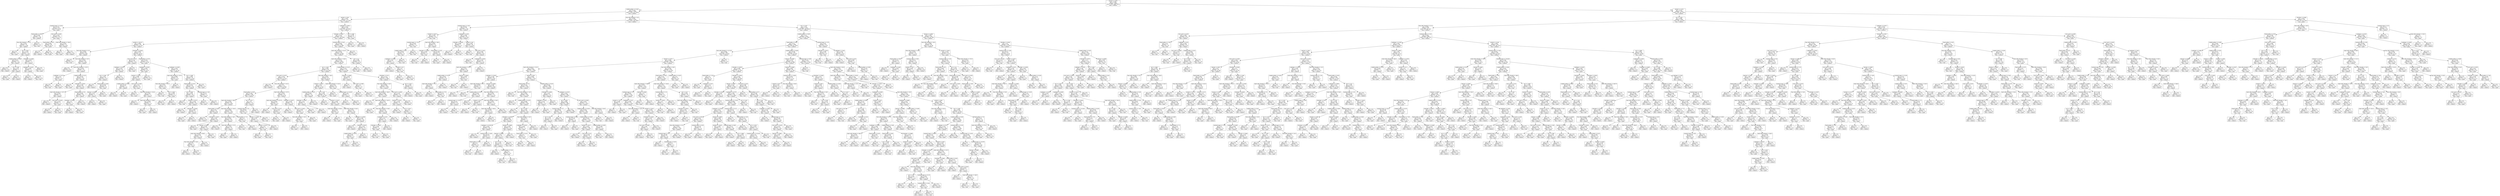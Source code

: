 digraph Tree {
node [shape=box, fontname="helvetica"] ;
edge [fontname="helvetica"] ;
0 [label="alcohol <= 10.85\ngini = 0.395\nsamples = 4898\nvalue = [183, 1060, 3655]\nclass = medium"] ;
1 [label="volatile acidity <= 0.203\ngini = 0.259\nsamples = 3085\nvalue = [138, 313, 2634]\nclass = medium"] ;
0 -> 1 [labeldistance=2.5, labelangle=45, headlabel="True"] ;
2 [label="alcohol <= 9.05\ngini = 0.391\nsamples = 727\nvalue = [14, 173, 540]\nclass = medium"] ;
1 -> 2 ;
3 [label="residual sugar <= 12.55\ngini = 0.515\nsamples = 92\nvalue = [2, 50, 40]\nclass = good"] ;
2 -> 3 ;
4 [label="fixed acidity <= 8.85\ngini = 0.268\nsamples = 33\nvalue = [2, 3, 28]\nclass = medium"] ;
3 -> 4 ;
5 [label="free sulfur dioxide <= 17.0\ngini = 0.225\nsamples = 32\nvalue = [1, 3, 28]\nclass = medium"] ;
4 -> 5 ;
6 [label="gini = 0.0\nsamples = 1\nvalue = [0, 1, 0]\nclass = good"] ;
5 -> 6 ;
7 [label="pH <= 3.425\ngini = 0.179\nsamples = 31\nvalue = [1, 2, 28]\nclass = medium"] ;
5 -> 7 ;
8 [label="volatile acidity <= 0.195\ngini = 0.071\nsamples = 27\nvalue = [0, 1, 26]\nclass = medium"] ;
7 -> 8 ;
9 [label="gini = 0.0\nsamples = 22\nvalue = [0, 0, 22]\nclass = medium"] ;
8 -> 9 ;
10 [label="pH <= 3.265\ngini = 0.32\nsamples = 5\nvalue = [0, 1, 4]\nclass = medium"] ;
8 -> 10 ;
11 [label="gini = 0.0\nsamples = 1\nvalue = [0, 1, 0]\nclass = good"] ;
10 -> 11 ;
12 [label="gini = 0.0\nsamples = 4\nvalue = [0, 0, 4]\nclass = medium"] ;
10 -> 12 ;
13 [label="chlorides <= 0.049\ngini = 0.625\nsamples = 4\nvalue = [1, 1, 2]\nclass = medium"] ;
7 -> 13 ;
14 [label="sulphates <= 0.425\ngini = 0.444\nsamples = 3\nvalue = [1, 0, 2]\nclass = medium"] ;
13 -> 14 ;
15 [label="gini = 0.0\nsamples = 2\nvalue = [0, 0, 2]\nclass = medium"] ;
14 -> 15 ;
16 [label="gini = 0.0\nsamples = 1\nvalue = [1, 0, 0]\nclass = bad"] ;
14 -> 16 ;
17 [label="gini = 0.0\nsamples = 1\nvalue = [0, 1, 0]\nclass = good"] ;
13 -> 17 ;
18 [label="gini = 0.0\nsamples = 1\nvalue = [1, 0, 0]\nclass = bad"] ;
4 -> 18 ;
19 [label="citric acid <= 0.305\ngini = 0.324\nsamples = 59\nvalue = [0, 47, 12]\nclass = good"] ;
3 -> 19 ;
20 [label="fixed acidity <= 6.45\ngini = 0.083\nsamples = 46\nvalue = [0, 44, 2]\nclass = good"] ;
19 -> 20 ;
21 [label="gini = 0.0\nsamples = 2\nvalue = [0, 0, 2]\nclass = medium"] ;
20 -> 21 ;
22 [label="gini = 0.0\nsamples = 44\nvalue = [0, 44, 0]\nclass = good"] ;
20 -> 22 ;
23 [label="total sulfur dioxide <= 150.0\ngini = 0.355\nsamples = 13\nvalue = [0, 3, 10]\nclass = medium"] ;
19 -> 23 ;
24 [label="gini = 0.0\nsamples = 3\nvalue = [0, 3, 0]\nclass = good"] ;
23 -> 24 ;
25 [label="gini = 0.0\nsamples = 10\nvalue = [0, 0, 10]\nclass = medium"] ;
23 -> 25 ;
26 [label="sulphates <= 0.815\ngini = 0.342\nsamples = 635\nvalue = [12, 123, 500]\nclass = medium"] ;
2 -> 26 ;
27 [label="chlorides <= 0.041\ngini = 0.332\nsamples = 627\nvalue = [12, 116, 499]\nclass = medium"] ;
26 -> 27 ;
28 [label="alcohol <= 10.117\ngini = 0.446\nsamples = 191\nvalue = [5, 55, 131]\nclass = medium"] ;
27 -> 28 ;
29 [label="free sulfur dioxide <= 5.5\ngini = 0.263\nsamples = 80\nvalue = [3, 9, 68]\nclass = medium"] ;
28 -> 29 ;
30 [label="gini = 0.0\nsamples = 2\nvalue = [2, 0, 0]\nclass = bad"] ;
29 -> 30 ;
31 [label="free sulfur dioxide <= 32.5\ngini = 0.226\nsamples = 78\nvalue = [1, 9, 68]\nclass = medium"] ;
29 -> 31 ;
32 [label="gini = 0.0\nsamples = 43\nvalue = [0, 0, 43]\nclass = medium"] ;
31 -> 32 ;
33 [label="total sulfur dioxide <= 107.5\ngini = 0.423\nsamples = 35\nvalue = [1, 9, 25]\nclass = medium"] ;
31 -> 33 ;
34 [label="sulphates <= 0.37\ngini = 0.32\nsamples = 5\nvalue = [1, 4, 0]\nclass = good"] ;
33 -> 34 ;
35 [label="gini = 0.0\nsamples = 1\nvalue = [1, 0, 0]\nclass = bad"] ;
34 -> 35 ;
36 [label="gini = 0.0\nsamples = 4\nvalue = [0, 4, 0]\nclass = good"] ;
34 -> 36 ;
37 [label="volatile acidity <= 0.13\ngini = 0.278\nsamples = 30\nvalue = [0, 5, 25]\nclass = medium"] ;
33 -> 37 ;
38 [label="gini = 0.0\nsamples = 1\nvalue = [0, 1, 0]\nclass = good"] ;
37 -> 38 ;
39 [label="chlorides <= 0.035\ngini = 0.238\nsamples = 29\nvalue = [0, 4, 25]\nclass = medium"] ;
37 -> 39 ;
40 [label="total sulfur dioxide <= 127.5\ngini = 0.444\nsamples = 9\nvalue = [0, 3, 6]\nclass = medium"] ;
39 -> 40 ;
41 [label="gini = 0.0\nsamples = 5\nvalue = [0, 0, 5]\nclass = medium"] ;
40 -> 41 ;
42 [label="citric acid <= 0.255\ngini = 0.375\nsamples = 4\nvalue = [0, 3, 1]\nclass = good"] ;
40 -> 42 ;
43 [label="gini = 0.0\nsamples = 1\nvalue = [0, 0, 1]\nclass = medium"] ;
42 -> 43 ;
44 [label="gini = 0.0\nsamples = 3\nvalue = [0, 3, 0]\nclass = good"] ;
42 -> 44 ;
45 [label="fixed acidity <= 5.9\ngini = 0.095\nsamples = 20\nvalue = [0, 1, 19]\nclass = medium"] ;
39 -> 45 ;
46 [label="chlorides <= 0.038\ngini = 0.5\nsamples = 2\nvalue = [0, 1, 1]\nclass = good"] ;
45 -> 46 ;
47 [label="gini = 0.0\nsamples = 1\nvalue = [0, 0, 1]\nclass = medium"] ;
46 -> 47 ;
48 [label="gini = 0.0\nsamples = 1\nvalue = [0, 1, 0]\nclass = good"] ;
46 -> 48 ;
49 [label="gini = 0.0\nsamples = 18\nvalue = [0, 0, 18]\nclass = medium"] ;
45 -> 49 ;
50 [label="chlorides <= 0.033\ngini = 0.506\nsamples = 111\nvalue = [2, 46, 63]\nclass = medium"] ;
28 -> 50 ;
51 [label="citric acid <= 0.5\ngini = 0.342\nsamples = 32\nvalue = [0, 7, 25]\nclass = medium"] ;
50 -> 51 ;
52 [label="sulphates <= 0.475\ngini = 0.278\nsamples = 30\nvalue = [0, 5, 25]\nclass = medium"] ;
51 -> 52 ;
53 [label="pH <= 3.195\ngini = 0.43\nsamples = 16\nvalue = [0, 5, 11]\nclass = medium"] ;
52 -> 53 ;
54 [label="gini = 0.0\nsamples = 7\nvalue = [0, 0, 7]\nclass = medium"] ;
53 -> 54 ;
55 [label="fixed acidity <= 6.85\ngini = 0.494\nsamples = 9\nvalue = [0, 5, 4]\nclass = good"] ;
53 -> 55 ;
56 [label="density <= 0.995\ngini = 0.32\nsamples = 5\nvalue = [0, 1, 4]\nclass = medium"] ;
55 -> 56 ;
57 [label="gini = 0.0\nsamples = 4\nvalue = [0, 0, 4]\nclass = medium"] ;
56 -> 57 ;
58 [label="gini = 0.0\nsamples = 1\nvalue = [0, 1, 0]\nclass = good"] ;
56 -> 58 ;
59 [label="gini = 0.0\nsamples = 4\nvalue = [0, 4, 0]\nclass = good"] ;
55 -> 59 ;
60 [label="gini = 0.0\nsamples = 14\nvalue = [0, 0, 14]\nclass = medium"] ;
52 -> 60 ;
61 [label="gini = 0.0\nsamples = 2\nvalue = [0, 2, 0]\nclass = good"] ;
51 -> 61 ;
62 [label="fixed acidity <= 6.75\ngini = 0.524\nsamples = 79\nvalue = [2, 39, 38]\nclass = good"] ;
50 -> 62 ;
63 [label="sulphates <= 0.545\ngini = 0.404\nsamples = 32\nvalue = [0, 23, 9]\nclass = good"] ;
62 -> 63 ;
64 [label="alcohol <= 10.45\ngini = 0.498\nsamples = 17\nvalue = [0, 8, 9]\nclass = medium"] ;
63 -> 64 ;
65 [label="volatile acidity <= 0.195\ngini = 0.245\nsamples = 7\nvalue = [0, 1, 6]\nclass = medium"] ;
64 -> 65 ;
66 [label="gini = 0.0\nsamples = 6\nvalue = [0, 0, 6]\nclass = medium"] ;
65 -> 66 ;
67 [label="gini = 0.0\nsamples = 1\nvalue = [0, 1, 0]\nclass = good"] ;
65 -> 67 ;
68 [label="citric acid <= 0.285\ngini = 0.42\nsamples = 10\nvalue = [0, 7, 3]\nclass = good"] ;
64 -> 68 ;
69 [label="gini = 0.0\nsamples = 5\nvalue = [0, 5, 0]\nclass = good"] ;
68 -> 69 ;
70 [label="total sulfur dioxide <= 123.0\ngini = 0.48\nsamples = 5\nvalue = [0, 2, 3]\nclass = medium"] ;
68 -> 70 ;
71 [label="gini = 0.0\nsamples = 2\nvalue = [0, 0, 2]\nclass = medium"] ;
70 -> 71 ;
72 [label="total sulfur dioxide <= 138.0\ngini = 0.444\nsamples = 3\nvalue = [0, 2, 1]\nclass = good"] ;
70 -> 72 ;
73 [label="gini = 0.0\nsamples = 2\nvalue = [0, 2, 0]\nclass = good"] ;
72 -> 73 ;
74 [label="gini = 0.0\nsamples = 1\nvalue = [0, 0, 1]\nclass = medium"] ;
72 -> 74 ;
75 [label="gini = 0.0\nsamples = 15\nvalue = [0, 15, 0]\nclass = good"] ;
63 -> 75 ;
76 [label="sulphates <= 0.405\ngini = 0.502\nsamples = 47\nvalue = [2, 16, 29]\nclass = medium"] ;
62 -> 76 ;
77 [label="total sulfur dioxide <= 137.5\ngini = 0.486\nsamples = 12\nvalue = [1, 8, 3]\nclass = good"] ;
76 -> 77 ;
78 [label="free sulfur dioxide <= 15.5\ngini = 0.34\nsamples = 10\nvalue = [1, 8, 1]\nclass = good"] ;
77 -> 78 ;
79 [label="gini = 0.0\nsamples = 1\nvalue = [1, 0, 0]\nclass = bad"] ;
78 -> 79 ;
80 [label="pH <= 3.395\ngini = 0.198\nsamples = 9\nvalue = [0, 8, 1]\nclass = good"] ;
78 -> 80 ;
81 [label="gini = 0.0\nsamples = 8\nvalue = [0, 8, 0]\nclass = good"] ;
80 -> 81 ;
82 [label="gini = 0.0\nsamples = 1\nvalue = [0, 0, 1]\nclass = medium"] ;
80 -> 82 ;
83 [label="gini = 0.0\nsamples = 2\nvalue = [0, 0, 2]\nclass = medium"] ;
77 -> 83 ;
84 [label="pH <= 3.385\ngini = 0.395\nsamples = 35\nvalue = [1, 8, 26]\nclass = medium"] ;
76 -> 84 ;
85 [label="fixed acidity <= 8.15\ngini = 0.345\nsamples = 33\nvalue = [1, 6, 26]\nclass = medium"] ;
84 -> 85 ;
86 [label="pH <= 2.945\ngini = 0.245\nsamples = 29\nvalue = [1, 3, 25]\nclass = medium"] ;
85 -> 86 ;
87 [label="gini = 0.0\nsamples = 1\nvalue = [1, 0, 0]\nclass = bad"] ;
86 -> 87 ;
88 [label="alcohol <= 10.75\ngini = 0.191\nsamples = 28\nvalue = [0, 3, 25]\nclass = medium"] ;
86 -> 88 ;
89 [label="gini = 0.0\nsamples = 20\nvalue = [0, 0, 20]\nclass = medium"] ;
88 -> 89 ;
90 [label="chlorides <= 0.036\ngini = 0.469\nsamples = 8\nvalue = [0, 3, 5]\nclass = medium"] ;
88 -> 90 ;
91 [label="gini = 0.0\nsamples = 3\nvalue = [0, 3, 0]\nclass = good"] ;
90 -> 91 ;
92 [label="gini = 0.0\nsamples = 5\nvalue = [0, 0, 5]\nclass = medium"] ;
90 -> 92 ;
93 [label="residual sugar <= 1.45\ngini = 0.375\nsamples = 4\nvalue = [0, 3, 1]\nclass = good"] ;
85 -> 93 ;
94 [label="gini = 0.0\nsamples = 3\nvalue = [0, 3, 0]\nclass = good"] ;
93 -> 94 ;
95 [label="gini = 0.0\nsamples = 1\nvalue = [0, 0, 1]\nclass = medium"] ;
93 -> 95 ;
96 [label="gini = 0.0\nsamples = 2\nvalue = [0, 2, 0]\nclass = good"] ;
84 -> 96 ;
97 [label="residual sugar <= 18.4\ngini = 0.268\nsamples = 436\nvalue = [7, 61, 368]\nclass = medium"] ;
27 -> 97 ;
98 [label="total sulfur dioxide <= 211.5\ngini = 0.259\nsamples = 433\nvalue = [7, 58, 368]\nclass = medium"] ;
97 -> 98 ;
99 [label="total sulfur dioxide <= 140.5\ngini = 0.237\nsamples = 409\nvalue = [7, 48, 354]\nclass = medium"] ;
98 -> 99 ;
100 [label="pH <= 3.325\ngini = 0.304\nsamples = 237\nvalue = [5, 38, 194]\nclass = medium"] ;
99 -> 100 ;
101 [label="citric acid <= 0.275\ngini = 0.233\nsamples = 176\nvalue = [5, 18, 153]\nclass = medium"] ;
100 -> 101 ;
102 [label="gini = 0.0\nsamples = 45\nvalue = [0, 0, 45]\nclass = medium"] ;
101 -> 102 ;
103 [label="free sulfur dioxide <= 41.5\ngini = 0.3\nsamples = 131\nvalue = [5, 18, 108]\nclass = medium"] ;
101 -> 103 ;
104 [label="fixed acidity <= 8.45\ngini = 0.248\nsamples = 108\nvalue = [5, 10, 93]\nclass = medium"] ;
103 -> 104 ;
105 [label="total sulfur dioxide <= 98.5\ngini = 0.192\nsamples = 94\nvalue = [1, 9, 84]\nclass = medium"] ;
104 -> 105 ;
106 [label="fixed acidity <= 6.65\ngini = 0.36\nsamples = 34\nvalue = [0, 8, 26]\nclass = medium"] ;
105 -> 106 ;
107 [label="gini = 0.0\nsamples = 14\nvalue = [0, 0, 14]\nclass = medium"] ;
106 -> 107 ;
108 [label="chlorides <= 0.047\ngini = 0.48\nsamples = 20\nvalue = [0, 8, 12]\nclass = medium"] ;
106 -> 108 ;
109 [label="gini = 0.0\nsamples = 6\nvalue = [0, 6, 0]\nclass = good"] ;
108 -> 109 ;
110 [label="density <= 0.997\ngini = 0.245\nsamples = 14\nvalue = [0, 2, 12]\nclass = medium"] ;
108 -> 110 ;
111 [label="total sulfur dioxide <= 86.0\ngini = 0.142\nsamples = 13\nvalue = [0, 1, 12]\nclass = medium"] ;
110 -> 111 ;
112 [label="free sulfur dioxide <= 14.0\ngini = 0.5\nsamples = 2\nvalue = [0, 1, 1]\nclass = good"] ;
111 -> 112 ;
113 [label="gini = 0.0\nsamples = 1\nvalue = [0, 0, 1]\nclass = medium"] ;
112 -> 113 ;
114 [label="gini = 0.0\nsamples = 1\nvalue = [0, 1, 0]\nclass = good"] ;
112 -> 114 ;
115 [label="gini = 0.0\nsamples = 11\nvalue = [0, 0, 11]\nclass = medium"] ;
111 -> 115 ;
116 [label="gini = 0.0\nsamples = 1\nvalue = [0, 1, 0]\nclass = good"] ;
110 -> 116 ;
117 [label="total sulfur dioxide <= 135.5\ngini = 0.065\nsamples = 60\nvalue = [1, 1, 58]\nclass = medium"] ;
105 -> 117 ;
118 [label="free sulfur dioxide <= 36.5\ngini = 0.034\nsamples = 58\nvalue = [0, 1, 57]\nclass = medium"] ;
117 -> 118 ;
119 [label="gini = 0.0\nsamples = 48\nvalue = [0, 0, 48]\nclass = medium"] ;
118 -> 119 ;
120 [label="free sulfur dioxide <= 37.5\ngini = 0.18\nsamples = 10\nvalue = [0, 1, 9]\nclass = medium"] ;
118 -> 120 ;
121 [label="gini = 0.0\nsamples = 1\nvalue = [0, 1, 0]\nclass = good"] ;
120 -> 121 ;
122 [label="gini = 0.0\nsamples = 9\nvalue = [0, 0, 9]\nclass = medium"] ;
120 -> 122 ;
123 [label="fixed acidity <= 7.2\ngini = 0.5\nsamples = 2\nvalue = [1, 0, 1]\nclass = bad"] ;
117 -> 123 ;
124 [label="gini = 0.0\nsamples = 1\nvalue = [1, 0, 0]\nclass = bad"] ;
123 -> 124 ;
125 [label="gini = 0.0\nsamples = 1\nvalue = [0, 0, 1]\nclass = medium"] ;
123 -> 125 ;
126 [label="pH <= 3.115\ngini = 0.5\nsamples = 14\nvalue = [4, 1, 9]\nclass = medium"] ;
104 -> 126 ;
127 [label="residual sugar <= 1.9\ngini = 0.594\nsamples = 8\nvalue = [4, 1, 3]\nclass = bad"] ;
126 -> 127 ;
128 [label="density <= 0.995\ngini = 0.56\nsamples = 5\nvalue = [1, 1, 3]\nclass = medium"] ;
127 -> 128 ;
129 [label="alcohol <= 10.15\ngini = 0.5\nsamples = 2\nvalue = [1, 1, 0]\nclass = bad"] ;
128 -> 129 ;
130 [label="gini = 0.0\nsamples = 1\nvalue = [0, 1, 0]\nclass = good"] ;
129 -> 130 ;
131 [label="gini = 0.0\nsamples = 1\nvalue = [1, 0, 0]\nclass = bad"] ;
129 -> 131 ;
132 [label="gini = 0.0\nsamples = 3\nvalue = [0, 0, 3]\nclass = medium"] ;
128 -> 132 ;
133 [label="gini = 0.0\nsamples = 3\nvalue = [3, 0, 0]\nclass = bad"] ;
127 -> 133 ;
134 [label="gini = 0.0\nsamples = 6\nvalue = [0, 0, 6]\nclass = medium"] ;
126 -> 134 ;
135 [label="total sulfur dioxide <= 127.5\ngini = 0.454\nsamples = 23\nvalue = [0, 8, 15]\nclass = medium"] ;
103 -> 135 ;
136 [label="total sulfur dioxide <= 112.75\ngini = 0.444\nsamples = 9\nvalue = [0, 6, 3]\nclass = good"] ;
135 -> 136 ;
137 [label="gini = 0.0\nsamples = 2\nvalue = [0, 0, 2]\nclass = medium"] ;
136 -> 137 ;
138 [label="citric acid <= 0.37\ngini = 0.245\nsamples = 7\nvalue = [0, 6, 1]\nclass = good"] ;
136 -> 138 ;
139 [label="gini = 0.0\nsamples = 6\nvalue = [0, 6, 0]\nclass = good"] ;
138 -> 139 ;
140 [label="gini = 0.0\nsamples = 1\nvalue = [0, 0, 1]\nclass = medium"] ;
138 -> 140 ;
141 [label="chlorides <= 0.077\ngini = 0.245\nsamples = 14\nvalue = [0, 2, 12]\nclass = medium"] ;
135 -> 141 ;
142 [label="gini = 0.0\nsamples = 11\nvalue = [0, 0, 11]\nclass = medium"] ;
141 -> 142 ;
143 [label="citric acid <= 0.455\ngini = 0.444\nsamples = 3\nvalue = [0, 2, 1]\nclass = good"] ;
141 -> 143 ;
144 [label="free sulfur dioxide <= 42.5\ngini = 0.5\nsamples = 2\nvalue = [0, 1, 1]\nclass = good"] ;
143 -> 144 ;
145 [label="gini = 0.0\nsamples = 1\nvalue = [0, 1, 0]\nclass = good"] ;
144 -> 145 ;
146 [label="gini = 0.0\nsamples = 1\nvalue = [0, 0, 1]\nclass = medium"] ;
144 -> 146 ;
147 [label="gini = 0.0\nsamples = 1\nvalue = [0, 1, 0]\nclass = good"] ;
143 -> 147 ;
148 [label="free sulfur dioxide <= 40.5\ngini = 0.441\nsamples = 61\nvalue = [0, 20, 41]\nclass = medium"] ;
100 -> 148 ;
149 [label="alcohol <= 10.05\ngini = 0.38\nsamples = 51\nvalue = [0, 13, 38]\nclass = medium"] ;
148 -> 149 ;
150 [label="volatile acidity <= 0.125\ngini = 0.091\nsamples = 21\nvalue = [0, 1, 20]\nclass = medium"] ;
149 -> 150 ;
151 [label="chlorides <= 0.047\ngini = 0.32\nsamples = 5\nvalue = [0, 1, 4]\nclass = medium"] ;
150 -> 151 ;
152 [label="gini = 0.0\nsamples = 1\nvalue = [0, 1, 0]\nclass = good"] ;
151 -> 152 ;
153 [label="gini = 0.0\nsamples = 4\nvalue = [0, 0, 4]\nclass = medium"] ;
151 -> 153 ;
154 [label="gini = 0.0\nsamples = 16\nvalue = [0, 0, 16]\nclass = medium"] ;
150 -> 154 ;
155 [label="pH <= 3.38\ngini = 0.48\nsamples = 30\nvalue = [0, 12, 18]\nclass = medium"] ;
149 -> 155 ;
156 [label="gini = 0.0\nsamples = 5\nvalue = [0, 5, 0]\nclass = good"] ;
155 -> 156 ;
157 [label="alcohol <= 10.25\ngini = 0.403\nsamples = 25\nvalue = [0, 7, 18]\nclass = medium"] ;
155 -> 157 ;
158 [label="total sulfur dioxide <= 85.0\ngini = 0.48\nsamples = 5\nvalue = [0, 3, 2]\nclass = good"] ;
157 -> 158 ;
159 [label="gini = 0.0\nsamples = 2\nvalue = [0, 0, 2]\nclass = medium"] ;
158 -> 159 ;
160 [label="gini = 0.0\nsamples = 3\nvalue = [0, 3, 0]\nclass = good"] ;
158 -> 160 ;
161 [label="total sulfur dioxide <= 65.5\ngini = 0.32\nsamples = 20\nvalue = [0, 4, 16]\nclass = medium"] ;
157 -> 161 ;
162 [label="gini = 0.0\nsamples = 1\nvalue = [0, 1, 0]\nclass = good"] ;
161 -> 162 ;
163 [label="sulphates <= 0.585\ngini = 0.266\nsamples = 19\nvalue = [0, 3, 16]\nclass = medium"] ;
161 -> 163 ;
164 [label="gini = 0.0\nsamples = 9\nvalue = [0, 0, 9]\nclass = medium"] ;
163 -> 164 ;
165 [label="alcohol <= 10.55\ngini = 0.42\nsamples = 10\nvalue = [0, 3, 7]\nclass = medium"] ;
163 -> 165 ;
166 [label="volatile acidity <= 0.175\ngini = 0.48\nsamples = 5\nvalue = [0, 3, 2]\nclass = good"] ;
165 -> 166 ;
167 [label="gini = 0.0\nsamples = 2\nvalue = [0, 0, 2]\nclass = medium"] ;
166 -> 167 ;
168 [label="gini = 0.0\nsamples = 3\nvalue = [0, 3, 0]\nclass = good"] ;
166 -> 168 ;
169 [label="gini = 0.0\nsamples = 5\nvalue = [0, 0, 5]\nclass = medium"] ;
165 -> 169 ;
170 [label="total sulfur dioxide <= 122.0\ngini = 0.42\nsamples = 10\nvalue = [0, 7, 3]\nclass = good"] ;
148 -> 170 ;
171 [label="gini = 0.0\nsamples = 5\nvalue = [0, 5, 0]\nclass = good"] ;
170 -> 171 ;
172 [label="residual sugar <= 14.425\ngini = 0.48\nsamples = 5\nvalue = [0, 2, 3]\nclass = medium"] ;
170 -> 172 ;
173 [label="gini = 0.0\nsamples = 3\nvalue = [0, 0, 3]\nclass = medium"] ;
172 -> 173 ;
174 [label="gini = 0.0\nsamples = 2\nvalue = [0, 2, 0]\nclass = good"] ;
172 -> 174 ;
175 [label="volatile acidity <= 0.115\ngini = 0.131\nsamples = 172\nvalue = [2, 10, 160]\nclass = medium"] ;
99 -> 175 ;
176 [label="density <= 0.995\ngini = 0.625\nsamples = 4\nvalue = [1, 1, 2]\nclass = medium"] ;
175 -> 176 ;
177 [label="gini = 0.0\nsamples = 2\nvalue = [0, 0, 2]\nclass = medium"] ;
176 -> 177 ;
178 [label="citric acid <= 0.395\ngini = 0.5\nsamples = 2\nvalue = [1, 1, 0]\nclass = bad"] ;
176 -> 178 ;
179 [label="gini = 0.0\nsamples = 1\nvalue = [0, 1, 0]\nclass = good"] ;
178 -> 179 ;
180 [label="gini = 0.0\nsamples = 1\nvalue = [1, 0, 0]\nclass = bad"] ;
178 -> 180 ;
181 [label="chlorides <= 0.12\ngini = 0.113\nsamples = 168\nvalue = [1, 9, 158]\nclass = medium"] ;
175 -> 181 ;
182 [label="free sulfur dioxide <= 64.5\ngini = 0.094\nsamples = 162\nvalue = [1, 7, 154]\nclass = medium"] ;
181 -> 182 ;
183 [label="total sulfur dioxide <= 166.5\ngini = 0.066\nsamples = 148\nvalue = [1, 4, 143]\nclass = medium"] ;
182 -> 183 ;
184 [label="gini = 0.0\nsamples = 97\nvalue = [0, 0, 97]\nclass = medium"] ;
183 -> 184 ;
185 [label="total sulfur dioxide <= 167.5\ngini = 0.18\nsamples = 51\nvalue = [1, 4, 46]\nclass = medium"] ;
183 -> 185 ;
186 [label="gini = 0.0\nsamples = 2\nvalue = [0, 2, 0]\nclass = good"] ;
185 -> 186 ;
187 [label="free sulfur dioxide <= 38.5\ngini = 0.117\nsamples = 49\nvalue = [1, 2, 46]\nclass = medium"] ;
185 -> 187 ;
188 [label="sulphates <= 0.45\ngini = 0.43\nsamples = 11\nvalue = [1, 2, 8]\nclass = medium"] ;
187 -> 188 ;
189 [label="chlorides <= 0.043\ngini = 0.444\nsamples = 3\nvalue = [1, 2, 0]\nclass = good"] ;
188 -> 189 ;
190 [label="gini = 0.0\nsamples = 1\nvalue = [1, 0, 0]\nclass = bad"] ;
189 -> 190 ;
191 [label="gini = 0.0\nsamples = 2\nvalue = [0, 2, 0]\nclass = good"] ;
189 -> 191 ;
192 [label="gini = 0.0\nsamples = 8\nvalue = [0, 0, 8]\nclass = medium"] ;
188 -> 192 ;
193 [label="gini = 0.0\nsamples = 38\nvalue = [0, 0, 38]\nclass = medium"] ;
187 -> 193 ;
194 [label="citric acid <= 0.595\ngini = 0.337\nsamples = 14\nvalue = [0, 3, 11]\nclass = medium"] ;
182 -> 194 ;
195 [label="alcohol <= 10.25\ngini = 0.153\nsamples = 12\nvalue = [0, 1, 11]\nclass = medium"] ;
194 -> 195 ;
196 [label="gini = 0.0\nsamples = 10\nvalue = [0, 0, 10]\nclass = medium"] ;
195 -> 196 ;
197 [label="pH <= 3.135\ngini = 0.5\nsamples = 2\nvalue = [0, 1, 1]\nclass = good"] ;
195 -> 197 ;
198 [label="gini = 0.0\nsamples = 1\nvalue = [0, 0, 1]\nclass = medium"] ;
197 -> 198 ;
199 [label="gini = 0.0\nsamples = 1\nvalue = [0, 1, 0]\nclass = good"] ;
197 -> 199 ;
200 [label="gini = 0.0\nsamples = 2\nvalue = [0, 2, 0]\nclass = good"] ;
194 -> 200 ;
201 [label="pH <= 3.125\ngini = 0.444\nsamples = 6\nvalue = [0, 2, 4]\nclass = medium"] ;
181 -> 201 ;
202 [label="gini = 0.0\nsamples = 4\nvalue = [0, 0, 4]\nclass = medium"] ;
201 -> 202 ;
203 [label="gini = 0.0\nsamples = 2\nvalue = [0, 2, 0]\nclass = good"] ;
201 -> 203 ;
204 [label="pH <= 3.2\ngini = 0.486\nsamples = 24\nvalue = [0, 10, 14]\nclass = medium"] ;
98 -> 204 ;
205 [label="gini = 0.0\nsamples = 10\nvalue = [0, 10, 0]\nclass = good"] ;
204 -> 205 ;
206 [label="gini = 0.0\nsamples = 14\nvalue = [0, 0, 14]\nclass = medium"] ;
204 -> 206 ;
207 [label="gini = 0.0\nsamples = 3\nvalue = [0, 3, 0]\nclass = good"] ;
97 -> 207 ;
208 [label="pH <= 3.485\ngini = 0.219\nsamples = 8\nvalue = [0, 7, 1]\nclass = good"] ;
26 -> 208 ;
209 [label="gini = 0.0\nsamples = 7\nvalue = [0, 7, 0]\nclass = good"] ;
208 -> 209 ;
210 [label="gini = 0.0\nsamples = 1\nvalue = [0, 0, 1]\nclass = medium"] ;
208 -> 210 ;
211 [label="free sulfur dioxide <= 9.5\ngini = 0.205\nsamples = 2358\nvalue = [124, 140, 2094]\nclass = medium"] ;
1 -> 211 ;
212 [label="residual sugar <= 1.55\ngini = 0.494\nsamples = 75\nvalue = [27, 2, 46]\nclass = medium"] ;
211 -> 212 ;
213 [label="alcohol <= 10.35\ngini = 0.556\nsamples = 29\nvalue = [15, 2, 12]\nclass = bad"] ;
212 -> 213 ;
214 [label="residual sugar <= 1.15\ngini = 0.381\nsamples = 17\nvalue = [13, 1, 3]\nclass = bad"] ;
213 -> 214 ;
215 [label="volatile acidity <= 0.37\ngini = 0.594\nsamples = 8\nvalue = [4, 1, 3]\nclass = bad"] ;
214 -> 215 ;
216 [label="sulphates <= 0.495\ngini = 0.56\nsamples = 5\nvalue = [1, 1, 3]\nclass = medium"] ;
215 -> 216 ;
217 [label="gini = 0.0\nsamples = 3\nvalue = [0, 0, 3]\nclass = medium"] ;
216 -> 217 ;
218 [label="alcohol <= 9.3\ngini = 0.5\nsamples = 2\nvalue = [1, 1, 0]\nclass = bad"] ;
216 -> 218 ;
219 [label="gini = 0.0\nsamples = 1\nvalue = [0, 1, 0]\nclass = good"] ;
218 -> 219 ;
220 [label="gini = 0.0\nsamples = 1\nvalue = [1, 0, 0]\nclass = bad"] ;
218 -> 220 ;
221 [label="gini = 0.0\nsamples = 3\nvalue = [3, 0, 0]\nclass = bad"] ;
215 -> 221 ;
222 [label="gini = 0.0\nsamples = 9\nvalue = [9, 0, 0]\nclass = bad"] ;
214 -> 222 ;
223 [label="total sulfur dioxide <= 58.5\ngini = 0.403\nsamples = 12\nvalue = [2, 1, 9]\nclass = medium"] ;
213 -> 223 ;
224 [label="chlorides <= 0.043\ngini = 0.444\nsamples = 3\nvalue = [2, 0, 1]\nclass = bad"] ;
223 -> 224 ;
225 [label="gini = 0.0\nsamples = 2\nvalue = [2, 0, 0]\nclass = bad"] ;
224 -> 225 ;
226 [label="gini = 0.0\nsamples = 1\nvalue = [0, 0, 1]\nclass = medium"] ;
224 -> 226 ;
227 [label="fixed acidity <= 6.35\ngini = 0.198\nsamples = 9\nvalue = [0, 1, 8]\nclass = medium"] ;
223 -> 227 ;
228 [label="gini = 0.0\nsamples = 1\nvalue = [0, 1, 0]\nclass = good"] ;
227 -> 228 ;
229 [label="gini = 0.0\nsamples = 8\nvalue = [0, 0, 8]\nclass = medium"] ;
227 -> 229 ;
230 [label="sulphates <= 0.39\ngini = 0.386\nsamples = 46\nvalue = [12, 0, 34]\nclass = medium"] ;
212 -> 230 ;
231 [label="chlorides <= 0.036\ngini = 0.408\nsamples = 7\nvalue = [5, 0, 2]\nclass = bad"] ;
230 -> 231 ;
232 [label="gini = 0.0\nsamples = 2\nvalue = [0, 0, 2]\nclass = medium"] ;
231 -> 232 ;
233 [label="gini = 0.0\nsamples = 5\nvalue = [5, 0, 0]\nclass = bad"] ;
231 -> 233 ;
234 [label="alcohol <= 8.6\ngini = 0.295\nsamples = 39\nvalue = [7, 0, 32]\nclass = medium"] ;
230 -> 234 ;
235 [label="gini = 0.0\nsamples = 1\nvalue = [1, 0, 0]\nclass = bad"] ;
234 -> 235 ;
236 [label="citric acid <= 0.03\ngini = 0.266\nsamples = 38\nvalue = [6, 0, 32]\nclass = medium"] ;
234 -> 236 ;
237 [label="gini = 0.0\nsamples = 1\nvalue = [1, 0, 0]\nclass = bad"] ;
236 -> 237 ;
238 [label="sulphates <= 0.505\ngini = 0.234\nsamples = 37\nvalue = [5, 0, 32]\nclass = medium"] ;
236 -> 238 ;
239 [label="total sulfur dioxide <= 131.5\ngini = 0.34\nsamples = 23\nvalue = [5, 0, 18]\nclass = medium"] ;
238 -> 239 ;
240 [label="volatile acidity <= 0.3\ngini = 0.255\nsamples = 20\nvalue = [3, 0, 17]\nclass = medium"] ;
239 -> 240 ;
241 [label="total sulfur dioxide <= 71.5\ngini = 0.49\nsamples = 7\nvalue = [3, 0, 4]\nclass = medium"] ;
240 -> 241 ;
242 [label="gini = 0.0\nsamples = 3\nvalue = [0, 0, 3]\nclass = medium"] ;
241 -> 242 ;
243 [label="fixed acidity <= 7.75\ngini = 0.375\nsamples = 4\nvalue = [3, 0, 1]\nclass = bad"] ;
241 -> 243 ;
244 [label="gini = 0.0\nsamples = 3\nvalue = [3, 0, 0]\nclass = bad"] ;
243 -> 244 ;
245 [label="gini = 0.0\nsamples = 1\nvalue = [0, 0, 1]\nclass = medium"] ;
243 -> 245 ;
246 [label="gini = 0.0\nsamples = 13\nvalue = [0, 0, 13]\nclass = medium"] ;
240 -> 246 ;
247 [label="density <= 0.997\ngini = 0.444\nsamples = 3\nvalue = [2, 0, 1]\nclass = bad"] ;
239 -> 247 ;
248 [label="gini = 0.0\nsamples = 2\nvalue = [2, 0, 0]\nclass = bad"] ;
247 -> 248 ;
249 [label="gini = 0.0\nsamples = 1\nvalue = [0, 0, 1]\nclass = medium"] ;
247 -> 249 ;
250 [label="gini = 0.0\nsamples = 14\nvalue = [0, 0, 14]\nclass = medium"] ;
238 -> 250 ;
251 [label="pH <= 3.315\ngini = 0.19\nsamples = 2283\nvalue = [97, 138, 2048]\nclass = medium"] ;
211 -> 251 ;
252 [label="volatile acidity <= 0.587\ngini = 0.15\nsamples = 1943\nvalue = [73, 82, 1788]\nclass = medium"] ;
251 -> 252 ;
253 [label="fixed acidity <= 6.85\ngini = 0.14\nsamples = 1904\nvalue = [59, 82, 1763]\nclass = medium"] ;
252 -> 253 ;
254 [label="free sulfur dioxide <= 117.25\ngini = 0.082\nsamples = 987\nvalue = [22, 20, 945]\nclass = medium"] ;
253 -> 254 ;
255 [label="alcohol <= 10.35\ngini = 0.081\nsamples = 986\nvalue = [21, 20, 945]\nclass = medium"] ;
254 -> 255 ;
256 [label="total sulfur dioxide <= 115.5\ngini = 0.057\nsamples = 826\nvalue = [17, 7, 802]\nclass = medium"] ;
255 -> 256 ;
257 [label="sulphates <= 0.345\ngini = 0.138\nsamples = 94\nvalue = [7, 0, 87]\nclass = medium"] ;
256 -> 257 ;
258 [label="total sulfur dioxide <= 97.5\ngini = 0.444\nsamples = 3\nvalue = [2, 0, 1]\nclass = bad"] ;
257 -> 258 ;
259 [label="gini = 0.0\nsamples = 1\nvalue = [0, 0, 1]\nclass = medium"] ;
258 -> 259 ;
260 [label="gini = 0.0\nsamples = 2\nvalue = [2, 0, 0]\nclass = bad"] ;
258 -> 260 ;
261 [label="density <= 0.993\ngini = 0.104\nsamples = 91\nvalue = [5, 0, 86]\nclass = medium"] ;
257 -> 261 ;
262 [label="volatile acidity <= 0.375\ngini = 0.305\nsamples = 16\nvalue = [3, 0, 13]\nclass = medium"] ;
261 -> 262 ;
263 [label="residual sugar <= 2.25\ngini = 0.133\nsamples = 14\nvalue = [1, 0, 13]\nclass = medium"] ;
262 -> 263 ;
264 [label="gini = 0.0\nsamples = 13\nvalue = [0, 0, 13]\nclass = medium"] ;
263 -> 264 ;
265 [label="gini = 0.0\nsamples = 1\nvalue = [1, 0, 0]\nclass = bad"] ;
263 -> 265 ;
266 [label="gini = 0.0\nsamples = 2\nvalue = [2, 0, 0]\nclass = bad"] ;
262 -> 266 ;
267 [label="free sulfur dioxide <= 12.5\ngini = 0.052\nsamples = 75\nvalue = [2, 0, 73]\nclass = medium"] ;
261 -> 267 ;
268 [label="alcohol <= 8.9\ngini = 0.444\nsamples = 3\nvalue = [1, 0, 2]\nclass = medium"] ;
267 -> 268 ;
269 [label="gini = 0.0\nsamples = 2\nvalue = [0, 0, 2]\nclass = medium"] ;
268 -> 269 ;
270 [label="gini = 0.0\nsamples = 1\nvalue = [1, 0, 0]\nclass = bad"] ;
268 -> 270 ;
271 [label="total sulfur dioxide <= 84.5\ngini = 0.027\nsamples = 72\nvalue = [1, 0, 71]\nclass = medium"] ;
267 -> 271 ;
272 [label="total sulfur dioxide <= 80.0\ngini = 0.198\nsamples = 9\nvalue = [1, 0, 8]\nclass = medium"] ;
271 -> 272 ;
273 [label="gini = 0.0\nsamples = 8\nvalue = [0, 0, 8]\nclass = medium"] ;
272 -> 273 ;
274 [label="gini = 0.0\nsamples = 1\nvalue = [1, 0, 0]\nclass = bad"] ;
272 -> 274 ;
275 [label="gini = 0.0\nsamples = 63\nvalue = [0, 0, 63]\nclass = medium"] ;
271 -> 275 ;
276 [label="alcohol <= 9.05\ngini = 0.046\nsamples = 732\nvalue = [10, 7, 715]\nclass = medium"] ;
256 -> 276 ;
277 [label="fixed acidity <= 5.5\ngini = 0.105\nsamples = 163\nvalue = [7, 2, 154]\nclass = medium"] ;
276 -> 277 ;
278 [label="gini = 0.0\nsamples = 1\nvalue = [1, 0, 0]\nclass = bad"] ;
277 -> 278 ;
279 [label="free sulfur dioxide <= 14.5\ngini = 0.095\nsamples = 162\nvalue = [6, 2, 154]\nclass = medium"] ;
277 -> 279 ;
280 [label="gini = 0.0\nsamples = 1\nvalue = [1, 0, 0]\nclass = bad"] ;
279 -> 280 ;
281 [label="volatile acidity <= 0.275\ngini = 0.084\nsamples = 161\nvalue = [5, 2, 154]\nclass = medium"] ;
279 -> 281 ;
282 [label="gini = 0.0\nsamples = 74\nvalue = [0, 0, 74]\nclass = medium"] ;
281 -> 282 ;
283 [label="pH <= 3.245\ngini = 0.151\nsamples = 87\nvalue = [5, 2, 80]\nclass = medium"] ;
281 -> 283 ;
284 [label="chlorides <= 0.059\ngini = 0.095\nsamples = 80\nvalue = [4, 0, 76]\nclass = medium"] ;
283 -> 284 ;
285 [label="sulphates <= 0.535\ngini = 0.033\nsamples = 59\nvalue = [1, 0, 58]\nclass = medium"] ;
284 -> 285 ;
286 [label="gini = 0.0\nsamples = 51\nvalue = [0, 0, 51]\nclass = medium"] ;
285 -> 286 ;
287 [label="residual sugar <= 9.95\ngini = 0.219\nsamples = 8\nvalue = [1, 0, 7]\nclass = medium"] ;
285 -> 287 ;
288 [label="fixed acidity <= 6.55\ngini = 0.5\nsamples = 2\nvalue = [1, 0, 1]\nclass = bad"] ;
287 -> 288 ;
289 [label="gini = 0.0\nsamples = 1\nvalue = [1, 0, 0]\nclass = bad"] ;
288 -> 289 ;
290 [label="gini = 0.0\nsamples = 1\nvalue = [0, 0, 1]\nclass = medium"] ;
288 -> 290 ;
291 [label="gini = 0.0\nsamples = 6\nvalue = [0, 0, 6]\nclass = medium"] ;
287 -> 291 ;
292 [label="density <= 0.999\ngini = 0.245\nsamples = 21\nvalue = [3, 0, 18]\nclass = medium"] ;
284 -> 292 ;
293 [label="density <= 0.998\ngini = 0.42\nsamples = 10\nvalue = [3, 0, 7]\nclass = medium"] ;
292 -> 293 ;
294 [label="pH <= 3.14\ngini = 0.219\nsamples = 8\nvalue = [1, 0, 7]\nclass = medium"] ;
293 -> 294 ;
295 [label="gini = 0.0\nsamples = 6\nvalue = [0, 0, 6]\nclass = medium"] ;
294 -> 295 ;
296 [label="volatile acidity <= 0.32\ngini = 0.5\nsamples = 2\nvalue = [1, 0, 1]\nclass = bad"] ;
294 -> 296 ;
297 [label="gini = 0.0\nsamples = 1\nvalue = [1, 0, 0]\nclass = bad"] ;
296 -> 297 ;
298 [label="gini = 0.0\nsamples = 1\nvalue = [0, 0, 1]\nclass = medium"] ;
296 -> 298 ;
299 [label="gini = 0.0\nsamples = 2\nvalue = [2, 0, 0]\nclass = bad"] ;
293 -> 299 ;
300 [label="gini = 0.0\nsamples = 11\nvalue = [0, 0, 11]\nclass = medium"] ;
292 -> 300 ;
301 [label="free sulfur dioxide <= 42.5\ngini = 0.571\nsamples = 7\nvalue = [1, 2, 4]\nclass = medium"] ;
283 -> 301 ;
302 [label="sulphates <= 0.435\ngini = 0.625\nsamples = 4\nvalue = [1, 2, 1]\nclass = good"] ;
301 -> 302 ;
303 [label="fixed acidity <= 6.25\ngini = 0.5\nsamples = 2\nvalue = [1, 0, 1]\nclass = bad"] ;
302 -> 303 ;
304 [label="gini = 0.0\nsamples = 1\nvalue = [1, 0, 0]\nclass = bad"] ;
303 -> 304 ;
305 [label="gini = 0.0\nsamples = 1\nvalue = [0, 0, 1]\nclass = medium"] ;
303 -> 305 ;
306 [label="gini = 0.0\nsamples = 2\nvalue = [0, 2, 0]\nclass = good"] ;
302 -> 306 ;
307 [label="gini = 0.0\nsamples = 3\nvalue = [0, 0, 3]\nclass = medium"] ;
301 -> 307 ;
308 [label="volatile acidity <= 0.215\ngini = 0.028\nsamples = 569\nvalue = [3, 5, 561]\nclass = medium"] ;
276 -> 308 ;
309 [label="chlorides <= 0.094\ngini = 0.26\nsamples = 13\nvalue = [0, 2, 11]\nclass = medium"] ;
308 -> 309 ;
310 [label="sulphates <= 0.63\ngini = 0.153\nsamples = 12\nvalue = [0, 1, 11]\nclass = medium"] ;
309 -> 310 ;
311 [label="gini = 0.0\nsamples = 11\nvalue = [0, 0, 11]\nclass = medium"] ;
310 -> 311 ;
312 [label="gini = 0.0\nsamples = 1\nvalue = [0, 1, 0]\nclass = good"] ;
310 -> 312 ;
313 [label="gini = 0.0\nsamples = 1\nvalue = [0, 1, 0]\nclass = good"] ;
309 -> 313 ;
314 [label="sulphates <= 0.515\ngini = 0.021\nsamples = 556\nvalue = [3, 3, 550]\nclass = medium"] ;
308 -> 314 ;
315 [label="pH <= 3.025\ngini = 0.005\nsamples = 384\nvalue = [0, 1, 383]\nclass = medium"] ;
314 -> 315 ;
316 [label="residual sugar <= 3.2\ngini = 0.095\nsamples = 20\nvalue = [0, 1, 19]\nclass = medium"] ;
315 -> 316 ;
317 [label="pH <= 3.01\ngini = 0.375\nsamples = 4\nvalue = [0, 1, 3]\nclass = medium"] ;
316 -> 317 ;
318 [label="gini = 0.0\nsamples = 3\nvalue = [0, 0, 3]\nclass = medium"] ;
317 -> 318 ;
319 [label="gini = 0.0\nsamples = 1\nvalue = [0, 1, 0]\nclass = good"] ;
317 -> 319 ;
320 [label="gini = 0.0\nsamples = 16\nvalue = [0, 0, 16]\nclass = medium"] ;
316 -> 320 ;
321 [label="gini = 0.0\nsamples = 364\nvalue = [0, 0, 364]\nclass = medium"] ;
315 -> 321 ;
322 [label="citric acid <= 0.505\ngini = 0.057\nsamples = 172\nvalue = [3, 2, 167]\nclass = medium"] ;
314 -> 322 ;
323 [label="volatile acidity <= 0.225\ngini = 0.036\nsamples = 164\nvalue = [1, 2, 161]\nclass = medium"] ;
322 -> 323 ;
324 [label="residual sugar <= 8.85\ngini = 0.245\nsamples = 7\nvalue = [0, 1, 6]\nclass = medium"] ;
323 -> 324 ;
325 [label="gini = 0.0\nsamples = 6\nvalue = [0, 0, 6]\nclass = medium"] ;
324 -> 325 ;
326 [label="gini = 0.0\nsamples = 1\nvalue = [0, 1, 0]\nclass = good"] ;
324 -> 326 ;
327 [label="volatile acidity <= 0.442\ngini = 0.025\nsamples = 157\nvalue = [1, 1, 155]\nclass = medium"] ;
323 -> 327 ;
328 [label="alcohol <= 10.15\ngini = 0.013\nsamples = 148\nvalue = [0, 1, 147]\nclass = medium"] ;
327 -> 328 ;
329 [label="gini = 0.0\nsamples = 137\nvalue = [0, 0, 137]\nclass = medium"] ;
328 -> 329 ;
330 [label="citric acid <= 0.4\ngini = 0.165\nsamples = 11\nvalue = [0, 1, 10]\nclass = medium"] ;
328 -> 330 ;
331 [label="gini = 0.0\nsamples = 10\nvalue = [0, 0, 10]\nclass = medium"] ;
330 -> 331 ;
332 [label="gini = 0.0\nsamples = 1\nvalue = [0, 1, 0]\nclass = good"] ;
330 -> 332 ;
333 [label="volatile acidity <= 0.455\ngini = 0.198\nsamples = 9\nvalue = [1, 0, 8]\nclass = medium"] ;
327 -> 333 ;
334 [label="gini = 0.0\nsamples = 1\nvalue = [1, 0, 0]\nclass = bad"] ;
333 -> 334 ;
335 [label="gini = 0.0\nsamples = 8\nvalue = [0, 0, 8]\nclass = medium"] ;
333 -> 335 ;
336 [label="free sulfur dioxide <= 40.5\ngini = 0.375\nsamples = 8\nvalue = [2, 0, 6]\nclass = medium"] ;
322 -> 336 ;
337 [label="gini = 0.0\nsamples = 2\nvalue = [2, 0, 0]\nclass = bad"] ;
336 -> 337 ;
338 [label="gini = 0.0\nsamples = 6\nvalue = [0, 0, 6]\nclass = medium"] ;
336 -> 338 ;
339 [label="free sulfur dioxide <= 60.5\ngini = 0.194\nsamples = 160\nvalue = [4, 13, 143]\nclass = medium"] ;
255 -> 339 ;
340 [label="fixed acidity <= 6.65\ngini = 0.16\nsamples = 152\nvalue = [4, 9, 139]\nclass = medium"] ;
339 -> 340 ;
341 [label="total sulfur dioxide <= 190.0\ngini = 0.077\nsamples = 126\nvalue = [1, 4, 121]\nclass = medium"] ;
340 -> 341 ;
342 [label="residual sugar <= 1.0\ngini = 0.063\nsamples = 124\nvalue = [1, 3, 120]\nclass = medium"] ;
341 -> 342 ;
343 [label="alcohol <= 10.7\ngini = 0.444\nsamples = 3\nvalue = [0, 1, 2]\nclass = medium"] ;
342 -> 343 ;
344 [label="gini = 0.0\nsamples = 2\nvalue = [0, 0, 2]\nclass = medium"] ;
343 -> 344 ;
345 [label="gini = 0.0\nsamples = 1\nvalue = [0, 1, 0]\nclass = good"] ;
343 -> 345 ;
346 [label="sulphates <= 0.32\ngini = 0.049\nsamples = 121\nvalue = [1, 2, 118]\nclass = medium"] ;
342 -> 346 ;
347 [label="free sulfur dioxide <= 24.5\ngini = 0.32\nsamples = 5\nvalue = [1, 0, 4]\nclass = medium"] ;
346 -> 347 ;
348 [label="gini = 0.0\nsamples = 4\nvalue = [0, 0, 4]\nclass = medium"] ;
347 -> 348 ;
349 [label="gini = 0.0\nsamples = 1\nvalue = [1, 0, 0]\nclass = bad"] ;
347 -> 349 ;
350 [label="alcohol <= 10.45\ngini = 0.034\nsamples = 116\nvalue = [0, 2, 114]\nclass = medium"] ;
346 -> 350 ;
351 [label="chlorides <= 0.042\ngini = 0.159\nsamples = 23\nvalue = [0, 2, 21]\nclass = medium"] ;
350 -> 351 ;
352 [label="citric acid <= 0.265\ngini = 0.48\nsamples = 5\nvalue = [0, 2, 3]\nclass = medium"] ;
351 -> 352 ;
353 [label="gini = 0.0\nsamples = 3\nvalue = [0, 0, 3]\nclass = medium"] ;
352 -> 353 ;
354 [label="gini = 0.0\nsamples = 2\nvalue = [0, 2, 0]\nclass = good"] ;
352 -> 354 ;
355 [label="gini = 0.0\nsamples = 18\nvalue = [0, 0, 18]\nclass = medium"] ;
351 -> 355 ;
356 [label="gini = 0.0\nsamples = 93\nvalue = [0, 0, 93]\nclass = medium"] ;
350 -> 356 ;
357 [label="density <= 0.992\ngini = 0.5\nsamples = 2\nvalue = [0, 1, 1]\nclass = good"] ;
341 -> 357 ;
358 [label="gini = 0.0\nsamples = 1\nvalue = [0, 1, 0]\nclass = good"] ;
357 -> 358 ;
359 [label="gini = 0.0\nsamples = 1\nvalue = [0, 0, 1]\nclass = medium"] ;
357 -> 359 ;
360 [label="total sulfur dioxide <= 116.0\ngini = 0.47\nsamples = 26\nvalue = [3, 5, 18]\nclass = medium"] ;
340 -> 360 ;
361 [label="residual sugar <= 1.3\ngini = 0.5\nsamples = 6\nvalue = [1, 4, 1]\nclass = good"] ;
360 -> 361 ;
362 [label="alcohol <= 10.65\ngini = 0.5\nsamples = 2\nvalue = [1, 0, 1]\nclass = bad"] ;
361 -> 362 ;
363 [label="gini = 0.0\nsamples = 1\nvalue = [1, 0, 0]\nclass = bad"] ;
362 -> 363 ;
364 [label="gini = 0.0\nsamples = 1\nvalue = [0, 0, 1]\nclass = medium"] ;
362 -> 364 ;
365 [label="gini = 0.0\nsamples = 4\nvalue = [0, 4, 0]\nclass = good"] ;
361 -> 365 ;
366 [label="pH <= 3.27\ngini = 0.265\nsamples = 20\nvalue = [2, 1, 17]\nclass = medium"] ;
360 -> 366 ;
367 [label="total sulfur dioxide <= 190.0\ngini = 0.188\nsamples = 19\nvalue = [2, 0, 17]\nclass = medium"] ;
366 -> 367 ;
368 [label="chlorides <= 0.057\ngini = 0.105\nsamples = 18\nvalue = [1, 0, 17]\nclass = medium"] ;
367 -> 368 ;
369 [label="gini = 0.0\nsamples = 17\nvalue = [0, 0, 17]\nclass = medium"] ;
368 -> 369 ;
370 [label="gini = 0.0\nsamples = 1\nvalue = [1, 0, 0]\nclass = bad"] ;
368 -> 370 ;
371 [label="gini = 0.0\nsamples = 1\nvalue = [1, 0, 0]\nclass = bad"] ;
367 -> 371 ;
372 [label="gini = 0.0\nsamples = 1\nvalue = [0, 1, 0]\nclass = good"] ;
366 -> 372 ;
373 [label="volatile acidity <= 0.257\ngini = 0.5\nsamples = 8\nvalue = [0, 4, 4]\nclass = good"] ;
339 -> 373 ;
374 [label="gini = 0.0\nsamples = 4\nvalue = [0, 4, 0]\nclass = good"] ;
373 -> 374 ;
375 [label="gini = 0.0\nsamples = 4\nvalue = [0, 0, 4]\nclass = medium"] ;
373 -> 375 ;
376 [label="gini = 0.0\nsamples = 1\nvalue = [1, 0, 0]\nclass = bad"] ;
254 -> 376 ;
377 [label="volatile acidity <= 0.265\ngini = 0.198\nsamples = 917\nvalue = [37, 62, 818]\nclass = medium"] ;
253 -> 377 ;
378 [label="density <= 0.999\ngini = 0.273\nsamples = 342\nvalue = [9, 45, 288]\nclass = medium"] ;
377 -> 378 ;
379 [label="chlorides <= 0.026\ngini = 0.206\nsamples = 273\nvalue = [7, 24, 242]\nclass = medium"] ;
378 -> 379 ;
380 [label="fixed acidity <= 7.25\ngini = 0.5\nsamples = 8\nvalue = [0, 4, 4]\nclass = good"] ;
379 -> 380 ;
381 [label="gini = 0.0\nsamples = 3\nvalue = [0, 3, 0]\nclass = good"] ;
380 -> 381 ;
382 [label="sulphates <= 0.47\ngini = 0.32\nsamples = 5\nvalue = [0, 1, 4]\nclass = medium"] ;
380 -> 382 ;
383 [label="gini = 0.0\nsamples = 4\nvalue = [0, 0, 4]\nclass = medium"] ;
382 -> 383 ;
384 [label="gini = 0.0\nsamples = 1\nvalue = [0, 1, 0]\nclass = good"] ;
382 -> 384 ;
385 [label="chlorides <= 0.054\ngini = 0.187\nsamples = 265\nvalue = [7, 20, 238]\nclass = medium"] ;
379 -> 385 ;
386 [label="density <= 0.992\ngini = 0.122\nsamples = 202\nvalue = [2, 11, 189]\nclass = medium"] ;
385 -> 386 ;
387 [label="chlorides <= 0.041\ngini = 0.48\nsamples = 5\nvalue = [0, 2, 3]\nclass = medium"] ;
386 -> 387 ;
388 [label="gini = 0.0\nsamples = 2\nvalue = [0, 2, 0]\nclass = good"] ;
387 -> 388 ;
389 [label="gini = 0.0\nsamples = 3\nvalue = [0, 0, 3]\nclass = medium"] ;
387 -> 389 ;
390 [label="sulphates <= 0.775\ngini = 0.106\nsamples = 197\nvalue = [2, 9, 186]\nclass = medium"] ;
386 -> 390 ;
391 [label="residual sugar <= 11.05\ngini = 0.098\nsamples = 195\nvalue = [1, 9, 185]\nclass = medium"] ;
390 -> 391 ;
392 [label="sulphates <= 0.555\ngini = 0.071\nsamples = 163\nvalue = [0, 6, 157]\nclass = medium"] ;
391 -> 392 ;
393 [label="citric acid <= 0.59\ngini = 0.031\nsamples = 125\nvalue = [0, 2, 123]\nclass = medium"] ;
392 -> 393 ;
394 [label="free sulfur dioxide <= 12.5\ngini = 0.017\nsamples = 119\nvalue = [0, 1, 118]\nclass = medium"] ;
393 -> 394 ;
395 [label="residual sugar <= 4.7\ngini = 0.198\nsamples = 9\nvalue = [0, 1, 8]\nclass = medium"] ;
394 -> 395 ;
396 [label="gini = 0.0\nsamples = 7\nvalue = [0, 0, 7]\nclass = medium"] ;
395 -> 396 ;
397 [label="residual sugar <= 8.55\ngini = 0.5\nsamples = 2\nvalue = [0, 1, 1]\nclass = good"] ;
395 -> 397 ;
398 [label="gini = 0.0\nsamples = 1\nvalue = [0, 1, 0]\nclass = good"] ;
397 -> 398 ;
399 [label="gini = 0.0\nsamples = 1\nvalue = [0, 0, 1]\nclass = medium"] ;
397 -> 399 ;
400 [label="gini = 0.0\nsamples = 110\nvalue = [0, 0, 110]\nclass = medium"] ;
394 -> 400 ;
401 [label="residual sugar <= 6.35\ngini = 0.278\nsamples = 6\nvalue = [0, 1, 5]\nclass = medium"] ;
393 -> 401 ;
402 [label="gini = 0.0\nsamples = 1\nvalue = [0, 1, 0]\nclass = good"] ;
401 -> 402 ;
403 [label="gini = 0.0\nsamples = 5\nvalue = [0, 0, 5]\nclass = medium"] ;
401 -> 403 ;
404 [label="density <= 0.993\ngini = 0.188\nsamples = 38\nvalue = [0, 4, 34]\nclass = medium"] ;
392 -> 404 ;
405 [label="alcohol <= 10.05\ngini = 0.444\nsamples = 6\nvalue = [0, 2, 4]\nclass = medium"] ;
404 -> 405 ;
406 [label="gini = 0.0\nsamples = 2\nvalue = [0, 2, 0]\nclass = good"] ;
405 -> 406 ;
407 [label="gini = 0.0\nsamples = 4\nvalue = [0, 0, 4]\nclass = medium"] ;
405 -> 407 ;
408 [label="residual sugar <= 8.85\ngini = 0.117\nsamples = 32\nvalue = [0, 2, 30]\nclass = medium"] ;
404 -> 408 ;
409 [label="gini = 0.0\nsamples = 24\nvalue = [0, 0, 24]\nclass = medium"] ;
408 -> 409 ;
410 [label="pH <= 3.085\ngini = 0.375\nsamples = 8\nvalue = [0, 2, 6]\nclass = medium"] ;
408 -> 410 ;
411 [label="gini = 0.0\nsamples = 6\nvalue = [0, 0, 6]\nclass = medium"] ;
410 -> 411 ;
412 [label="gini = 0.0\nsamples = 2\nvalue = [0, 2, 0]\nclass = good"] ;
410 -> 412 ;
413 [label="residual sugar <= 11.2\ngini = 0.225\nsamples = 32\nvalue = [1, 3, 28]\nclass = medium"] ;
391 -> 413 ;
414 [label="gini = 0.0\nsamples = 2\nvalue = [0, 2, 0]\nclass = good"] ;
413 -> 414 ;
415 [label="fixed acidity <= 7.45\ngini = 0.127\nsamples = 30\nvalue = [1, 1, 28]\nclass = medium"] ;
413 -> 415 ;
416 [label="gini = 0.0\nsamples = 19\nvalue = [0, 0, 19]\nclass = medium"] ;
415 -> 416 ;
417 [label="pH <= 3.155\ngini = 0.314\nsamples = 11\nvalue = [1, 1, 9]\nclass = medium"] ;
415 -> 417 ;
418 [label="residual sugar <= 15.225\ngini = 0.18\nsamples = 10\nvalue = [0, 1, 9]\nclass = medium"] ;
417 -> 418 ;
419 [label="gini = 0.0\nsamples = 9\nvalue = [0, 0, 9]\nclass = medium"] ;
418 -> 419 ;
420 [label="gini = 0.0\nsamples = 1\nvalue = [0, 1, 0]\nclass = good"] ;
418 -> 420 ;
421 [label="gini = 0.0\nsamples = 1\nvalue = [1, 0, 0]\nclass = bad"] ;
417 -> 421 ;
422 [label="pH <= 3.125\ngini = 0.5\nsamples = 2\nvalue = [1, 0, 1]\nclass = bad"] ;
390 -> 422 ;
423 [label="gini = 0.0\nsamples = 1\nvalue = [0, 0, 1]\nclass = medium"] ;
422 -> 423 ;
424 [label="gini = 0.0\nsamples = 1\nvalue = [1, 0, 0]\nclass = bad"] ;
422 -> 424 ;
425 [label="citric acid <= 0.25\ngini = 0.368\nsamples = 63\nvalue = [5, 9, 49]\nclass = medium"] ;
385 -> 425 ;
426 [label="gini = 0.0\nsamples = 3\nvalue = [3, 0, 0]\nclass = bad"] ;
425 -> 426 ;
427 [label="fixed acidity <= 8.7\ngini = 0.309\nsamples = 60\nvalue = [2, 9, 49]\nclass = medium"] ;
425 -> 427 ;
428 [label="pH <= 3.26\ngini = 0.262\nsamples = 58\nvalue = [0, 9, 49]\nclass = medium"] ;
427 -> 428 ;
429 [label="sulphates <= 0.465\ngini = 0.219\nsamples = 56\nvalue = [0, 7, 49]\nclass = medium"] ;
428 -> 429 ;
430 [label="gini = 0.0\nsamples = 29\nvalue = [0, 0, 29]\nclass = medium"] ;
429 -> 430 ;
431 [label="residual sugar <= 13.7\ngini = 0.384\nsamples = 27\nvalue = [0, 7, 20]\nclass = medium"] ;
429 -> 431 ;
432 [label="citric acid <= 0.325\ngini = 0.227\nsamples = 23\nvalue = [0, 3, 20]\nclass = medium"] ;
431 -> 432 ;
433 [label="density <= 0.995\ngini = 0.49\nsamples = 7\nvalue = [0, 3, 4]\nclass = medium"] ;
432 -> 433 ;
434 [label="gini = 0.0\nsamples = 3\nvalue = [0, 3, 0]\nclass = good"] ;
433 -> 434 ;
435 [label="gini = 0.0\nsamples = 4\nvalue = [0, 0, 4]\nclass = medium"] ;
433 -> 435 ;
436 [label="gini = 0.0\nsamples = 16\nvalue = [0, 0, 16]\nclass = medium"] ;
432 -> 436 ;
437 [label="gini = 0.0\nsamples = 4\nvalue = [0, 4, 0]\nclass = good"] ;
431 -> 437 ;
438 [label="gini = 0.0\nsamples = 2\nvalue = [0, 2, 0]\nclass = good"] ;
428 -> 438 ;
439 [label="gini = 0.0\nsamples = 2\nvalue = [2, 0, 0]\nclass = bad"] ;
427 -> 439 ;
440 [label="density <= 0.999\ngini = 0.462\nsamples = 69\nvalue = [2, 21, 46]\nclass = medium"] ;
378 -> 440 ;
441 [label="residual sugar <= 14.85\ngini = 0.443\nsamples = 17\nvalue = [1, 12, 4]\nclass = good"] ;
440 -> 441 ;
442 [label="alcohol <= 8.8\ngini = 0.142\nsamples = 13\nvalue = [0, 12, 1]\nclass = good"] ;
441 -> 442 ;
443 [label="gini = 0.0\nsamples = 1\nvalue = [0, 0, 1]\nclass = medium"] ;
442 -> 443 ;
444 [label="gini = 0.0\nsamples = 12\nvalue = [0, 12, 0]\nclass = good"] ;
442 -> 444 ;
445 [label="free sulfur dioxide <= 46.5\ngini = 0.375\nsamples = 4\nvalue = [1, 0, 3]\nclass = medium"] ;
441 -> 445 ;
446 [label="gini = 0.0\nsamples = 1\nvalue = [1, 0, 0]\nclass = bad"] ;
445 -> 446 ;
447 [label="gini = 0.0\nsamples = 3\nvalue = [0, 0, 3]\nclass = medium"] ;
445 -> 447 ;
448 [label="chlorides <= 0.045\ngini = 0.317\nsamples = 52\nvalue = [1, 9, 42]\nclass = medium"] ;
440 -> 448 ;
449 [label="alcohol <= 8.85\ngini = 0.526\nsamples = 19\nvalue = [1, 7, 11]\nclass = medium"] ;
448 -> 449 ;
450 [label="gini = 0.0\nsamples = 6\nvalue = [0, 6, 0]\nclass = good"] ;
449 -> 450 ;
451 [label="free sulfur dioxide <= 28.5\ngini = 0.272\nsamples = 13\nvalue = [1, 1, 11]\nclass = medium"] ;
449 -> 451 ;
452 [label="gini = 0.0\nsamples = 1\nvalue = [1, 0, 0]\nclass = bad"] ;
451 -> 452 ;
453 [label="pH <= 3.255\ngini = 0.153\nsamples = 12\nvalue = [0, 1, 11]\nclass = medium"] ;
451 -> 453 ;
454 [label="gini = 0.0\nsamples = 11\nvalue = [0, 0, 11]\nclass = medium"] ;
453 -> 454 ;
455 [label="gini = 0.0\nsamples = 1\nvalue = [0, 1, 0]\nclass = good"] ;
453 -> 455 ;
456 [label="volatile acidity <= 0.255\ngini = 0.114\nsamples = 33\nvalue = [0, 2, 31]\nclass = medium"] ;
448 -> 456 ;
457 [label="gini = 0.0\nsamples = 29\nvalue = [0, 0, 29]\nclass = medium"] ;
456 -> 457 ;
458 [label="pH <= 3.115\ngini = 0.5\nsamples = 4\nvalue = [0, 2, 2]\nclass = good"] ;
456 -> 458 ;
459 [label="gini = 0.0\nsamples = 2\nvalue = [0, 2, 0]\nclass = good"] ;
458 -> 459 ;
460 [label="gini = 0.0\nsamples = 2\nvalue = [0, 0, 2]\nclass = medium"] ;
458 -> 460 ;
461 [label="residual sugar <= 0.85\ngini = 0.147\nsamples = 575\nvalue = [28, 17, 530]\nclass = medium"] ;
377 -> 461 ;
462 [label="gini = 0.0\nsamples = 2\nvalue = [2, 0, 0]\nclass = bad"] ;
461 -> 462 ;
463 [label="total sulfur dioxide <= 62.0\ngini = 0.142\nsamples = 573\nvalue = [26, 17, 530]\nclass = medium"] ;
461 -> 463 ;
464 [label="total sulfur dioxide <= 59.5\ngini = 0.48\nsamples = 5\nvalue = [3, 0, 2]\nclass = bad"] ;
463 -> 464 ;
465 [label="total sulfur dioxide <= 57.5\ngini = 0.444\nsamples = 3\nvalue = [1, 0, 2]\nclass = medium"] ;
464 -> 465 ;
466 [label="gini = 0.0\nsamples = 1\nvalue = [1, 0, 0]\nclass = bad"] ;
465 -> 466 ;
467 [label="gini = 0.0\nsamples = 2\nvalue = [0, 0, 2]\nclass = medium"] ;
465 -> 467 ;
468 [label="gini = 0.0\nsamples = 2\nvalue = [2, 0, 0]\nclass = bad"] ;
464 -> 468 ;
469 [label="fixed acidity <= 10.05\ngini = 0.133\nsamples = 568\nvalue = [23, 17, 528]\nclass = medium"] ;
463 -> 469 ;
470 [label="chlorides <= 0.034\ngini = 0.13\nsamples = 567\nvalue = [22, 17, 528]\nclass = medium"] ;
469 -> 470 ;
471 [label="sulphates <= 0.595\ngini = 0.342\nsamples = 39\nvalue = [2, 6, 31]\nclass = medium"] ;
470 -> 471 ;
472 [label="volatile acidity <= 0.285\ngini = 0.174\nsamples = 32\nvalue = [2, 1, 29]\nclass = medium"] ;
471 -> 472 ;
473 [label="citric acid <= 0.37\ngini = 0.5\nsamples = 4\nvalue = [2, 0, 2]\nclass = bad"] ;
472 -> 473 ;
474 [label="gini = 0.0\nsamples = 2\nvalue = [0, 0, 2]\nclass = medium"] ;
473 -> 474 ;
475 [label="gini = 0.0\nsamples = 2\nvalue = [2, 0, 0]\nclass = bad"] ;
473 -> 475 ;
476 [label="pH <= 3.15\ngini = 0.069\nsamples = 28\nvalue = [0, 1, 27]\nclass = medium"] ;
472 -> 476 ;
477 [label="gini = 0.0\nsamples = 26\nvalue = [0, 0, 26]\nclass = medium"] ;
476 -> 477 ;
478 [label="sulphates <= 0.42\ngini = 0.5\nsamples = 2\nvalue = [0, 1, 1]\nclass = good"] ;
476 -> 478 ;
479 [label="gini = 0.0\nsamples = 1\nvalue = [0, 1, 0]\nclass = good"] ;
478 -> 479 ;
480 [label="gini = 0.0\nsamples = 1\nvalue = [0, 0, 1]\nclass = medium"] ;
478 -> 480 ;
481 [label="alcohol <= 10.5\ngini = 0.408\nsamples = 7\nvalue = [0, 5, 2]\nclass = good"] ;
471 -> 481 ;
482 [label="gini = 0.0\nsamples = 5\nvalue = [0, 5, 0]\nclass = good"] ;
481 -> 482 ;
483 [label="gini = 0.0\nsamples = 2\nvalue = [0, 0, 2]\nclass = medium"] ;
481 -> 483 ;
484 [label="free sulfur dioxide <= 20.5\ngini = 0.112\nsamples = 528\nvalue = [20, 11, 497]\nclass = medium"] ;
470 -> 484 ;
485 [label="sulphates <= 0.685\ngini = 0.235\nsamples = 82\nvalue = [10, 1, 71]\nclass = medium"] ;
484 -> 485 ;
486 [label="density <= 0.998\ngini = 0.2\nsamples = 80\nvalue = [9, 0, 71]\nclass = medium"] ;
485 -> 486 ;
487 [label="free sulfur dioxide <= 11.75\ngini = 0.165\nsamples = 77\nvalue = [7, 0, 70]\nclass = medium"] ;
486 -> 487 ;
488 [label="sulphates <= 0.465\ngini = 0.346\nsamples = 18\nvalue = [4, 0, 14]\nclass = medium"] ;
487 -> 488 ;
489 [label="total sulfur dioxide <= 96.0\ngini = 0.142\nsamples = 13\nvalue = [1, 0, 12]\nclass = medium"] ;
488 -> 489 ;
490 [label="gini = 0.0\nsamples = 1\nvalue = [1, 0, 0]\nclass = bad"] ;
489 -> 490 ;
491 [label="gini = 0.0\nsamples = 12\nvalue = [0, 0, 12]\nclass = medium"] ;
489 -> 491 ;
492 [label="fixed acidity <= 8.35\ngini = 0.48\nsamples = 5\nvalue = [3, 0, 2]\nclass = bad"] ;
488 -> 492 ;
493 [label="gini = 0.0\nsamples = 2\nvalue = [0, 0, 2]\nclass = medium"] ;
492 -> 493 ;
494 [label="gini = 0.0\nsamples = 3\nvalue = [3, 0, 0]\nclass = bad"] ;
492 -> 494 ;
495 [label="volatile acidity <= 0.48\ngini = 0.097\nsamples = 59\nvalue = [3, 0, 56]\nclass = medium"] ;
487 -> 495 ;
496 [label="fixed acidity <= 6.95\ngini = 0.038\nsamples = 51\nvalue = [1, 0, 50]\nclass = medium"] ;
495 -> 496 ;
497 [label="pH <= 3.195\ngini = 0.375\nsamples = 4\nvalue = [1, 0, 3]\nclass = medium"] ;
496 -> 497 ;
498 [label="gini = 0.0\nsamples = 3\nvalue = [0, 0, 3]\nclass = medium"] ;
497 -> 498 ;
499 [label="gini = 0.0\nsamples = 1\nvalue = [1, 0, 0]\nclass = bad"] ;
497 -> 499 ;
500 [label="gini = 0.0\nsamples = 47\nvalue = [0, 0, 47]\nclass = medium"] ;
496 -> 500 ;
501 [label="chlorides <= 0.098\ngini = 0.375\nsamples = 8\nvalue = [2, 0, 6]\nclass = medium"] ;
495 -> 501 ;
502 [label="alcohol <= 10.65\ngini = 0.245\nsamples = 7\nvalue = [1, 0, 6]\nclass = medium"] ;
501 -> 502 ;
503 [label="gini = 0.0\nsamples = 6\nvalue = [0, 0, 6]\nclass = medium"] ;
502 -> 503 ;
504 [label="gini = 0.0\nsamples = 1\nvalue = [1, 0, 0]\nclass = bad"] ;
502 -> 504 ;
505 [label="gini = 0.0\nsamples = 1\nvalue = [1, 0, 0]\nclass = bad"] ;
501 -> 505 ;
506 [label="free sulfur dioxide <= 16.5\ngini = 0.444\nsamples = 3\nvalue = [2, 0, 1]\nclass = bad"] ;
486 -> 506 ;
507 [label="gini = 0.0\nsamples = 1\nvalue = [0, 0, 1]\nclass = medium"] ;
506 -> 507 ;
508 [label="gini = 0.0\nsamples = 2\nvalue = [2, 0, 0]\nclass = bad"] ;
506 -> 508 ;
509 [label="volatile acidity <= 0.295\ngini = 0.5\nsamples = 2\nvalue = [1, 1, 0]\nclass = bad"] ;
485 -> 509 ;
510 [label="gini = 0.0\nsamples = 1\nvalue = [1, 0, 0]\nclass = bad"] ;
509 -> 510 ;
511 [label="gini = 0.0\nsamples = 1\nvalue = [0, 1, 0]\nclass = good"] ;
509 -> 511 ;
512 [label="alcohol <= 8.65\ngini = 0.087\nsamples = 446\nvalue = [10, 10, 426]\nclass = medium"] ;
484 -> 512 ;
513 [label="free sulfur dioxide <= 61.0\ngini = 0.397\nsamples = 11\nvalue = [3, 0, 8]\nclass = medium"] ;
512 -> 513 ;
514 [label="gini = 0.0\nsamples = 8\nvalue = [0, 0, 8]\nclass = medium"] ;
513 -> 514 ;
515 [label="gini = 0.0\nsamples = 3\nvalue = [3, 0, 0]\nclass = bad"] ;
513 -> 515 ;
516 [label="pH <= 3.285\ngini = 0.076\nsamples = 435\nvalue = [7, 10, 418]\nclass = medium"] ;
512 -> 516 ;
517 [label="volatile acidity <= 0.303\ngini = 0.064\nsamples = 424\nvalue = [5, 9, 410]\nclass = medium"] ;
516 -> 517 ;
518 [label="sulphates <= 0.75\ngini = 0.132\nsamples = 172\nvalue = [4, 8, 160]\nclass = medium"] ;
517 -> 518 ;
519 [label="residual sugar <= 8.875\ngini = 0.122\nsamples = 171\nvalue = [4, 7, 160]\nclass = medium"] ;
518 -> 519 ;
520 [label="gini = 0.0\nsamples = 80\nvalue = [0, 0, 80]\nclass = medium"] ;
519 -> 520 ;
521 [label="alcohol <= 9.95\ngini = 0.219\nsamples = 91\nvalue = [4, 7, 80]\nclass = medium"] ;
519 -> 521 ;
522 [label="chlorides <= 0.067\ngini = 0.132\nsamples = 72\nvalue = [3, 2, 67]\nclass = medium"] ;
521 -> 522 ;
523 [label="citric acid <= 0.44\ngini = 0.108\nsamples = 71\nvalue = [2, 2, 67]\nclass = medium"] ;
522 -> 523 ;
524 [label="gini = 0.0\nsamples = 47\nvalue = [0, 0, 47]\nclass = medium"] ;
523 -> 524 ;
525 [label="free sulfur dioxide <= 42.0\ngini = 0.292\nsamples = 24\nvalue = [2, 2, 20]\nclass = medium"] ;
523 -> 525 ;
526 [label="pH <= 3.17\ngini = 0.444\nsamples = 3\nvalue = [1, 2, 0]\nclass = good"] ;
525 -> 526 ;
527 [label="gini = 0.0\nsamples = 2\nvalue = [0, 2, 0]\nclass = good"] ;
526 -> 527 ;
528 [label="gini = 0.0\nsamples = 1\nvalue = [1, 0, 0]\nclass = bad"] ;
526 -> 528 ;
529 [label="residual sugar <= 11.15\ngini = 0.091\nsamples = 21\nvalue = [1, 0, 20]\nclass = medium"] ;
525 -> 529 ;
530 [label="residual sugar <= 10.9\ngini = 0.5\nsamples = 2\nvalue = [1, 0, 1]\nclass = bad"] ;
529 -> 530 ;
531 [label="gini = 0.0\nsamples = 1\nvalue = [0, 0, 1]\nclass = medium"] ;
530 -> 531 ;
532 [label="gini = 0.0\nsamples = 1\nvalue = [1, 0, 0]\nclass = bad"] ;
530 -> 532 ;
533 [label="gini = 0.0\nsamples = 19\nvalue = [0, 0, 19]\nclass = medium"] ;
529 -> 533 ;
534 [label="gini = 0.0\nsamples = 1\nvalue = [1, 0, 0]\nclass = bad"] ;
522 -> 534 ;
535 [label="total sulfur dioxide <= 127.5\ngini = 0.46\nsamples = 19\nvalue = [1, 5, 13]\nclass = medium"] ;
521 -> 535 ;
536 [label="chlorides <= 0.046\ngini = 0.444\nsamples = 6\nvalue = [0, 4, 2]\nclass = good"] ;
535 -> 536 ;
537 [label="gini = 0.0\nsamples = 4\nvalue = [0, 4, 0]\nclass = good"] ;
536 -> 537 ;
538 [label="gini = 0.0\nsamples = 2\nvalue = [0, 0, 2]\nclass = medium"] ;
536 -> 538 ;
539 [label="fixed acidity <= 8.05\ngini = 0.272\nsamples = 13\nvalue = [1, 1, 11]\nclass = medium"] ;
535 -> 539 ;
540 [label="gini = 0.0\nsamples = 9\nvalue = [0, 0, 9]\nclass = medium"] ;
539 -> 540 ;
541 [label="citric acid <= 0.415\ngini = 0.625\nsamples = 4\nvalue = [1, 1, 2]\nclass = medium"] ;
539 -> 541 ;
542 [label="gini = 0.0\nsamples = 2\nvalue = [0, 0, 2]\nclass = medium"] ;
541 -> 542 ;
543 [label="total sulfur dioxide <= 140.5\ngini = 0.5\nsamples = 2\nvalue = [1, 1, 0]\nclass = bad"] ;
541 -> 543 ;
544 [label="gini = 0.0\nsamples = 1\nvalue = [1, 0, 0]\nclass = bad"] ;
543 -> 544 ;
545 [label="gini = 0.0\nsamples = 1\nvalue = [0, 1, 0]\nclass = good"] ;
543 -> 545 ;
546 [label="gini = 0.0\nsamples = 1\nvalue = [0, 1, 0]\nclass = good"] ;
518 -> 546 ;
547 [label="residual sugar <= 13.35\ngini = 0.016\nsamples = 252\nvalue = [1, 1, 250]\nclass = medium"] ;
517 -> 547 ;
548 [label="gini = 0.0\nsamples = 194\nvalue = [0, 0, 194]\nclass = medium"] ;
547 -> 548 ;
549 [label="residual sugar <= 13.45\ngini = 0.067\nsamples = 58\nvalue = [1, 1, 56]\nclass = medium"] ;
547 -> 549 ;
550 [label="gini = 0.0\nsamples = 1\nvalue = [1, 0, 0]\nclass = bad"] ;
549 -> 550 ;
551 [label="residual sugar <= 13.575\ngini = 0.034\nsamples = 57\nvalue = [0, 1, 56]\nclass = medium"] ;
549 -> 551 ;
552 [label="density <= 0.998\ngini = 0.5\nsamples = 2\nvalue = [0, 1, 1]\nclass = good"] ;
551 -> 552 ;
553 [label="gini = 0.0\nsamples = 1\nvalue = [0, 1, 0]\nclass = good"] ;
552 -> 553 ;
554 [label="gini = 0.0\nsamples = 1\nvalue = [0, 0, 1]\nclass = medium"] ;
552 -> 554 ;
555 [label="gini = 0.0\nsamples = 55\nvalue = [0, 0, 55]\nclass = medium"] ;
551 -> 555 ;
556 [label="fixed acidity <= 7.0\ngini = 0.43\nsamples = 11\nvalue = [2, 1, 8]\nclass = medium"] ;
516 -> 556 ;
557 [label="total sulfur dioxide <= 177.0\ngini = 0.444\nsamples = 3\nvalue = [2, 1, 0]\nclass = bad"] ;
556 -> 557 ;
558 [label="gini = 0.0\nsamples = 1\nvalue = [0, 1, 0]\nclass = good"] ;
557 -> 558 ;
559 [label="gini = 0.0\nsamples = 2\nvalue = [2, 0, 0]\nclass = bad"] ;
557 -> 559 ;
560 [label="gini = 0.0\nsamples = 8\nvalue = [0, 0, 8]\nclass = medium"] ;
556 -> 560 ;
561 [label="gini = 0.0\nsamples = 1\nvalue = [1, 0, 0]\nclass = bad"] ;
469 -> 561 ;
562 [label="residual sugar <= 2.75\ngini = 0.46\nsamples = 39\nvalue = [14, 0, 25]\nclass = medium"] ;
252 -> 562 ;
563 [label="chlorides <= 0.071\ngini = 0.298\nsamples = 11\nvalue = [9, 0, 2]\nclass = bad"] ;
562 -> 563 ;
564 [label="gini = 0.0\nsamples = 9\nvalue = [9, 0, 0]\nclass = bad"] ;
563 -> 564 ;
565 [label="gini = 0.0\nsamples = 2\nvalue = [0, 0, 2]\nclass = medium"] ;
563 -> 565 ;
566 [label="sulphates <= 0.56\ngini = 0.293\nsamples = 28\nvalue = [5, 0, 23]\nclass = medium"] ;
562 -> 566 ;
567 [label="gini = 0.0\nsamples = 21\nvalue = [0, 0, 21]\nclass = medium"] ;
566 -> 567 ;
568 [label="citric acid <= 0.25\ngini = 0.408\nsamples = 7\nvalue = [5, 0, 2]\nclass = bad"] ;
566 -> 568 ;
569 [label="gini = 0.0\nsamples = 1\nvalue = [0, 0, 1]\nclass = medium"] ;
568 -> 569 ;
570 [label="volatile acidity <= 0.595\ngini = 0.278\nsamples = 6\nvalue = [5, 0, 1]\nclass = bad"] ;
568 -> 570 ;
571 [label="gini = 0.0\nsamples = 1\nvalue = [0, 0, 1]\nclass = medium"] ;
570 -> 571 ;
572 [label="gini = 0.0\nsamples = 5\nvalue = [5, 0, 0]\nclass = bad"] ;
570 -> 572 ;
573 [label="density <= 0.994\ngini = 0.383\nsamples = 340\nvalue = [24, 56, 260]\nclass = medium"] ;
251 -> 573 ;
574 [label="free sulfur dioxide <= 26.5\ngini = 0.488\nsamples = 94\nvalue = [2, 34, 58]\nclass = medium"] ;
573 -> 574 ;
575 [label="free sulfur dioxide <= 13.0\ngini = 0.207\nsamples = 35\nvalue = [1, 3, 31]\nclass = medium"] ;
574 -> 575 ;
576 [label="fixed acidity <= 5.95\ngini = 0.531\nsamples = 8\nvalue = [1, 2, 5]\nclass = medium"] ;
575 -> 576 ;
577 [label="gini = 0.0\nsamples = 5\nvalue = [0, 0, 5]\nclass = medium"] ;
576 -> 577 ;
578 [label="sulphates <= 0.495\ngini = 0.444\nsamples = 3\nvalue = [1, 2, 0]\nclass = good"] ;
576 -> 578 ;
579 [label="gini = 0.0\nsamples = 1\nvalue = [1, 0, 0]\nclass = bad"] ;
578 -> 579 ;
580 [label="gini = 0.0\nsamples = 2\nvalue = [0, 2, 0]\nclass = good"] ;
578 -> 580 ;
581 [label="residual sugar <= 0.95\ngini = 0.071\nsamples = 27\nvalue = [0, 1, 26]\nclass = medium"] ;
575 -> 581 ;
582 [label="alcohol <= 10.1\ngini = 0.444\nsamples = 3\nvalue = [0, 1, 2]\nclass = medium"] ;
581 -> 582 ;
583 [label="gini = 0.0\nsamples = 2\nvalue = [0, 0, 2]\nclass = medium"] ;
582 -> 583 ;
584 [label="gini = 0.0\nsamples = 1\nvalue = [0, 1, 0]\nclass = good"] ;
582 -> 584 ;
585 [label="gini = 0.0\nsamples = 24\nvalue = [0, 0, 24]\nclass = medium"] ;
581 -> 585 ;
586 [label="alcohol <= 10.65\ngini = 0.514\nsamples = 59\nvalue = [1, 31, 27]\nclass = good"] ;
574 -> 586 ;
587 [label="residual sugar <= 1.55\ngini = 0.501\nsamples = 44\nvalue = [1, 17, 26]\nclass = medium"] ;
586 -> 587 ;
588 [label="fixed acidity <= 6.5\ngini = 0.266\nsamples = 19\nvalue = [0, 3, 16]\nclass = medium"] ;
587 -> 588 ;
589 [label="gini = 0.0\nsamples = 12\nvalue = [0, 0, 12]\nclass = medium"] ;
588 -> 589 ;
590 [label="free sulfur dioxide <= 39.0\ngini = 0.49\nsamples = 7\nvalue = [0, 3, 4]\nclass = medium"] ;
588 -> 590 ;
591 [label="gini = 0.0\nsamples = 3\nvalue = [0, 0, 3]\nclass = medium"] ;
590 -> 591 ;
592 [label="free sulfur dioxide <= 46.0\ngini = 0.375\nsamples = 4\nvalue = [0, 3, 1]\nclass = good"] ;
590 -> 592 ;
593 [label="gini = 0.0\nsamples = 3\nvalue = [0, 3, 0]\nclass = good"] ;
592 -> 593 ;
594 [label="gini = 0.0\nsamples = 1\nvalue = [0, 0, 1]\nclass = medium"] ;
592 -> 594 ;
595 [label="pH <= 3.4\ngini = 0.525\nsamples = 25\nvalue = [1, 14, 10]\nclass = good"] ;
587 -> 595 ;
596 [label="fixed acidity <= 6.45\ngini = 0.198\nsamples = 9\nvalue = [0, 1, 8]\nclass = medium"] ;
595 -> 596 ;
597 [label="gini = 0.0\nsamples = 7\nvalue = [0, 0, 7]\nclass = medium"] ;
596 -> 597 ;
598 [label="citric acid <= 0.265\ngini = 0.5\nsamples = 2\nvalue = [0, 1, 1]\nclass = good"] ;
596 -> 598 ;
599 [label="gini = 0.0\nsamples = 1\nvalue = [0, 1, 0]\nclass = good"] ;
598 -> 599 ;
600 [label="gini = 0.0\nsamples = 1\nvalue = [0, 0, 1]\nclass = medium"] ;
598 -> 600 ;
601 [label="citric acid <= 0.255\ngini = 0.32\nsamples = 16\nvalue = [1, 13, 2]\nclass = good"] ;
595 -> 601 ;
602 [label="fixed acidity <= 5.95\ngini = 0.64\nsamples = 5\nvalue = [1, 2, 2]\nclass = good"] ;
601 -> 602 ;
603 [label="gini = 0.0\nsamples = 2\nvalue = [0, 2, 0]\nclass = good"] ;
602 -> 603 ;
604 [label="density <= 0.993\ngini = 0.444\nsamples = 3\nvalue = [1, 0, 2]\nclass = medium"] ;
602 -> 604 ;
605 [label="gini = 0.0\nsamples = 2\nvalue = [0, 0, 2]\nclass = medium"] ;
604 -> 605 ;
606 [label="gini = 0.0\nsamples = 1\nvalue = [1, 0, 0]\nclass = bad"] ;
604 -> 606 ;
607 [label="gini = 0.0\nsamples = 11\nvalue = [0, 11, 0]\nclass = good"] ;
601 -> 607 ;
608 [label="total sulfur dioxide <= 172.5\ngini = 0.124\nsamples = 15\nvalue = [0, 14, 1]\nclass = good"] ;
586 -> 608 ;
609 [label="gini = 0.0\nsamples = 14\nvalue = [0, 14, 0]\nclass = good"] ;
608 -> 609 ;
610 [label="gini = 0.0\nsamples = 1\nvalue = [0, 0, 1]\nclass = medium"] ;
608 -> 610 ;
611 [label="chlorides <= 0.042\ngini = 0.31\nsamples = 246\nvalue = [22, 22, 202]\nclass = medium"] ;
573 -> 611 ;
612 [label="residual sugar <= 2.85\ngini = 0.513\nsamples = 61\nvalue = [6, 16, 39]\nclass = medium"] ;
611 -> 612 ;
613 [label="citric acid <= 0.38\ngini = 0.278\nsamples = 6\nvalue = [5, 0, 1]\nclass = bad"] ;
612 -> 613 ;
614 [label="gini = 0.0\nsamples = 5\nvalue = [5, 0, 0]\nclass = bad"] ;
613 -> 614 ;
615 [label="gini = 0.0\nsamples = 1\nvalue = [0, 0, 1]\nclass = medium"] ;
613 -> 615 ;
616 [label="alcohol <= 10.45\ngini = 0.438\nsamples = 55\nvalue = [1, 16, 38]\nclass = medium"] ;
612 -> 616 ;
617 [label="sulphates <= 0.35\ngini = 0.379\nsamples = 45\nvalue = [1, 10, 34]\nclass = medium"] ;
616 -> 617 ;
618 [label="gini = 0.0\nsamples = 2\nvalue = [0, 2, 0]\nclass = good"] ;
617 -> 618 ;
619 [label="pH <= 3.405\ngini = 0.34\nsamples = 43\nvalue = [1, 8, 34]\nclass = medium"] ;
617 -> 619 ;
620 [label="total sulfur dioxide <= 167.5\ngini = 0.128\nsamples = 29\nvalue = [0, 2, 27]\nclass = medium"] ;
619 -> 620 ;
621 [label="gini = 0.0\nsamples = 20\nvalue = [0, 0, 20]\nclass = medium"] ;
620 -> 621 ;
622 [label="free sulfur dioxide <= 33.0\ngini = 0.346\nsamples = 9\nvalue = [0, 2, 7]\nclass = medium"] ;
620 -> 622 ;
623 [label="gini = 0.0\nsamples = 2\nvalue = [0, 2, 0]\nclass = good"] ;
622 -> 623 ;
624 [label="gini = 0.0\nsamples = 7\nvalue = [0, 0, 7]\nclass = medium"] ;
622 -> 624 ;
625 [label="chlorides <= 0.036\ngini = 0.561\nsamples = 14\nvalue = [1, 6, 7]\nclass = medium"] ;
619 -> 625 ;
626 [label="gini = 0.0\nsamples = 4\nvalue = [0, 0, 4]\nclass = medium"] ;
625 -> 626 ;
627 [label="residual sugar <= 12.45\ngini = 0.54\nsamples = 10\nvalue = [1, 6, 3]\nclass = good"] ;
625 -> 627 ;
628 [label="fixed acidity <= 5.0\ngini = 0.406\nsamples = 8\nvalue = [1, 6, 1]\nclass = good"] ;
627 -> 628 ;
629 [label="gini = 0.0\nsamples = 1\nvalue = [1, 0, 0]\nclass = bad"] ;
628 -> 629 ;
630 [label="pH <= 3.48\ngini = 0.245\nsamples = 7\nvalue = [0, 6, 1]\nclass = good"] ;
628 -> 630 ;
631 [label="gini = 0.0\nsamples = 6\nvalue = [0, 6, 0]\nclass = good"] ;
630 -> 631 ;
632 [label="gini = 0.0\nsamples = 1\nvalue = [0, 0, 1]\nclass = medium"] ;
630 -> 632 ;
633 [label="gini = 0.0\nsamples = 2\nvalue = [0, 0, 2]\nclass = medium"] ;
627 -> 633 ;
634 [label="chlorides <= 0.038\ngini = 0.48\nsamples = 10\nvalue = [0, 6, 4]\nclass = good"] ;
616 -> 634 ;
635 [label="gini = 0.0\nsamples = 5\nvalue = [0, 5, 0]\nclass = good"] ;
634 -> 635 ;
636 [label="volatile acidity <= 0.235\ngini = 0.32\nsamples = 5\nvalue = [0, 1, 4]\nclass = medium"] ;
634 -> 636 ;
637 [label="gini = 0.0\nsamples = 1\nvalue = [0, 1, 0]\nclass = good"] ;
636 -> 637 ;
638 [label="gini = 0.0\nsamples = 4\nvalue = [0, 0, 4]\nclass = medium"] ;
636 -> 638 ;
639 [label="volatile acidity <= 0.55\ngini = 0.215\nsamples = 185\nvalue = [16, 6, 163]\nclass = medium"] ;
611 -> 639 ;
640 [label="chlorides <= 0.075\ngini = 0.17\nsamples = 175\nvalue = [10, 6, 159]\nclass = medium"] ;
639 -> 640 ;
641 [label="sulphates <= 0.785\ngini = 0.138\nsamples = 165\nvalue = [6, 6, 153]\nclass = medium"] ;
640 -> 641 ;
642 [label="citric acid <= 0.345\ngini = 0.118\nsamples = 162\nvalue = [6, 4, 152]\nclass = medium"] ;
641 -> 642 ;
643 [label="pH <= 3.325\ngini = 0.038\nsamples = 103\nvalue = [2, 0, 101]\nclass = medium"] ;
642 -> 643 ;
644 [label="sulphates <= 0.475\ngini = 0.444\nsamples = 3\nvalue = [1, 0, 2]\nclass = medium"] ;
643 -> 644 ;
645 [label="gini = 0.0\nsamples = 1\nvalue = [1, 0, 0]\nclass = bad"] ;
644 -> 645 ;
646 [label="gini = 0.0\nsamples = 2\nvalue = [0, 0, 2]\nclass = medium"] ;
644 -> 646 ;
647 [label="sulphates <= 0.695\ngini = 0.02\nsamples = 100\nvalue = [1, 0, 99]\nclass = medium"] ;
643 -> 647 ;
648 [label="gini = 0.0\nsamples = 96\nvalue = [0, 0, 96]\nclass = medium"] ;
647 -> 648 ;
649 [label="pH <= 3.705\ngini = 0.375\nsamples = 4\nvalue = [1, 0, 3]\nclass = medium"] ;
647 -> 649 ;
650 [label="gini = 0.0\nsamples = 3\nvalue = [0, 0, 3]\nclass = medium"] ;
649 -> 650 ;
651 [label="gini = 0.0\nsamples = 1\nvalue = [1, 0, 0]\nclass = bad"] ;
649 -> 651 ;
652 [label="pH <= 3.615\ngini = 0.244\nsamples = 59\nvalue = [4, 4, 51]\nclass = medium"] ;
642 -> 652 ;
653 [label="alcohol <= 10.35\ngini = 0.219\nsamples = 58\nvalue = [3, 4, 51]\nclass = medium"] ;
652 -> 653 ;
654 [label="chlorides <= 0.043\ngini = 0.119\nsamples = 48\nvalue = [1, 2, 45]\nclass = medium"] ;
653 -> 654 ;
655 [label="residual sugar <= 12.225\ngini = 0.48\nsamples = 5\nvalue = [0, 2, 3]\nclass = medium"] ;
654 -> 655 ;
656 [label="gini = 0.0\nsamples = 3\nvalue = [0, 0, 3]\nclass = medium"] ;
655 -> 656 ;
657 [label="gini = 0.0\nsamples = 2\nvalue = [0, 2, 0]\nclass = good"] ;
655 -> 657 ;
658 [label="volatile acidity <= 0.235\ngini = 0.045\nsamples = 43\nvalue = [1, 0, 42]\nclass = medium"] ;
654 -> 658 ;
659 [label="fixed acidity <= 7.75\ngini = 0.245\nsamples = 7\nvalue = [1, 0, 6]\nclass = medium"] ;
658 -> 659 ;
660 [label="gini = 0.0\nsamples = 6\nvalue = [0, 0, 6]\nclass = medium"] ;
659 -> 660 ;
661 [label="gini = 0.0\nsamples = 1\nvalue = [1, 0, 0]\nclass = bad"] ;
659 -> 661 ;
662 [label="gini = 0.0\nsamples = 36\nvalue = [0, 0, 36]\nclass = medium"] ;
658 -> 662 ;
663 [label="total sulfur dioxide <= 191.0\ngini = 0.56\nsamples = 10\nvalue = [2, 2, 6]\nclass = medium"] ;
653 -> 663 ;
664 [label="pH <= 3.355\ngini = 0.375\nsamples = 8\nvalue = [0, 2, 6]\nclass = medium"] ;
663 -> 664 ;
665 [label="gini = 0.0\nsamples = 1\nvalue = [0, 1, 0]\nclass = good"] ;
664 -> 665 ;
666 [label="density <= 0.994\ngini = 0.245\nsamples = 7\nvalue = [0, 1, 6]\nclass = medium"] ;
664 -> 666 ;
667 [label="gini = 0.0\nsamples = 1\nvalue = [0, 1, 0]\nclass = good"] ;
666 -> 667 ;
668 [label="gini = 0.0\nsamples = 6\nvalue = [0, 0, 6]\nclass = medium"] ;
666 -> 668 ;
669 [label="gini = 0.0\nsamples = 2\nvalue = [2, 0, 0]\nclass = bad"] ;
663 -> 669 ;
670 [label="gini = 0.0\nsamples = 1\nvalue = [1, 0, 0]\nclass = bad"] ;
652 -> 670 ;
671 [label="density <= 0.999\ngini = 0.444\nsamples = 3\nvalue = [0, 2, 1]\nclass = good"] ;
641 -> 671 ;
672 [label="gini = 0.0\nsamples = 2\nvalue = [0, 2, 0]\nclass = good"] ;
671 -> 672 ;
673 [label="gini = 0.0\nsamples = 1\nvalue = [0, 0, 1]\nclass = medium"] ;
671 -> 673 ;
674 [label="pH <= 3.445\ngini = 0.48\nsamples = 10\nvalue = [4, 0, 6]\nclass = medium"] ;
640 -> 674 ;
675 [label="gini = 0.0\nsamples = 4\nvalue = [0, 0, 4]\nclass = medium"] ;
674 -> 675 ;
676 [label="volatile acidity <= 0.41\ngini = 0.444\nsamples = 6\nvalue = [4, 0, 2]\nclass = bad"] ;
674 -> 676 ;
677 [label="gini = 0.0\nsamples = 4\nvalue = [4, 0, 0]\nclass = bad"] ;
676 -> 677 ;
678 [label="gini = 0.0\nsamples = 2\nvalue = [0, 0, 2]\nclass = medium"] ;
676 -> 678 ;
679 [label="density <= 0.995\ngini = 0.48\nsamples = 10\nvalue = [6, 0, 4]\nclass = bad"] ;
639 -> 679 ;
680 [label="gini = 0.0\nsamples = 4\nvalue = [0, 0, 4]\nclass = medium"] ;
679 -> 680 ;
681 [label="gini = 0.0\nsamples = 6\nvalue = [6, 0, 0]\nclass = bad"] ;
679 -> 681 ;
682 [label="alcohol <= 12.55\ngini = 0.512\nsamples = 1813\nvalue = [45, 747, 1021]\nclass = medium"] ;
0 -> 682 [labeldistance=2.5, labelangle=-45, headlabel="False"] ;
683 [label="pH <= 3.245\ngini = 0.494\nsamples = 1458\nvalue = [40, 525, 893]\nclass = medium"] ;
682 -> 683 ;
684 [label="free sulfur dioxide <= 11.5\ngini = 0.466\nsamples = 937\nvalue = [29, 287, 621]\nclass = medium"] ;
683 -> 684 ;
685 [label="citric acid <= 0.225\ngini = 0.409\nsamples = 69\nvalue = [14, 4, 51]\nclass = medium"] ;
684 -> 685 ;
686 [label="fixed acidity <= 7.05\ngini = 0.32\nsamples = 5\nvalue = [4, 1, 0]\nclass = bad"] ;
685 -> 686 ;
687 [label="gini = 0.0\nsamples = 4\nvalue = [4, 0, 0]\nclass = bad"] ;
686 -> 687 ;
688 [label="gini = 0.0\nsamples = 1\nvalue = [0, 1, 0]\nclass = good"] ;
686 -> 688 ;
689 [label="sulphates <= 0.33\ngini = 0.338\nsamples = 64\nvalue = [10, 3, 51]\nclass = medium"] ;
685 -> 689 ;
690 [label="citric acid <= 0.405\ngini = 0.375\nsamples = 4\nvalue = [3, 0, 1]\nclass = bad"] ;
689 -> 690 ;
691 [label="gini = 0.0\nsamples = 3\nvalue = [3, 0, 0]\nclass = bad"] ;
690 -> 691 ;
692 [label="gini = 0.0\nsamples = 1\nvalue = [0, 0, 1]\nclass = medium"] ;
690 -> 692 ;
693 [label="volatile acidity <= 0.51\ngini = 0.289\nsamples = 60\nvalue = [7, 3, 50]\nclass = medium"] ;
689 -> 693 ;
694 [label="pH <= 3.235\ngini = 0.267\nsamples = 59\nvalue = [7, 2, 50]\nclass = medium"] ;
693 -> 694 ;
695 [label="pH <= 3.065\ngini = 0.245\nsamples = 58\nvalue = [6, 2, 50]\nclass = medium"] ;
694 -> 695 ;
696 [label="free sulfur dioxide <= 9.5\ngini = 0.461\nsamples = 23\nvalue = [5, 2, 16]\nclass = medium"] ;
695 -> 696 ;
697 [label="density <= 0.992\ngini = 0.625\nsamples = 12\nvalue = [5, 2, 5]\nclass = bad"] ;
696 -> 697 ;
698 [label="gini = 0.0\nsamples = 4\nvalue = [4, 0, 0]\nclass = bad"] ;
697 -> 698 ;
699 [label="volatile acidity <= 0.29\ngini = 0.531\nsamples = 8\nvalue = [1, 2, 5]\nclass = medium"] ;
697 -> 699 ;
700 [label="volatile acidity <= 0.24\ngini = 0.625\nsamples = 4\nvalue = [1, 2, 1]\nclass = good"] ;
699 -> 700 ;
701 [label="residual sugar <= 1.45\ngini = 0.5\nsamples = 2\nvalue = [1, 0, 1]\nclass = bad"] ;
700 -> 701 ;
702 [label="gini = 0.0\nsamples = 1\nvalue = [0, 0, 1]\nclass = medium"] ;
701 -> 702 ;
703 [label="gini = 0.0\nsamples = 1\nvalue = [1, 0, 0]\nclass = bad"] ;
701 -> 703 ;
704 [label="gini = 0.0\nsamples = 2\nvalue = [0, 2, 0]\nclass = good"] ;
700 -> 704 ;
705 [label="gini = 0.0\nsamples = 4\nvalue = [0, 0, 4]\nclass = medium"] ;
699 -> 705 ;
706 [label="gini = 0.0\nsamples = 11\nvalue = [0, 0, 11]\nclass = medium"] ;
696 -> 706 ;
707 [label="total sulfur dioxide <= 126.5\ngini = 0.056\nsamples = 35\nvalue = [1, 0, 34]\nclass = medium"] ;
695 -> 707 ;
708 [label="gini = 0.0\nsamples = 28\nvalue = [0, 0, 28]\nclass = medium"] ;
707 -> 708 ;
709 [label="total sulfur dioxide <= 132.5\ngini = 0.245\nsamples = 7\nvalue = [1, 0, 6]\nclass = medium"] ;
707 -> 709 ;
710 [label="gini = 0.0\nsamples = 1\nvalue = [1, 0, 0]\nclass = bad"] ;
709 -> 710 ;
711 [label="gini = 0.0\nsamples = 6\nvalue = [0, 0, 6]\nclass = medium"] ;
709 -> 711 ;
712 [label="gini = 0.0\nsamples = 1\nvalue = [1, 0, 0]\nclass = bad"] ;
694 -> 712 ;
713 [label="gini = 0.0\nsamples = 1\nvalue = [0, 1, 0]\nclass = good"] ;
693 -> 713 ;
714 [label="residual sugar <= 2.25\ngini = 0.462\nsamples = 868\nvalue = [15, 283, 570]\nclass = medium"] ;
684 -> 714 ;
715 [label="sulphates <= 0.705\ngini = 0.397\nsamples = 350\nvalue = [5, 88, 257]\nclass = medium"] ;
714 -> 715 ;
716 [label="density <= 0.99\ngini = 0.366\nsamples = 320\nvalue = [5, 70, 245]\nclass = medium"] ;
715 -> 716 ;
717 [label="citric acid <= 0.345\ngini = 0.444\nsamples = 99\nvalue = [0, 33, 66]\nclass = medium"] ;
716 -> 717 ;
718 [label="density <= 0.99\ngini = 0.35\nsamples = 62\nvalue = [0, 14, 48]\nclass = medium"] ;
717 -> 718 ;
719 [label="fixed acidity <= 5.65\ngini = 0.285\nsamples = 58\nvalue = [0, 10, 48]\nclass = medium"] ;
718 -> 719 ;
720 [label="free sulfur dioxide <= 13.5\ngini = 0.444\nsamples = 3\nvalue = [0, 2, 1]\nclass = good"] ;
719 -> 720 ;
721 [label="gini = 0.0\nsamples = 1\nvalue = [0, 0, 1]\nclass = medium"] ;
720 -> 721 ;
722 [label="gini = 0.0\nsamples = 2\nvalue = [0, 2, 0]\nclass = good"] ;
720 -> 722 ;
723 [label="total sulfur dioxide <= 122.0\ngini = 0.249\nsamples = 55\nvalue = [0, 8, 47]\nclass = medium"] ;
719 -> 723 ;
724 [label="alcohol <= 11.15\ngini = 0.183\nsamples = 49\nvalue = [0, 5, 44]\nclass = medium"] ;
723 -> 724 ;
725 [label="gini = 0.0\nsamples = 1\nvalue = [0, 1, 0]\nclass = good"] ;
724 -> 725 ;
726 [label="volatile acidity <= 0.215\ngini = 0.153\nsamples = 48\nvalue = [0, 4, 44]\nclass = medium"] ;
724 -> 726 ;
727 [label="fixed acidity <= 6.55\ngini = 0.36\nsamples = 17\nvalue = [0, 4, 13]\nclass = medium"] ;
726 -> 727 ;
728 [label="gini = 0.0\nsamples = 8\nvalue = [0, 0, 8]\nclass = medium"] ;
727 -> 728 ;
729 [label="volatile acidity <= 0.165\ngini = 0.494\nsamples = 9\nvalue = [0, 4, 5]\nclass = medium"] ;
727 -> 729 ;
730 [label="gini = 0.0\nsamples = 4\nvalue = [0, 0, 4]\nclass = medium"] ;
729 -> 730 ;
731 [label="fixed acidity <= 7.1\ngini = 0.32\nsamples = 5\nvalue = [0, 4, 1]\nclass = good"] ;
729 -> 731 ;
732 [label="gini = 0.0\nsamples = 4\nvalue = [0, 4, 0]\nclass = good"] ;
731 -> 732 ;
733 [label="gini = 0.0\nsamples = 1\nvalue = [0, 0, 1]\nclass = medium"] ;
731 -> 733 ;
734 [label="gini = 0.0\nsamples = 31\nvalue = [0, 0, 31]\nclass = medium"] ;
726 -> 734 ;
735 [label="alcohol <= 12.3\ngini = 0.5\nsamples = 6\nvalue = [0, 3, 3]\nclass = good"] ;
723 -> 735 ;
736 [label="density <= 0.99\ngini = 0.375\nsamples = 4\nvalue = [0, 3, 1]\nclass = good"] ;
735 -> 736 ;
737 [label="gini = 0.0\nsamples = 3\nvalue = [0, 3, 0]\nclass = good"] ;
736 -> 737 ;
738 [label="gini = 0.0\nsamples = 1\nvalue = [0, 0, 1]\nclass = medium"] ;
736 -> 738 ;
739 [label="gini = 0.0\nsamples = 2\nvalue = [0, 0, 2]\nclass = medium"] ;
735 -> 739 ;
740 [label="gini = 0.0\nsamples = 4\nvalue = [0, 4, 0]\nclass = good"] ;
718 -> 740 ;
741 [label="chlorides <= 0.028\ngini = 0.5\nsamples = 37\nvalue = [0, 19, 18]\nclass = good"] ;
717 -> 741 ;
742 [label="gini = 0.0\nsamples = 6\nvalue = [0, 0, 6]\nclass = medium"] ;
741 -> 742 ;
743 [label="density <= 0.99\ngini = 0.475\nsamples = 31\nvalue = [0, 19, 12]\nclass = good"] ;
741 -> 743 ;
744 [label="total sulfur dioxide <= 141.0\ngini = 0.363\nsamples = 21\nvalue = [0, 16, 5]\nclass = good"] ;
743 -> 744 ;
745 [label="density <= 0.99\ngini = 0.32\nsamples = 20\nvalue = [0, 16, 4]\nclass = good"] ;
744 -> 745 ;
746 [label="total sulfur dioxide <= 102.0\ngini = 0.49\nsamples = 7\nvalue = [0, 4, 3]\nclass = good"] ;
745 -> 746 ;
747 [label="total sulfur dioxide <= 86.5\ngini = 0.375\nsamples = 4\nvalue = [0, 1, 3]\nclass = medium"] ;
746 -> 747 ;
748 [label="gini = 0.0\nsamples = 1\nvalue = [0, 1, 0]\nclass = good"] ;
747 -> 748 ;
749 [label="gini = 0.0\nsamples = 3\nvalue = [0, 0, 3]\nclass = medium"] ;
747 -> 749 ;
750 [label="gini = 0.0\nsamples = 3\nvalue = [0, 3, 0]\nclass = good"] ;
746 -> 750 ;
751 [label="pH <= 3.195\ngini = 0.142\nsamples = 13\nvalue = [0, 12, 1]\nclass = good"] ;
745 -> 751 ;
752 [label="gini = 0.0\nsamples = 12\nvalue = [0, 12, 0]\nclass = good"] ;
751 -> 752 ;
753 [label="gini = 0.0\nsamples = 1\nvalue = [0, 0, 1]\nclass = medium"] ;
751 -> 753 ;
754 [label="gini = 0.0\nsamples = 1\nvalue = [0, 0, 1]\nclass = medium"] ;
744 -> 754 ;
755 [label="citric acid <= 0.365\ngini = 0.42\nsamples = 10\nvalue = [0, 3, 7]\nclass = medium"] ;
743 -> 755 ;
756 [label="chlorides <= 0.036\ngini = 0.375\nsamples = 4\nvalue = [0, 3, 1]\nclass = good"] ;
755 -> 756 ;
757 [label="gini = 0.0\nsamples = 1\nvalue = [0, 0, 1]\nclass = medium"] ;
756 -> 757 ;
758 [label="gini = 0.0\nsamples = 3\nvalue = [0, 3, 0]\nclass = good"] ;
756 -> 758 ;
759 [label="gini = 0.0\nsamples = 6\nvalue = [0, 0, 6]\nclass = medium"] ;
755 -> 759 ;
760 [label="citric acid <= 0.255\ngini = 0.315\nsamples = 221\nvalue = [5, 37, 179]\nclass = medium"] ;
716 -> 760 ;
761 [label="sulphates <= 0.455\ngini = 0.595\nsamples = 17\nvalue = [2, 7, 8]\nclass = medium"] ;
760 -> 761 ;
762 [label="volatile acidity <= 0.425\ngini = 0.56\nsamples = 10\nvalue = [2, 6, 2]\nclass = good"] ;
761 -> 762 ;
763 [label="total sulfur dioxide <= 115.5\ngini = 0.375\nsamples = 8\nvalue = [0, 6, 2]\nclass = good"] ;
762 -> 763 ;
764 [label="fixed acidity <= 7.3\ngini = 0.444\nsamples = 3\nvalue = [0, 1, 2]\nclass = medium"] ;
763 -> 764 ;
765 [label="gini = 0.0\nsamples = 2\nvalue = [0, 0, 2]\nclass = medium"] ;
764 -> 765 ;
766 [label="gini = 0.0\nsamples = 1\nvalue = [0, 1, 0]\nclass = good"] ;
764 -> 766 ;
767 [label="gini = 0.0\nsamples = 5\nvalue = [0, 5, 0]\nclass = good"] ;
763 -> 767 ;
768 [label="gini = 0.0\nsamples = 2\nvalue = [2, 0, 0]\nclass = bad"] ;
762 -> 768 ;
769 [label="total sulfur dioxide <= 132.5\ngini = 0.245\nsamples = 7\nvalue = [0, 1, 6]\nclass = medium"] ;
761 -> 769 ;
770 [label="gini = 0.0\nsamples = 5\nvalue = [0, 0, 5]\nclass = medium"] ;
769 -> 770 ;
771 [label="free sulfur dioxide <= 40.5\ngini = 0.5\nsamples = 2\nvalue = [0, 1, 1]\nclass = good"] ;
769 -> 771 ;
772 [label="gini = 0.0\nsamples = 1\nvalue = [0, 1, 0]\nclass = good"] ;
771 -> 772 ;
773 [label="gini = 0.0\nsamples = 1\nvalue = [0, 0, 1]\nclass = medium"] ;
771 -> 773 ;
774 [label="free sulfur dioxide <= 12.5\ngini = 0.276\nsamples = 204\nvalue = [3, 30, 171]\nclass = medium"] ;
760 -> 774 ;
775 [label="residual sugar <= 1.35\ngini = 0.375\nsamples = 4\nvalue = [0, 3, 1]\nclass = good"] ;
774 -> 775 ;
776 [label="gini = 0.0\nsamples = 3\nvalue = [0, 3, 0]\nclass = good"] ;
775 -> 776 ;
777 [label="gini = 0.0\nsamples = 1\nvalue = [0, 0, 1]\nclass = medium"] ;
775 -> 777 ;
778 [label="fixed acidity <= 8.45\ngini = 0.259\nsamples = 200\nvalue = [3, 27, 170]\nclass = medium"] ;
774 -> 778 ;
779 [label="sulphates <= 0.485\ngini = 0.227\nsamples = 187\nvalue = [3, 21, 163]\nclass = medium"] ;
778 -> 779 ;
780 [label="sulphates <= 0.475\ngini = 0.317\nsamples = 95\nvalue = [3, 15, 77]\nclass = medium"] ;
779 -> 780 ;
781 [label="pH <= 3.135\ngini = 0.276\nsamples = 88\nvalue = [3, 11, 74]\nclass = medium"] ;
780 -> 781 ;
782 [label="volatile acidity <= 0.35\ngini = 0.142\nsamples = 52\nvalue = [0, 4, 48]\nclass = medium"] ;
781 -> 782 ;
783 [label="fixed acidity <= 6.65\ngini = 0.078\nsamples = 49\nvalue = [0, 2, 47]\nclass = medium"] ;
782 -> 783 ;
784 [label="residual sugar <= 1.45\ngini = 0.5\nsamples = 2\nvalue = [0, 1, 1]\nclass = good"] ;
783 -> 784 ;
785 [label="gini = 0.0\nsamples = 1\nvalue = [0, 0, 1]\nclass = medium"] ;
784 -> 785 ;
786 [label="gini = 0.0\nsamples = 1\nvalue = [0, 1, 0]\nclass = good"] ;
784 -> 786 ;
787 [label="sulphates <= 0.465\ngini = 0.042\nsamples = 47\nvalue = [0, 1, 46]\nclass = medium"] ;
783 -> 787 ;
788 [label="gini = 0.0\nsamples = 42\nvalue = [0, 0, 42]\nclass = medium"] ;
787 -> 788 ;
789 [label="density <= 0.991\ngini = 0.32\nsamples = 5\nvalue = [0, 1, 4]\nclass = medium"] ;
787 -> 789 ;
790 [label="gini = 0.0\nsamples = 1\nvalue = [0, 1, 0]\nclass = good"] ;
789 -> 790 ;
791 [label="gini = 0.0\nsamples = 4\nvalue = [0, 0, 4]\nclass = medium"] ;
789 -> 791 ;
792 [label="free sulfur dioxide <= 33.5\ngini = 0.444\nsamples = 3\nvalue = [0, 2, 1]\nclass = good"] ;
782 -> 792 ;
793 [label="gini = 0.0\nsamples = 2\nvalue = [0, 2, 0]\nclass = good"] ;
792 -> 793 ;
794 [label="gini = 0.0\nsamples = 1\nvalue = [0, 0, 1]\nclass = medium"] ;
792 -> 794 ;
795 [label="fixed acidity <= 8.15\ngini = 0.434\nsamples = 36\nvalue = [3, 7, 26]\nclass = medium"] ;
781 -> 795 ;
796 [label="pH <= 3.175\ngini = 0.372\nsamples = 34\nvalue = [1, 7, 26]\nclass = medium"] ;
795 -> 796 ;
797 [label="alcohol <= 11.25\ngini = 0.58\nsamples = 10\nvalue = [1, 5, 4]\nclass = good"] ;
796 -> 797 ;
798 [label="gini = 0.0\nsamples = 4\nvalue = [0, 4, 0]\nclass = good"] ;
797 -> 798 ;
799 [label="pH <= 3.145\ngini = 0.5\nsamples = 6\nvalue = [1, 1, 4]\nclass = medium"] ;
797 -> 799 ;
800 [label="gini = 0.0\nsamples = 1\nvalue = [1, 0, 0]\nclass = bad"] ;
799 -> 800 ;
801 [label="pH <= 3.165\ngini = 0.32\nsamples = 5\nvalue = [0, 1, 4]\nclass = medium"] ;
799 -> 801 ;
802 [label="gini = 0.0\nsamples = 4\nvalue = [0, 0, 4]\nclass = medium"] ;
801 -> 802 ;
803 [label="gini = 0.0\nsamples = 1\nvalue = [0, 1, 0]\nclass = good"] ;
801 -> 803 ;
804 [label="residual sugar <= 1.55\ngini = 0.153\nsamples = 24\nvalue = [0, 2, 22]\nclass = medium"] ;
796 -> 804 ;
805 [label="gini = 0.0\nsamples = 20\nvalue = [0, 0, 20]\nclass = medium"] ;
804 -> 805 ;
806 [label="free sulfur dioxide <= 25.5\ngini = 0.5\nsamples = 4\nvalue = [0, 2, 2]\nclass = good"] ;
804 -> 806 ;
807 [label="gini = 0.0\nsamples = 2\nvalue = [0, 0, 2]\nclass = medium"] ;
806 -> 807 ;
808 [label="gini = 0.0\nsamples = 2\nvalue = [0, 2, 0]\nclass = good"] ;
806 -> 808 ;
809 [label="gini = 0.0\nsamples = 2\nvalue = [2, 0, 0]\nclass = bad"] ;
795 -> 809 ;
810 [label="volatile acidity <= 0.29\ngini = 0.49\nsamples = 7\nvalue = [0, 4, 3]\nclass = good"] ;
780 -> 810 ;
811 [label="citric acid <= 0.325\ngini = 0.32\nsamples = 5\nvalue = [0, 4, 1]\nclass = good"] ;
810 -> 811 ;
812 [label="gini = 0.0\nsamples = 1\nvalue = [0, 0, 1]\nclass = medium"] ;
811 -> 812 ;
813 [label="gini = 0.0\nsamples = 4\nvalue = [0, 4, 0]\nclass = good"] ;
811 -> 813 ;
814 [label="gini = 0.0\nsamples = 2\nvalue = [0, 0, 2]\nclass = medium"] ;
810 -> 814 ;
815 [label="total sulfur dioxide <= 56.0\ngini = 0.122\nsamples = 92\nvalue = [0, 6, 86]\nclass = medium"] ;
779 -> 815 ;
816 [label="chlorides <= 0.07\ngini = 0.5\nsamples = 2\nvalue = [0, 1, 1]\nclass = good"] ;
815 -> 816 ;
817 [label="gini = 0.0\nsamples = 1\nvalue = [0, 1, 0]\nclass = good"] ;
816 -> 817 ;
818 [label="gini = 0.0\nsamples = 1\nvalue = [0, 0, 1]\nclass = medium"] ;
816 -> 818 ;
819 [label="pH <= 3.215\ngini = 0.105\nsamples = 90\nvalue = [0, 5, 85]\nclass = medium"] ;
815 -> 819 ;
820 [label="volatile acidity <= 0.365\ngini = 0.051\nsamples = 76\nvalue = [0, 2, 74]\nclass = medium"] ;
819 -> 820 ;
821 [label="density <= 0.99\ngini = 0.027\nsamples = 73\nvalue = [0, 1, 72]\nclass = medium"] ;
820 -> 821 ;
822 [label="chlorides <= 0.043\ngini = 0.375\nsamples = 4\nvalue = [0, 1, 3]\nclass = medium"] ;
821 -> 822 ;
823 [label="gini = 0.0\nsamples = 3\nvalue = [0, 0, 3]\nclass = medium"] ;
822 -> 823 ;
824 [label="gini = 0.0\nsamples = 1\nvalue = [0, 1, 0]\nclass = good"] ;
822 -> 824 ;
825 [label="gini = 0.0\nsamples = 69\nvalue = [0, 0, 69]\nclass = medium"] ;
821 -> 825 ;
826 [label="density <= 0.992\ngini = 0.444\nsamples = 3\nvalue = [0, 1, 2]\nclass = medium"] ;
820 -> 826 ;
827 [label="gini = 0.0\nsamples = 2\nvalue = [0, 0, 2]\nclass = medium"] ;
826 -> 827 ;
828 [label="gini = 0.0\nsamples = 1\nvalue = [0, 1, 0]\nclass = good"] ;
826 -> 828 ;
829 [label="volatile acidity <= 0.17\ngini = 0.337\nsamples = 14\nvalue = [0, 3, 11]\nclass = medium"] ;
819 -> 829 ;
830 [label="gini = 0.0\nsamples = 2\nvalue = [0, 2, 0]\nclass = good"] ;
829 -> 830 ;
831 [label="volatile acidity <= 0.303\ngini = 0.153\nsamples = 12\nvalue = [0, 1, 11]\nclass = medium"] ;
829 -> 831 ;
832 [label="gini = 0.0\nsamples = 10\nvalue = [0, 0, 10]\nclass = medium"] ;
831 -> 832 ;
833 [label="residual sugar <= 1.5\ngini = 0.5\nsamples = 2\nvalue = [0, 1, 1]\nclass = good"] ;
831 -> 833 ;
834 [label="gini = 0.0\nsamples = 1\nvalue = [0, 1, 0]\nclass = good"] ;
833 -> 834 ;
835 [label="gini = 0.0\nsamples = 1\nvalue = [0, 0, 1]\nclass = medium"] ;
833 -> 835 ;
836 [label="pH <= 3.13\ngini = 0.497\nsamples = 13\nvalue = [0, 6, 7]\nclass = medium"] ;
778 -> 836 ;
837 [label="residual sugar <= 1.15\ngini = 0.444\nsamples = 9\nvalue = [0, 6, 3]\nclass = good"] ;
836 -> 837 ;
838 [label="gini = 0.0\nsamples = 2\nvalue = [0, 0, 2]\nclass = medium"] ;
837 -> 838 ;
839 [label="alcohol <= 10.95\ngini = 0.245\nsamples = 7\nvalue = [0, 6, 1]\nclass = good"] ;
837 -> 839 ;
840 [label="gini = 0.0\nsamples = 1\nvalue = [0, 0, 1]\nclass = medium"] ;
839 -> 840 ;
841 [label="gini = 0.0\nsamples = 6\nvalue = [0, 6, 0]\nclass = good"] ;
839 -> 841 ;
842 [label="gini = 0.0\nsamples = 4\nvalue = [0, 0, 4]\nclass = medium"] ;
836 -> 842 ;
843 [label="density <= 0.991\ngini = 0.48\nsamples = 30\nvalue = [0, 18, 12]\nclass = good"] ;
715 -> 843 ;
844 [label="total sulfur dioxide <= 100.5\ngini = 0.208\nsamples = 17\nvalue = [0, 15, 2]\nclass = good"] ;
843 -> 844 ;
845 [label="volatile acidity <= 0.215\ngini = 0.444\nsamples = 3\nvalue = [0, 1, 2]\nclass = medium"] ;
844 -> 845 ;
846 [label="gini = 0.0\nsamples = 1\nvalue = [0, 1, 0]\nclass = good"] ;
845 -> 846 ;
847 [label="gini = 0.0\nsamples = 2\nvalue = [0, 0, 2]\nclass = medium"] ;
845 -> 847 ;
848 [label="gini = 0.0\nsamples = 14\nvalue = [0, 14, 0]\nclass = good"] ;
844 -> 848 ;
849 [label="sulphates <= 0.745\ngini = 0.355\nsamples = 13\nvalue = [0, 3, 10]\nclass = medium"] ;
843 -> 849 ;
850 [label="alcohol <= 11.2\ngini = 0.5\nsamples = 6\nvalue = [0, 3, 3]\nclass = good"] ;
849 -> 850 ;
851 [label="gini = 0.0\nsamples = 3\nvalue = [0, 0, 3]\nclass = medium"] ;
850 -> 851 ;
852 [label="gini = 0.0\nsamples = 3\nvalue = [0, 3, 0]\nclass = good"] ;
850 -> 852 ;
853 [label="gini = 0.0\nsamples = 7\nvalue = [0, 0, 7]\nclass = medium"] ;
849 -> 853 ;
854 [label="alcohol <= 11.85\ngini = 0.493\nsamples = 518\nvalue = [10, 195, 313]\nclass = medium"] ;
714 -> 854 ;
855 [label="residual sugar <= 2.45\ngini = 0.461\nsamples = 336\nvalue = [9, 103, 224]\nclass = medium"] ;
854 -> 855 ;
856 [label="total sulfur dioxide <= 124.5\ngini = 0.408\nsamples = 14\nvalue = [0, 10, 4]\nclass = good"] ;
855 -> 856 ;
857 [label="volatile acidity <= 0.373\ngini = 0.18\nsamples = 10\nvalue = [0, 9, 1]\nclass = good"] ;
856 -> 857 ;
858 [label="gini = 0.0\nsamples = 9\nvalue = [0, 9, 0]\nclass = good"] ;
857 -> 858 ;
859 [label="gini = 0.0\nsamples = 1\nvalue = [0, 0, 1]\nclass = medium"] ;
857 -> 859 ;
860 [label="density <= 0.991\ngini = 0.375\nsamples = 4\nvalue = [0, 1, 3]\nclass = medium"] ;
856 -> 860 ;
861 [label="gini = 0.0\nsamples = 1\nvalue = [0, 1, 0]\nclass = good"] ;
860 -> 861 ;
862 [label="gini = 0.0\nsamples = 3\nvalue = [0, 0, 3]\nclass = medium"] ;
860 -> 862 ;
863 [label="residual sugar <= 10.025\ngini = 0.449\nsamples = 322\nvalue = [9, 93, 220]\nclass = medium"] ;
855 -> 863 ;
864 [label="volatile acidity <= 0.265\ngini = 0.414\nsamples = 274\nvalue = [7, 69, 198]\nclass = medium"] ;
863 -> 864 ;
865 [label="fixed acidity <= 7.95\ngini = 0.46\nsamples = 168\nvalue = [3, 54, 111]\nclass = medium"] ;
864 -> 865 ;
866 [label="density <= 0.993\ngini = 0.476\nsamples = 151\nvalue = [2, 54, 95]\nclass = medium"] ;
865 -> 866 ;
867 [label="density <= 0.991\ngini = 0.418\nsamples = 103\nvalue = [1, 29, 73]\nclass = medium"] ;
866 -> 867 ;
868 [label="free sulfur dioxide <= 27.5\ngini = 0.53\nsamples = 29\nvalue = [1, 15, 13]\nclass = good"] ;
867 -> 868 ;
869 [label="residual sugar <= 2.55\ngini = 0.198\nsamples = 9\nvalue = [0, 1, 8]\nclass = medium"] ;
868 -> 869 ;
870 [label="gini = 0.0\nsamples = 1\nvalue = [0, 1, 0]\nclass = good"] ;
869 -> 870 ;
871 [label="gini = 0.0\nsamples = 8\nvalue = [0, 0, 8]\nclass = medium"] ;
869 -> 871 ;
872 [label="volatile acidity <= 0.175\ngini = 0.445\nsamples = 20\nvalue = [1, 14, 5]\nclass = good"] ;
868 -> 872 ;
873 [label="chlorides <= 0.036\ngini = 0.32\nsamples = 5\nvalue = [0, 1, 4]\nclass = medium"] ;
872 -> 873 ;
874 [label="gini = 0.0\nsamples = 1\nvalue = [0, 1, 0]\nclass = good"] ;
873 -> 874 ;
875 [label="gini = 0.0\nsamples = 4\nvalue = [0, 0, 4]\nclass = medium"] ;
873 -> 875 ;
876 [label="fixed acidity <= 7.45\ngini = 0.24\nsamples = 15\nvalue = [1, 13, 1]\nclass = good"] ;
872 -> 876 ;
877 [label="free sulfur dioxide <= 68.5\ngini = 0.133\nsamples = 14\nvalue = [1, 13, 0]\nclass = good"] ;
876 -> 877 ;
878 [label="gini = 0.0\nsamples = 13\nvalue = [0, 13, 0]\nclass = good"] ;
877 -> 878 ;
879 [label="gini = 0.0\nsamples = 1\nvalue = [1, 0, 0]\nclass = bad"] ;
877 -> 879 ;
880 [label="gini = 0.0\nsamples = 1\nvalue = [0, 0, 1]\nclass = medium"] ;
876 -> 880 ;
881 [label="volatile acidity <= 0.225\ngini = 0.307\nsamples = 74\nvalue = [0, 14, 60]\nclass = medium"] ;
867 -> 881 ;
882 [label="chlorides <= 0.052\ngini = 0.122\nsamples = 46\nvalue = [0, 3, 43]\nclass = medium"] ;
881 -> 882 ;
883 [label="fixed acidity <= 7.45\ngini = 0.044\nsamples = 44\nvalue = [0, 1, 43]\nclass = medium"] ;
882 -> 883 ;
884 [label="gini = 0.0\nsamples = 36\nvalue = [0, 0, 36]\nclass = medium"] ;
883 -> 884 ;
885 [label="sulphates <= 0.485\ngini = 0.219\nsamples = 8\nvalue = [0, 1, 7]\nclass = medium"] ;
883 -> 885 ;
886 [label="gini = 0.0\nsamples = 7\nvalue = [0, 0, 7]\nclass = medium"] ;
885 -> 886 ;
887 [label="gini = 0.0\nsamples = 1\nvalue = [0, 1, 0]\nclass = good"] ;
885 -> 887 ;
888 [label="gini = 0.0\nsamples = 2\nvalue = [0, 2, 0]\nclass = good"] ;
882 -> 888 ;
889 [label="density <= 0.992\ngini = 0.477\nsamples = 28\nvalue = [0, 11, 17]\nclass = medium"] ;
881 -> 889 ;
890 [label="density <= 0.992\ngini = 0.488\nsamples = 19\nvalue = [0, 11, 8]\nclass = good"] ;
889 -> 890 ;
891 [label="gini = 0.0\nsamples = 4\nvalue = [0, 0, 4]\nclass = medium"] ;
890 -> 891 ;
892 [label="pH <= 3.21\ngini = 0.391\nsamples = 15\nvalue = [0, 11, 4]\nclass = good"] ;
890 -> 892 ;
893 [label="pH <= 2.93\ngini = 0.26\nsamples = 13\nvalue = [0, 11, 2]\nclass = good"] ;
892 -> 893 ;
894 [label="gini = 0.0\nsamples = 1\nvalue = [0, 0, 1]\nclass = medium"] ;
893 -> 894 ;
895 [label="alcohol <= 10.95\ngini = 0.153\nsamples = 12\nvalue = [0, 11, 1]\nclass = good"] ;
893 -> 895 ;
896 [label="gini = 0.0\nsamples = 1\nvalue = [0, 0, 1]\nclass = medium"] ;
895 -> 896 ;
897 [label="gini = 0.0\nsamples = 11\nvalue = [0, 11, 0]\nclass = good"] ;
895 -> 897 ;
898 [label="gini = 0.0\nsamples = 2\nvalue = [0, 0, 2]\nclass = medium"] ;
892 -> 898 ;
899 [label="gini = 0.0\nsamples = 9\nvalue = [0, 0, 9]\nclass = medium"] ;
889 -> 899 ;
900 [label="total sulfur dioxide <= 129.5\ngini = 0.518\nsamples = 48\nvalue = [1, 25, 22]\nclass = good"] ;
866 -> 900 ;
901 [label="residual sugar <= 6.0\ngini = 0.386\nsamples = 23\nvalue = [0, 17, 6]\nclass = good"] ;
900 -> 901 ;
902 [label="gini = 0.0\nsamples = 3\nvalue = [0, 0, 3]\nclass = medium"] ;
901 -> 902 ;
903 [label="citric acid <= 0.27\ngini = 0.255\nsamples = 20\nvalue = [0, 17, 3]\nclass = good"] ;
901 -> 903 ;
904 [label="gini = 0.0\nsamples = 1\nvalue = [0, 0, 1]\nclass = medium"] ;
903 -> 904 ;
905 [label="density <= 0.993\ngini = 0.188\nsamples = 19\nvalue = [0, 17, 2]\nclass = good"] ;
903 -> 905 ;
906 [label="gini = 0.0\nsamples = 12\nvalue = [0, 12, 0]\nclass = good"] ;
905 -> 906 ;
907 [label="free sulfur dioxide <= 29.5\ngini = 0.408\nsamples = 7\nvalue = [0, 5, 2]\nclass = good"] ;
905 -> 907 ;
908 [label="gini = 0.0\nsamples = 5\nvalue = [0, 5, 0]\nclass = good"] ;
907 -> 908 ;
909 [label="gini = 0.0\nsamples = 2\nvalue = [0, 0, 2]\nclass = medium"] ;
907 -> 909 ;
910 [label="fixed acidity <= 7.25\ngini = 0.486\nsamples = 25\nvalue = [1, 8, 16]\nclass = medium"] ;
900 -> 910 ;
911 [label="total sulfur dioxide <= 181.5\ngini = 0.153\nsamples = 12\nvalue = [0, 1, 11]\nclass = medium"] ;
910 -> 911 ;
912 [label="gini = 0.0\nsamples = 11\nvalue = [0, 0, 11]\nclass = medium"] ;
911 -> 912 ;
913 [label="gini = 0.0\nsamples = 1\nvalue = [0, 1, 0]\nclass = good"] ;
911 -> 913 ;
914 [label="sulphates <= 0.49\ngini = 0.556\nsamples = 13\nvalue = [1, 7, 5]\nclass = good"] ;
910 -> 914 ;
915 [label="sulphates <= 0.29\ngini = 0.346\nsamples = 9\nvalue = [0, 7, 2]\nclass = good"] ;
914 -> 915 ;
916 [label="gini = 0.0\nsamples = 1\nvalue = [0, 0, 1]\nclass = medium"] ;
915 -> 916 ;
917 [label="residual sugar <= 7.15\ngini = 0.219\nsamples = 8\nvalue = [0, 7, 1]\nclass = good"] ;
915 -> 917 ;
918 [label="residual sugar <= 5.8\ngini = 0.5\nsamples = 2\nvalue = [0, 1, 1]\nclass = good"] ;
917 -> 918 ;
919 [label="gini = 0.0\nsamples = 1\nvalue = [0, 1, 0]\nclass = good"] ;
918 -> 919 ;
920 [label="gini = 0.0\nsamples = 1\nvalue = [0, 0, 1]\nclass = medium"] ;
918 -> 920 ;
921 [label="gini = 0.0\nsamples = 6\nvalue = [0, 6, 0]\nclass = good"] ;
917 -> 921 ;
922 [label="citric acid <= 0.38\ngini = 0.375\nsamples = 4\nvalue = [1, 0, 3]\nclass = medium"] ;
914 -> 922 ;
923 [label="gini = 0.0\nsamples = 3\nvalue = [0, 0, 3]\nclass = medium"] ;
922 -> 923 ;
924 [label="gini = 0.0\nsamples = 1\nvalue = [1, 0, 0]\nclass = bad"] ;
922 -> 924 ;
925 [label="total sulfur dioxide <= 206.5\ngini = 0.111\nsamples = 17\nvalue = [1, 0, 16]\nclass = medium"] ;
865 -> 925 ;
926 [label="gini = 0.0\nsamples = 16\nvalue = [0, 0, 16]\nclass = medium"] ;
925 -> 926 ;
927 [label="gini = 0.0\nsamples = 1\nvalue = [1, 0, 0]\nclass = bad"] ;
925 -> 927 ;
928 [label="total sulfur dioxide <= 68.0\ngini = 0.305\nsamples = 106\nvalue = [4, 15, 87]\nclass = medium"] ;
864 -> 928 ;
929 [label="citric acid <= 0.33\ngini = 0.56\nsamples = 5\nvalue = [3, 1, 1]\nclass = bad"] ;
928 -> 929 ;
930 [label="gini = 0.0\nsamples = 3\nvalue = [3, 0, 0]\nclass = bad"] ;
929 -> 930 ;
931 [label="pH <= 2.95\ngini = 0.5\nsamples = 2\nvalue = [0, 1, 1]\nclass = good"] ;
929 -> 931 ;
932 [label="gini = 0.0\nsamples = 1\nvalue = [0, 0, 1]\nclass = medium"] ;
931 -> 932 ;
933 [label="gini = 0.0\nsamples = 1\nvalue = [0, 1, 0]\nclass = good"] ;
931 -> 933 ;
934 [label="pH <= 3.065\ngini = 0.256\nsamples = 101\nvalue = [1, 14, 86]\nclass = medium"] ;
928 -> 934 ;
935 [label="alcohol <= 10.917\ngini = 0.045\nsamples = 43\nvalue = [0, 1, 42]\nclass = medium"] ;
934 -> 935 ;
936 [label="citric acid <= 0.315\ngini = 0.32\nsamples = 5\nvalue = [0, 1, 4]\nclass = medium"] ;
935 -> 936 ;
937 [label="gini = 0.0\nsamples = 4\nvalue = [0, 0, 4]\nclass = medium"] ;
936 -> 937 ;
938 [label="gini = 0.0\nsamples = 1\nvalue = [0, 1, 0]\nclass = good"] ;
936 -> 938 ;
939 [label="gini = 0.0\nsamples = 38\nvalue = [0, 0, 38]\nclass = medium"] ;
935 -> 939 ;
940 [label="fixed acidity <= 8.05\ngini = 0.374\nsamples = 58\nvalue = [1, 13, 44]\nclass = medium"] ;
934 -> 940 ;
941 [label="density <= 0.992\ngini = 0.308\nsamples = 54\nvalue = [1, 9, 44]\nclass = medium"] ;
940 -> 941 ;
942 [label="alcohol <= 11.75\ngini = 0.435\nsamples = 25\nvalue = [0, 8, 17]\nclass = medium"] ;
941 -> 942 ;
943 [label="density <= 0.992\ngini = 0.386\nsamples = 23\nvalue = [0, 6, 17]\nclass = medium"] ;
942 -> 943 ;
944 [label="citric acid <= 0.355\ngini = 0.133\nsamples = 14\nvalue = [0, 1, 13]\nclass = medium"] ;
943 -> 944 ;
945 [label="gini = 0.0\nsamples = 13\nvalue = [0, 0, 13]\nclass = medium"] ;
944 -> 945 ;
946 [label="gini = 0.0\nsamples = 1\nvalue = [0, 1, 0]\nclass = good"] ;
944 -> 946 ;
947 [label="residual sugar <= 4.95\ngini = 0.494\nsamples = 9\nvalue = [0, 5, 4]\nclass = good"] ;
943 -> 947 ;
948 [label="gini = 0.0\nsamples = 4\nvalue = [0, 4, 0]\nclass = good"] ;
947 -> 948 ;
949 [label="pH <= 3.185\ngini = 0.32\nsamples = 5\nvalue = [0, 1, 4]\nclass = medium"] ;
947 -> 949 ;
950 [label="gini = 0.0\nsamples = 1\nvalue = [0, 1, 0]\nclass = good"] ;
949 -> 950 ;
951 [label="gini = 0.0\nsamples = 4\nvalue = [0, 0, 4]\nclass = medium"] ;
949 -> 951 ;
952 [label="gini = 0.0\nsamples = 2\nvalue = [0, 2, 0]\nclass = good"] ;
942 -> 952 ;
953 [label="free sulfur dioxide <= 18.5\ngini = 0.131\nsamples = 29\nvalue = [1, 1, 27]\nclass = medium"] ;
941 -> 953 ;
954 [label="gini = 0.0\nsamples = 1\nvalue = [1, 0, 0]\nclass = bad"] ;
953 -> 954 ;
955 [label="chlorides <= 0.026\ngini = 0.069\nsamples = 28\nvalue = [0, 1, 27]\nclass = medium"] ;
953 -> 955 ;
956 [label="density <= 0.994\ngini = 0.5\nsamples = 2\nvalue = [0, 1, 1]\nclass = good"] ;
955 -> 956 ;
957 [label="gini = 0.0\nsamples = 1\nvalue = [0, 0, 1]\nclass = medium"] ;
956 -> 957 ;
958 [label="gini = 0.0\nsamples = 1\nvalue = [0, 1, 0]\nclass = good"] ;
956 -> 958 ;
959 [label="gini = 0.0\nsamples = 26\nvalue = [0, 0, 26]\nclass = medium"] ;
955 -> 959 ;
960 [label="gini = 0.0\nsamples = 4\nvalue = [0, 4, 0]\nclass = good"] ;
940 -> 960 ;
961 [label="sulphates <= 0.425\ngini = 0.538\nsamples = 48\nvalue = [2, 24, 22]\nclass = good"] ;
863 -> 961 ;
962 [label="chlorides <= 0.045\ngini = 0.436\nsamples = 27\nvalue = [1, 7, 19]\nclass = medium"] ;
961 -> 962 ;
963 [label="volatile acidity <= 0.485\ngini = 0.299\nsamples = 23\nvalue = [1, 3, 19]\nclass = medium"] ;
962 -> 963 ;
964 [label="fixed acidity <= 6.2\ngini = 0.177\nsamples = 21\nvalue = [1, 1, 19]\nclass = medium"] ;
963 -> 964 ;
965 [label="gini = 0.0\nsamples = 1\nvalue = [0, 1, 0]\nclass = good"] ;
964 -> 965 ;
966 [label="pH <= 3.22\ngini = 0.095\nsamples = 20\nvalue = [1, 0, 19]\nclass = medium"] ;
964 -> 966 ;
967 [label="gini = 0.0\nsamples = 19\nvalue = [0, 0, 19]\nclass = medium"] ;
966 -> 967 ;
968 [label="gini = 0.0\nsamples = 1\nvalue = [1, 0, 0]\nclass = bad"] ;
966 -> 968 ;
969 [label="gini = 0.0\nsamples = 2\nvalue = [0, 2, 0]\nclass = good"] ;
963 -> 969 ;
970 [label="gini = 0.0\nsamples = 4\nvalue = [0, 4, 0]\nclass = good"] ;
962 -> 970 ;
971 [label="chlorides <= 0.052\ngini = 0.322\nsamples = 21\nvalue = [1, 17, 3]\nclass = good"] ;
961 -> 971 ;
972 [label="fixed acidity <= 5.9\ngini = 0.105\nsamples = 18\nvalue = [0, 17, 1]\nclass = good"] ;
971 -> 972 ;
973 [label="gini = 0.0\nsamples = 1\nvalue = [0, 0, 1]\nclass = medium"] ;
972 -> 973 ;
974 [label="gini = 0.0\nsamples = 17\nvalue = [0, 17, 0]\nclass = good"] ;
972 -> 974 ;
975 [label="total sulfur dioxide <= 239.75\ngini = 0.444\nsamples = 3\nvalue = [1, 0, 2]\nclass = medium"] ;
971 -> 975 ;
976 [label="gini = 0.0\nsamples = 2\nvalue = [0, 0, 2]\nclass = medium"] ;
975 -> 976 ;
977 [label="gini = 0.0\nsamples = 1\nvalue = [1, 0, 0]\nclass = bad"] ;
975 -> 977 ;
978 [label="pH <= 2.965\ngini = 0.505\nsamples = 182\nvalue = [1, 92, 89]\nclass = good"] ;
854 -> 978 ;
979 [label="sulphates <= 0.505\ngini = 0.231\nsamples = 15\nvalue = [0, 2, 13]\nclass = medium"] ;
978 -> 979 ;
980 [label="gini = 0.0\nsamples = 12\nvalue = [0, 0, 12]\nclass = medium"] ;
979 -> 980 ;
981 [label="sulphates <= 0.665\ngini = 0.444\nsamples = 3\nvalue = [0, 2, 1]\nclass = good"] ;
979 -> 981 ;
982 [label="gini = 0.0\nsamples = 2\nvalue = [0, 2, 0]\nclass = good"] ;
981 -> 982 ;
983 [label="gini = 0.0\nsamples = 1\nvalue = [0, 0, 1]\nclass = medium"] ;
981 -> 983 ;
984 [label="fixed acidity <= 8.45\ngini = 0.502\nsamples = 167\nvalue = [1, 90, 76]\nclass = good"] ;
978 -> 984 ;
985 [label="pH <= 3.235\ngini = 0.498\nsamples = 161\nvalue = [1, 90, 70]\nclass = good"] ;
984 -> 985 ;
986 [label="fixed acidity <= 6.95\ngini = 0.492\nsamples = 153\nvalue = [1, 89, 63]\nclass = good"] ;
985 -> 986 ;
987 [label="density <= 0.992\ngini = 0.5\nsamples = 93\nvalue = [0, 47, 46]\nclass = good"] ;
986 -> 987 ;
988 [label="residual sugar <= 4.4\ngini = 0.492\nsamples = 80\nvalue = [0, 45, 35]\nclass = good"] ;
987 -> 988 ;
989 [label="chlorides <= 0.044\ngini = 0.458\nsamples = 31\nvalue = [0, 11, 20]\nclass = medium"] ;
988 -> 989 ;
990 [label="chlorides <= 0.035\ngini = 0.384\nsamples = 27\nvalue = [0, 7, 20]\nclass = medium"] ;
989 -> 990 ;
991 [label="free sulfur dioxide <= 31.5\ngini = 0.498\nsamples = 15\nvalue = [0, 7, 8]\nclass = medium"] ;
990 -> 991 ;
992 [label="chlorides <= 0.028\ngini = 0.463\nsamples = 11\nvalue = [0, 7, 4]\nclass = good"] ;
991 -> 992 ;
993 [label="gini = 0.0\nsamples = 2\nvalue = [0, 0, 2]\nclass = medium"] ;
992 -> 993 ;
994 [label="fixed acidity <= 6.15\ngini = 0.346\nsamples = 9\nvalue = [0, 7, 2]\nclass = good"] ;
992 -> 994 ;
995 [label="gini = 0.0\nsamples = 1\nvalue = [0, 0, 1]\nclass = medium"] ;
994 -> 995 ;
996 [label="density <= 0.991\ngini = 0.219\nsamples = 8\nvalue = [0, 7, 1]\nclass = good"] ;
994 -> 996 ;
997 [label="gini = 0.0\nsamples = 7\nvalue = [0, 7, 0]\nclass = good"] ;
996 -> 997 ;
998 [label="gini = 0.0\nsamples = 1\nvalue = [0, 0, 1]\nclass = medium"] ;
996 -> 998 ;
999 [label="gini = 0.0\nsamples = 4\nvalue = [0, 0, 4]\nclass = medium"] ;
991 -> 999 ;
1000 [label="gini = 0.0\nsamples = 12\nvalue = [0, 0, 12]\nclass = medium"] ;
990 -> 1000 ;
1001 [label="gini = 0.0\nsamples = 4\nvalue = [0, 4, 0]\nclass = good"] ;
989 -> 1001 ;
1002 [label="free sulfur dioxide <= 27.5\ngini = 0.425\nsamples = 49\nvalue = [0, 34, 15]\nclass = good"] ;
988 -> 1002 ;
1003 [label="chlorides <= 0.033\ngini = 0.48\nsamples = 15\nvalue = [0, 6, 9]\nclass = medium"] ;
1002 -> 1003 ;
1004 [label="gini = 0.0\nsamples = 7\nvalue = [0, 0, 7]\nclass = medium"] ;
1003 -> 1004 ;
1005 [label="free sulfur dioxide <= 26.0\ngini = 0.375\nsamples = 8\nvalue = [0, 6, 2]\nclass = good"] ;
1003 -> 1005 ;
1006 [label="gini = 0.0\nsamples = 6\nvalue = [0, 6, 0]\nclass = good"] ;
1005 -> 1006 ;
1007 [label="gini = 0.0\nsamples = 2\nvalue = [0, 0, 2]\nclass = medium"] ;
1005 -> 1007 ;
1008 [label="fixed acidity <= 6.85\ngini = 0.291\nsamples = 34\nvalue = [0, 28, 6]\nclass = good"] ;
1002 -> 1008 ;
1009 [label="residual sugar <= 9.125\ngini = 0.133\nsamples = 28\nvalue = [0, 26, 2]\nclass = good"] ;
1008 -> 1009 ;
1010 [label="total sulfur dioxide <= 166.0\ngini = 0.071\nsamples = 27\nvalue = [0, 26, 1]\nclass = good"] ;
1009 -> 1010 ;
1011 [label="gini = 0.0\nsamples = 26\nvalue = [0, 26, 0]\nclass = good"] ;
1010 -> 1011 ;
1012 [label="gini = 0.0\nsamples = 1\nvalue = [0, 0, 1]\nclass = medium"] ;
1010 -> 1012 ;
1013 [label="gini = 0.0\nsamples = 1\nvalue = [0, 0, 1]\nclass = medium"] ;
1009 -> 1013 ;
1014 [label="residual sugar <= 8.25\ngini = 0.444\nsamples = 6\nvalue = [0, 2, 4]\nclass = medium"] ;
1008 -> 1014 ;
1015 [label="gini = 0.0\nsamples = 4\nvalue = [0, 0, 4]\nclass = medium"] ;
1014 -> 1015 ;
1016 [label="gini = 0.0\nsamples = 2\nvalue = [0, 2, 0]\nclass = good"] ;
1014 -> 1016 ;
1017 [label="citric acid <= 0.32\ngini = 0.26\nsamples = 13\nvalue = [0, 2, 11]\nclass = medium"] ;
987 -> 1017 ;
1018 [label="gini = 0.0\nsamples = 9\nvalue = [0, 0, 9]\nclass = medium"] ;
1017 -> 1018 ;
1019 [label="density <= 0.993\ngini = 0.5\nsamples = 4\nvalue = [0, 2, 2]\nclass = good"] ;
1017 -> 1019 ;
1020 [label="gini = 0.0\nsamples = 2\nvalue = [0, 2, 0]\nclass = good"] ;
1019 -> 1020 ;
1021 [label="gini = 0.0\nsamples = 2\nvalue = [0, 0, 2]\nclass = medium"] ;
1019 -> 1021 ;
1022 [label="sulphates <= 0.63\ngini = 0.429\nsamples = 60\nvalue = [1, 42, 17]\nclass = good"] ;
986 -> 1022 ;
1023 [label="volatile acidity <= 0.325\ngini = 0.346\nsamples = 54\nvalue = [0, 42, 12]\nclass = good"] ;
1022 -> 1023 ;
1024 [label="pH <= 3.035\ngini = 0.459\nsamples = 28\nvalue = [0, 18, 10]\nclass = good"] ;
1023 -> 1024 ;
1025 [label="gini = 0.0\nsamples = 8\nvalue = [0, 8, 0]\nclass = good"] ;
1024 -> 1025 ;
1026 [label="fixed acidity <= 7.2\ngini = 0.5\nsamples = 20\nvalue = [0, 10, 10]\nclass = good"] ;
1024 -> 1026 ;
1027 [label="pH <= 3.17\ngini = 0.245\nsamples = 7\nvalue = [0, 6, 1]\nclass = good"] ;
1026 -> 1027 ;
1028 [label="gini = 0.0\nsamples = 6\nvalue = [0, 6, 0]\nclass = good"] ;
1027 -> 1028 ;
1029 [label="gini = 0.0\nsamples = 1\nvalue = [0, 0, 1]\nclass = medium"] ;
1027 -> 1029 ;
1030 [label="total sulfur dioxide <= 158.0\ngini = 0.426\nsamples = 13\nvalue = [0, 4, 9]\nclass = medium"] ;
1026 -> 1030 ;
1031 [label="chlorides <= 0.028\ngini = 0.298\nsamples = 11\nvalue = [0, 2, 9]\nclass = medium"] ;
1030 -> 1031 ;
1032 [label="residual sugar <= 4.45\ngini = 0.444\nsamples = 3\nvalue = [0, 2, 1]\nclass = good"] ;
1031 -> 1032 ;
1033 [label="gini = 0.0\nsamples = 1\nvalue = [0, 0, 1]\nclass = medium"] ;
1032 -> 1033 ;
1034 [label="gini = 0.0\nsamples = 2\nvalue = [0, 2, 0]\nclass = good"] ;
1032 -> 1034 ;
1035 [label="gini = 0.0\nsamples = 8\nvalue = [0, 0, 8]\nclass = medium"] ;
1031 -> 1035 ;
1036 [label="gini = 0.0\nsamples = 2\nvalue = [0, 2, 0]\nclass = good"] ;
1030 -> 1036 ;
1037 [label="density <= 0.991\ngini = 0.142\nsamples = 26\nvalue = [0, 24, 2]\nclass = good"] ;
1023 -> 1037 ;
1038 [label="gini = 0.0\nsamples = 1\nvalue = [0, 0, 1]\nclass = medium"] ;
1037 -> 1038 ;
1039 [label="fixed acidity <= 8.1\ngini = 0.077\nsamples = 25\nvalue = [0, 24, 1]\nclass = good"] ;
1037 -> 1039 ;
1040 [label="gini = 0.0\nsamples = 23\nvalue = [0, 23, 0]\nclass = good"] ;
1039 -> 1040 ;
1041 [label="volatile acidity <= 0.355\ngini = 0.5\nsamples = 2\nvalue = [0, 1, 1]\nclass = good"] ;
1039 -> 1041 ;
1042 [label="gini = 0.0\nsamples = 1\nvalue = [0, 1, 0]\nclass = good"] ;
1041 -> 1042 ;
1043 [label="gini = 0.0\nsamples = 1\nvalue = [0, 0, 1]\nclass = medium"] ;
1041 -> 1043 ;
1044 [label="residual sugar <= 3.05\ngini = 0.278\nsamples = 6\nvalue = [1, 0, 5]\nclass = medium"] ;
1022 -> 1044 ;
1045 [label="gini = 0.0\nsamples = 1\nvalue = [1, 0, 0]\nclass = bad"] ;
1044 -> 1045 ;
1046 [label="gini = 0.0\nsamples = 5\nvalue = [0, 0, 5]\nclass = medium"] ;
1044 -> 1046 ;
1047 [label="sulphates <= 0.56\ngini = 0.219\nsamples = 8\nvalue = [0, 1, 7]\nclass = medium"] ;
985 -> 1047 ;
1048 [label="gini = 0.0\nsamples = 7\nvalue = [0, 0, 7]\nclass = medium"] ;
1047 -> 1048 ;
1049 [label="gini = 0.0\nsamples = 1\nvalue = [0, 1, 0]\nclass = good"] ;
1047 -> 1049 ;
1050 [label="gini = 0.0\nsamples = 6\nvalue = [0, 0, 6]\nclass = medium"] ;
984 -> 1050 ;
1051 [label="sulphates <= 0.575\ngini = 0.518\nsamples = 521\nvalue = [11, 238, 272]\nclass = medium"] ;
683 -> 1051 ;
1052 [label="chlorides <= 0.039\ngini = 0.51\nsamples = 380\nvalue = [11, 149, 220]\nclass = medium"] ;
1051 -> 1052 ;
1053 [label="free sulfur dioxide <= 11.5\ngini = 0.527\nsamples = 266\nvalue = [8, 122, 136]\nclass = medium"] ;
1052 -> 1053 ;
1054 [label="citric acid <= 0.2\ngini = 0.594\nsamples = 16\nvalue = [8, 2, 6]\nclass = bad"] ;
1053 -> 1054 ;
1055 [label="gini = 0.0\nsamples = 5\nvalue = [5, 0, 0]\nclass = bad"] ;
1054 -> 1055 ;
1056 [label="residual sugar <= 5.6\ngini = 0.595\nsamples = 11\nvalue = [3, 2, 6]\nclass = medium"] ;
1054 -> 1056 ;
1057 [label="sulphates <= 0.435\ngini = 0.444\nsamples = 9\nvalue = [3, 0, 6]\nclass = medium"] ;
1056 -> 1057 ;
1058 [label="density <= 0.99\ngini = 0.48\nsamples = 5\nvalue = [3, 0, 2]\nclass = bad"] ;
1057 -> 1058 ;
1059 [label="fixed acidity <= 6.15\ngini = 0.444\nsamples = 3\nvalue = [1, 0, 2]\nclass = medium"] ;
1058 -> 1059 ;
1060 [label="gini = 0.0\nsamples = 2\nvalue = [0, 0, 2]\nclass = medium"] ;
1059 -> 1060 ;
1061 [label="gini = 0.0\nsamples = 1\nvalue = [1, 0, 0]\nclass = bad"] ;
1059 -> 1061 ;
1062 [label="gini = 0.0\nsamples = 2\nvalue = [2, 0, 0]\nclass = bad"] ;
1058 -> 1062 ;
1063 [label="gini = 0.0\nsamples = 4\nvalue = [0, 0, 4]\nclass = medium"] ;
1057 -> 1063 ;
1064 [label="gini = 0.0\nsamples = 2\nvalue = [0, 2, 0]\nclass = good"] ;
1056 -> 1064 ;
1065 [label="sulphates <= 0.435\ngini = 0.499\nsamples = 250\nvalue = [0, 120, 130]\nclass = medium"] ;
1053 -> 1065 ;
1066 [label="density <= 0.989\ngini = 0.484\nsamples = 117\nvalue = [0, 69, 48]\nclass = good"] ;
1065 -> 1066 ;
1067 [label="gini = 0.0\nsamples = 5\nvalue = [0, 0, 5]\nclass = medium"] ;
1066 -> 1067 ;
1068 [label="residual sugar <= 1.15\ngini = 0.473\nsamples = 112\nvalue = [0, 69, 43]\nclass = good"] ;
1066 -> 1068 ;
1069 [label="chlorides <= 0.028\ngini = 0.346\nsamples = 9\nvalue = [0, 2, 7]\nclass = medium"] ;
1068 -> 1069 ;
1070 [label="chlorides <= 0.024\ngini = 0.444\nsamples = 3\nvalue = [0, 2, 1]\nclass = good"] ;
1069 -> 1070 ;
1071 [label="gini = 0.0\nsamples = 1\nvalue = [0, 0, 1]\nclass = medium"] ;
1070 -> 1071 ;
1072 [label="gini = 0.0\nsamples = 2\nvalue = [0, 2, 0]\nclass = good"] ;
1070 -> 1072 ;
1073 [label="gini = 0.0\nsamples = 6\nvalue = [0, 0, 6]\nclass = medium"] ;
1069 -> 1073 ;
1074 [label="pH <= 3.395\ngini = 0.455\nsamples = 103\nvalue = [0, 67, 36]\nclass = good"] ;
1068 -> 1074 ;
1075 [label="residual sugar <= 5.45\ngini = 0.484\nsamples = 78\nvalue = [0, 46, 32]\nclass = good"] ;
1074 -> 1075 ;
1076 [label="chlorides <= 0.038\ngini = 0.432\nsamples = 57\nvalue = [0, 39, 18]\nclass = good"] ;
1075 -> 1076 ;
1077 [label="total sulfur dioxide <= 94.5\ngini = 0.389\nsamples = 53\nvalue = [0, 39, 14]\nclass = good"] ;
1076 -> 1077 ;
1078 [label="citric acid <= 0.29\ngini = 0.486\nsamples = 12\nvalue = [0, 5, 7]\nclass = medium"] ;
1077 -> 1078 ;
1079 [label="gini = 0.0\nsamples = 5\nvalue = [0, 5, 0]\nclass = good"] ;
1078 -> 1079 ;
1080 [label="gini = 0.0\nsamples = 7\nvalue = [0, 0, 7]\nclass = medium"] ;
1078 -> 1080 ;
1081 [label="free sulfur dioxide <= 54.0\ngini = 0.283\nsamples = 41\nvalue = [0, 34, 7]\nclass = good"] ;
1077 -> 1081 ;
1082 [label="alcohol <= 11.05\ngini = 0.224\nsamples = 39\nvalue = [0, 34, 5]\nclass = good"] ;
1081 -> 1082 ;
1083 [label="gini = 0.0\nsamples = 1\nvalue = [0, 0, 1]\nclass = medium"] ;
1082 -> 1083 ;
1084 [label="free sulfur dioxide <= 17.5\ngini = 0.188\nsamples = 38\nvalue = [0, 34, 4]\nclass = good"] ;
1082 -> 1084 ;
1085 [label="gini = 0.0\nsamples = 1\nvalue = [0, 0, 1]\nclass = medium"] ;
1084 -> 1085 ;
1086 [label="total sulfur dioxide <= 183.5\ngini = 0.149\nsamples = 37\nvalue = [0, 34, 3]\nclass = good"] ;
1084 -> 1086 ;
1087 [label="sulphates <= 0.425\ngini = 0.105\nsamples = 36\nvalue = [0, 34, 2]\nclass = good"] ;
1086 -> 1087 ;
1088 [label="gini = 0.0\nsamples = 28\nvalue = [0, 28, 0]\nclass = good"] ;
1087 -> 1088 ;
1089 [label="pH <= 3.375\ngini = 0.375\nsamples = 8\nvalue = [0, 6, 2]\nclass = good"] ;
1087 -> 1089 ;
1090 [label="volatile acidity <= 0.205\ngini = 0.245\nsamples = 7\nvalue = [0, 6, 1]\nclass = good"] ;
1089 -> 1090 ;
1091 [label="gini = 0.0\nsamples = 1\nvalue = [0, 0, 1]\nclass = medium"] ;
1090 -> 1091 ;
1092 [label="gini = 0.0\nsamples = 6\nvalue = [0, 6, 0]\nclass = good"] ;
1090 -> 1092 ;
1093 [label="gini = 0.0\nsamples = 1\nvalue = [0, 0, 1]\nclass = medium"] ;
1089 -> 1093 ;
1094 [label="gini = 0.0\nsamples = 1\nvalue = [0, 0, 1]\nclass = medium"] ;
1086 -> 1094 ;
1095 [label="gini = 0.0\nsamples = 2\nvalue = [0, 0, 2]\nclass = medium"] ;
1081 -> 1095 ;
1096 [label="gini = 0.0\nsamples = 4\nvalue = [0, 0, 4]\nclass = medium"] ;
1076 -> 1096 ;
1097 [label="sulphates <= 0.395\ngini = 0.444\nsamples = 21\nvalue = [0, 7, 14]\nclass = medium"] ;
1075 -> 1097 ;
1098 [label="total sulfur dioxide <= 127.5\ngini = 0.486\nsamples = 12\nvalue = [0, 7, 5]\nclass = good"] ;
1097 -> 1098 ;
1099 [label="free sulfur dioxide <= 21.0\ngini = 0.32\nsamples = 5\nvalue = [0, 1, 4]\nclass = medium"] ;
1098 -> 1099 ;
1100 [label="gini = 0.0\nsamples = 1\nvalue = [0, 1, 0]\nclass = good"] ;
1099 -> 1100 ;
1101 [label="gini = 0.0\nsamples = 4\nvalue = [0, 0, 4]\nclass = medium"] ;
1099 -> 1101 ;
1102 [label="sulphates <= 0.315\ngini = 0.245\nsamples = 7\nvalue = [0, 6, 1]\nclass = good"] ;
1098 -> 1102 ;
1103 [label="sulphates <= 0.275\ngini = 0.5\nsamples = 2\nvalue = [0, 1, 1]\nclass = good"] ;
1102 -> 1103 ;
1104 [label="gini = 0.0\nsamples = 1\nvalue = [0, 1, 0]\nclass = good"] ;
1103 -> 1104 ;
1105 [label="gini = 0.0\nsamples = 1\nvalue = [0, 0, 1]\nclass = medium"] ;
1103 -> 1105 ;
1106 [label="gini = 0.0\nsamples = 5\nvalue = [0, 5, 0]\nclass = good"] ;
1102 -> 1106 ;
1107 [label="gini = 0.0\nsamples = 9\nvalue = [0, 0, 9]\nclass = medium"] ;
1097 -> 1107 ;
1108 [label="citric acid <= 0.215\ngini = 0.269\nsamples = 25\nvalue = [0, 21, 4]\nclass = good"] ;
1074 -> 1108 ;
1109 [label="free sulfur dioxide <= 33.0\ngini = 0.5\nsamples = 6\nvalue = [0, 3, 3]\nclass = good"] ;
1108 -> 1109 ;
1110 [label="gini = 0.0\nsamples = 3\nvalue = [0, 0, 3]\nclass = medium"] ;
1109 -> 1110 ;
1111 [label="gini = 0.0\nsamples = 3\nvalue = [0, 3, 0]\nclass = good"] ;
1109 -> 1111 ;
1112 [label="chlorides <= 0.037\ngini = 0.1\nsamples = 19\nvalue = [0, 18, 1]\nclass = good"] ;
1108 -> 1112 ;
1113 [label="gini = 0.0\nsamples = 18\nvalue = [0, 18, 0]\nclass = good"] ;
1112 -> 1113 ;
1114 [label="gini = 0.0\nsamples = 1\nvalue = [0, 0, 1]\nclass = medium"] ;
1112 -> 1114 ;
1115 [label="total sulfur dioxide <= 82.0\ngini = 0.473\nsamples = 133\nvalue = [0, 51, 82]\nclass = medium"] ;
1065 -> 1115 ;
1116 [label="citric acid <= 0.115\ngini = 0.188\nsamples = 19\nvalue = [0, 2, 17]\nclass = medium"] ;
1115 -> 1116 ;
1117 [label="gini = 0.0\nsamples = 2\nvalue = [0, 2, 0]\nclass = good"] ;
1116 -> 1117 ;
1118 [label="gini = 0.0\nsamples = 17\nvalue = [0, 0, 17]\nclass = medium"] ;
1116 -> 1118 ;
1119 [label="density <= 0.992\ngini = 0.49\nsamples = 114\nvalue = [0, 49, 65]\nclass = medium"] ;
1115 -> 1119 ;
1120 [label="residual sugar <= 3.65\ngini = 0.5\nsamples = 82\nvalue = [0, 41, 41]\nclass = good"] ;
1119 -> 1120 ;
1121 [label="total sulfur dioxide <= 118.5\ngini = 0.455\nsamples = 60\nvalue = [0, 21, 39]\nclass = medium"] ;
1120 -> 1121 ;
1122 [label="alcohol <= 11.15\ngini = 0.5\nsamples = 35\nvalue = [0, 18, 17]\nclass = good"] ;
1121 -> 1122 ;
1123 [label="gini = 0.0\nsamples = 8\nvalue = [0, 8, 0]\nclass = good"] ;
1122 -> 1123 ;
1124 [label="free sulfur dioxide <= 27.5\ngini = 0.466\nsamples = 27\nvalue = [0, 10, 17]\nclass = medium"] ;
1122 -> 1124 ;
1125 [label="gini = 0.0\nsamples = 9\nvalue = [0, 0, 9]\nclass = medium"] ;
1124 -> 1125 ;
1126 [label="volatile acidity <= 0.215\ngini = 0.494\nsamples = 18\nvalue = [0, 10, 8]\nclass = good"] ;
1124 -> 1126 ;
1127 [label="volatile acidity <= 0.185\ngini = 0.42\nsamples = 10\nvalue = [0, 3, 7]\nclass = medium"] ;
1126 -> 1127 ;
1128 [label="fixed acidity <= 7.05\ngini = 0.375\nsamples = 4\nvalue = [0, 3, 1]\nclass = good"] ;
1127 -> 1128 ;
1129 [label="gini = 0.0\nsamples = 3\nvalue = [0, 3, 0]\nclass = good"] ;
1128 -> 1129 ;
1130 [label="gini = 0.0\nsamples = 1\nvalue = [0, 0, 1]\nclass = medium"] ;
1128 -> 1130 ;
1131 [label="gini = 0.0\nsamples = 6\nvalue = [0, 0, 6]\nclass = medium"] ;
1127 -> 1131 ;
1132 [label="free sulfur dioxide <= 41.5\ngini = 0.219\nsamples = 8\nvalue = [0, 7, 1]\nclass = good"] ;
1126 -> 1132 ;
1133 [label="gini = 0.0\nsamples = 7\nvalue = [0, 7, 0]\nclass = good"] ;
1132 -> 1133 ;
1134 [label="gini = 0.0\nsamples = 1\nvalue = [0, 0, 1]\nclass = medium"] ;
1132 -> 1134 ;
1135 [label="density <= 0.991\ngini = 0.211\nsamples = 25\nvalue = [0, 3, 22]\nclass = medium"] ;
1121 -> 1135 ;
1136 [label="chlorides <= 0.03\ngini = 0.48\nsamples = 5\nvalue = [0, 3, 2]\nclass = good"] ;
1135 -> 1136 ;
1137 [label="gini = 0.0\nsamples = 2\nvalue = [0, 0, 2]\nclass = medium"] ;
1136 -> 1137 ;
1138 [label="gini = 0.0\nsamples = 3\nvalue = [0, 3, 0]\nclass = good"] ;
1136 -> 1138 ;
1139 [label="gini = 0.0\nsamples = 20\nvalue = [0, 0, 20]\nclass = medium"] ;
1135 -> 1139 ;
1140 [label="pH <= 3.555\ngini = 0.165\nsamples = 22\nvalue = [0, 20, 2]\nclass = good"] ;
1120 -> 1140 ;
1141 [label="citric acid <= 0.135\ngini = 0.091\nsamples = 21\nvalue = [0, 20, 1]\nclass = good"] ;
1140 -> 1141 ;
1142 [label="gini = 0.0\nsamples = 1\nvalue = [0, 0, 1]\nclass = medium"] ;
1141 -> 1142 ;
1143 [label="gini = 0.0\nsamples = 20\nvalue = [0, 20, 0]\nclass = good"] ;
1141 -> 1143 ;
1144 [label="gini = 0.0\nsamples = 1\nvalue = [0, 0, 1]\nclass = medium"] ;
1140 -> 1144 ;
1145 [label="residual sugar <= 11.95\ngini = 0.375\nsamples = 32\nvalue = [0, 8, 24]\nclass = medium"] ;
1119 -> 1145 ;
1146 [label="volatile acidity <= 0.25\ngini = 0.211\nsamples = 25\nvalue = [0, 3, 22]\nclass = medium"] ;
1145 -> 1146 ;
1147 [label="sulphates <= 0.485\ngini = 0.469\nsamples = 8\nvalue = [0, 3, 5]\nclass = medium"] ;
1146 -> 1147 ;
1148 [label="gini = 0.0\nsamples = 2\nvalue = [0, 2, 0]\nclass = good"] ;
1147 -> 1148 ;
1149 [label="fixed acidity <= 7.1\ngini = 0.278\nsamples = 6\nvalue = [0, 1, 5]\nclass = medium"] ;
1147 -> 1149 ;
1150 [label="gini = 0.0\nsamples = 5\nvalue = [0, 0, 5]\nclass = medium"] ;
1149 -> 1150 ;
1151 [label="gini = 0.0\nsamples = 1\nvalue = [0, 1, 0]\nclass = good"] ;
1149 -> 1151 ;
1152 [label="gini = 0.0\nsamples = 17\nvalue = [0, 0, 17]\nclass = medium"] ;
1146 -> 1152 ;
1153 [label="total sulfur dioxide <= 133.5\ngini = 0.408\nsamples = 7\nvalue = [0, 5, 2]\nclass = good"] ;
1145 -> 1153 ;
1154 [label="gini = 0.0\nsamples = 4\nvalue = [0, 4, 0]\nclass = good"] ;
1153 -> 1154 ;
1155 [label="pH <= 3.355\ngini = 0.444\nsamples = 3\nvalue = [0, 1, 2]\nclass = medium"] ;
1153 -> 1155 ;
1156 [label="gini = 0.0\nsamples = 2\nvalue = [0, 0, 2]\nclass = medium"] ;
1155 -> 1156 ;
1157 [label="gini = 0.0\nsamples = 1\nvalue = [0, 1, 0]\nclass = good"] ;
1155 -> 1157 ;
1158 [label="fixed acidity <= 6.45\ngini = 0.4\nsamples = 114\nvalue = [3, 27, 84]\nclass = medium"] ;
1052 -> 1158 ;
1159 [label="free sulfur dioxide <= 9.5\ngini = 0.245\nsamples = 58\nvalue = [2, 6, 50]\nclass = medium"] ;
1158 -> 1159 ;
1160 [label="gini = 0.0\nsamples = 1\nvalue = [1, 0, 0]\nclass = bad"] ;
1159 -> 1160 ;
1161 [label="residual sugar <= 0.8\ngini = 0.219\nsamples = 57\nvalue = [1, 6, 50]\nclass = medium"] ;
1159 -> 1161 ;
1162 [label="gini = 0.0\nsamples = 1\nvalue = [1, 0, 0]\nclass = bad"] ;
1161 -> 1162 ;
1163 [label="alcohol <= 10.95\ngini = 0.191\nsamples = 56\nvalue = [0, 6, 50]\nclass = medium"] ;
1161 -> 1163 ;
1164 [label="sulphates <= 0.445\ngini = 0.48\nsamples = 5\nvalue = [0, 2, 3]\nclass = medium"] ;
1163 -> 1164 ;
1165 [label="gini = 0.0\nsamples = 2\nvalue = [0, 0, 2]\nclass = medium"] ;
1164 -> 1165 ;
1166 [label="total sulfur dioxide <= 181.5\ngini = 0.444\nsamples = 3\nvalue = [0, 2, 1]\nclass = good"] ;
1164 -> 1166 ;
1167 [label="gini = 0.0\nsamples = 2\nvalue = [0, 2, 0]\nclass = good"] ;
1166 -> 1167 ;
1168 [label="gini = 0.0\nsamples = 1\nvalue = [0, 0, 1]\nclass = medium"] ;
1166 -> 1168 ;
1169 [label="free sulfur dioxide <= 14.25\ngini = 0.145\nsamples = 51\nvalue = [0, 4, 47]\nclass = medium"] ;
1163 -> 1169 ;
1170 [label="citric acid <= 0.325\ngini = 0.5\nsamples = 2\nvalue = [0, 1, 1]\nclass = good"] ;
1169 -> 1170 ;
1171 [label="gini = 0.0\nsamples = 1\nvalue = [0, 1, 0]\nclass = good"] ;
1170 -> 1171 ;
1172 [label="gini = 0.0\nsamples = 1\nvalue = [0, 0, 1]\nclass = medium"] ;
1170 -> 1172 ;
1173 [label="sulphates <= 0.475\ngini = 0.115\nsamples = 49\nvalue = [0, 3, 46]\nclass = medium"] ;
1169 -> 1173 ;
1174 [label="gini = 0.0\nsamples = 29\nvalue = [0, 0, 29]\nclass = medium"] ;
1173 -> 1174 ;
1175 [label="chlorides <= 0.053\ngini = 0.255\nsamples = 20\nvalue = [0, 3, 17]\nclass = medium"] ;
1173 -> 1175 ;
1176 [label="residual sugar <= 1.3\ngini = 0.188\nsamples = 19\nvalue = [0, 2, 17]\nclass = medium"] ;
1175 -> 1176 ;
1177 [label="volatile acidity <= 0.222\ngini = 0.444\nsamples = 6\nvalue = [0, 2, 4]\nclass = medium"] ;
1176 -> 1177 ;
1178 [label="gini = 0.0\nsamples = 4\nvalue = [0, 0, 4]\nclass = medium"] ;
1177 -> 1178 ;
1179 [label="gini = 0.0\nsamples = 2\nvalue = [0, 2, 0]\nclass = good"] ;
1177 -> 1179 ;
1180 [label="gini = 0.0\nsamples = 13\nvalue = [0, 0, 13]\nclass = medium"] ;
1176 -> 1180 ;
1181 [label="gini = 0.0\nsamples = 1\nvalue = [0, 1, 0]\nclass = good"] ;
1175 -> 1181 ;
1182 [label="volatile acidity <= 0.245\ngini = 0.49\nsamples = 56\nvalue = [1, 21, 34]\nclass = medium"] ;
1158 -> 1182 ;
1183 [label="pH <= 3.465\ngini = 0.334\nsamples = 33\nvalue = [0, 7, 26]\nclass = medium"] ;
1182 -> 1183 ;
1184 [label="density <= 0.991\ngini = 0.271\nsamples = 31\nvalue = [0, 5, 26]\nclass = medium"] ;
1183 -> 1184 ;
1185 [label="gini = 0.0\nsamples = 1\nvalue = [0, 1, 0]\nclass = good"] ;
1184 -> 1185 ;
1186 [label="residual sugar <= 10.6\ngini = 0.231\nsamples = 30\nvalue = [0, 4, 26]\nclass = medium"] ;
1184 -> 1186 ;
1187 [label="fixed acidity <= 6.75\ngini = 0.185\nsamples = 29\nvalue = [0, 3, 26]\nclass = medium"] ;
1186 -> 1187 ;
1188 [label="total sulfur dioxide <= 134.0\ngini = 0.48\nsamples = 5\nvalue = [0, 2, 3]\nclass = medium"] ;
1187 -> 1188 ;
1189 [label="gini = 0.0\nsamples = 3\nvalue = [0, 0, 3]\nclass = medium"] ;
1188 -> 1189 ;
1190 [label="gini = 0.0\nsamples = 2\nvalue = [0, 2, 0]\nclass = good"] ;
1188 -> 1190 ;
1191 [label="free sulfur dioxide <= 14.5\ngini = 0.08\nsamples = 24\nvalue = [0, 1, 23]\nclass = medium"] ;
1187 -> 1191 ;
1192 [label="chlorides <= 0.05\ngini = 0.5\nsamples = 2\nvalue = [0, 1, 1]\nclass = good"] ;
1191 -> 1192 ;
1193 [label="gini = 0.0\nsamples = 1\nvalue = [0, 1, 0]\nclass = good"] ;
1192 -> 1193 ;
1194 [label="gini = 0.0\nsamples = 1\nvalue = [0, 0, 1]\nclass = medium"] ;
1192 -> 1194 ;
1195 [label="gini = 0.0\nsamples = 22\nvalue = [0, 0, 22]\nclass = medium"] ;
1191 -> 1195 ;
1196 [label="gini = 0.0\nsamples = 1\nvalue = [0, 1, 0]\nclass = good"] ;
1186 -> 1196 ;
1197 [label="gini = 0.0\nsamples = 2\nvalue = [0, 2, 0]\nclass = good"] ;
1183 -> 1197 ;
1198 [label="free sulfur dioxide <= 24.5\ngini = 0.507\nsamples = 23\nvalue = [1, 14, 8]\nclass = good"] ;
1182 -> 1198 ;
1199 [label="fixed acidity <= 6.75\ngini = 0.32\nsamples = 5\nvalue = [1, 0, 4]\nclass = medium"] ;
1198 -> 1199 ;
1200 [label="gini = 0.0\nsamples = 1\nvalue = [1, 0, 0]\nclass = bad"] ;
1199 -> 1200 ;
1201 [label="gini = 0.0\nsamples = 4\nvalue = [0, 0, 4]\nclass = medium"] ;
1199 -> 1201 ;
1202 [label="total sulfur dioxide <= 162.0\ngini = 0.346\nsamples = 18\nvalue = [0, 14, 4]\nclass = good"] ;
1198 -> 1202 ;
1203 [label="citric acid <= 0.445\ngini = 0.219\nsamples = 16\nvalue = [0, 14, 2]\nclass = good"] ;
1202 -> 1203 ;
1204 [label="alcohol <= 10.95\ngini = 0.124\nsamples = 15\nvalue = [0, 14, 1]\nclass = good"] ;
1203 -> 1204 ;
1205 [label="gini = 0.0\nsamples = 1\nvalue = [0, 0, 1]\nclass = medium"] ;
1204 -> 1205 ;
1206 [label="gini = 0.0\nsamples = 14\nvalue = [0, 14, 0]\nclass = good"] ;
1204 -> 1206 ;
1207 [label="gini = 0.0\nsamples = 1\nvalue = [0, 0, 1]\nclass = medium"] ;
1203 -> 1207 ;
1208 [label="gini = 0.0\nsamples = 2\nvalue = [0, 0, 2]\nclass = medium"] ;
1202 -> 1208 ;
1209 [label="citric acid <= 0.285\ngini = 0.466\nsamples = 141\nvalue = [0, 89, 52]\nclass = good"] ;
1051 -> 1209 ;
1210 [label="volatile acidity <= 0.335\ngini = 0.435\nsamples = 25\nvalue = [0, 8, 17]\nclass = medium"] ;
1209 -> 1210 ;
1211 [label="fixed acidity <= 6.15\ngini = 0.188\nsamples = 19\nvalue = [0, 2, 17]\nclass = medium"] ;
1210 -> 1211 ;
1212 [label="gini = 0.0\nsamples = 13\nvalue = [0, 0, 13]\nclass = medium"] ;
1211 -> 1212 ;
1213 [label="citric acid <= 0.265\ngini = 0.444\nsamples = 6\nvalue = [0, 2, 4]\nclass = medium"] ;
1211 -> 1213 ;
1214 [label="density <= 0.992\ngini = 0.444\nsamples = 3\nvalue = [0, 2, 1]\nclass = good"] ;
1213 -> 1214 ;
1215 [label="gini = 0.0\nsamples = 2\nvalue = [0, 2, 0]\nclass = good"] ;
1214 -> 1215 ;
1216 [label="gini = 0.0\nsamples = 1\nvalue = [0, 0, 1]\nclass = medium"] ;
1214 -> 1216 ;
1217 [label="gini = 0.0\nsamples = 3\nvalue = [0, 0, 3]\nclass = medium"] ;
1213 -> 1217 ;
1218 [label="gini = 0.0\nsamples = 6\nvalue = [0, 6, 0]\nclass = good"] ;
1210 -> 1218 ;
1219 [label="citric acid <= 0.365\ngini = 0.421\nsamples = 116\nvalue = [0, 81, 35]\nclass = good"] ;
1209 -> 1219 ;
1220 [label="fixed acidity <= 7.4\ngini = 0.32\nsamples = 85\nvalue = [0, 68, 17]\nclass = good"] ;
1219 -> 1220 ;
1221 [label="chlorides <= 0.049\ngini = 0.296\nsamples = 83\nvalue = [0, 68, 15]\nclass = good"] ;
1220 -> 1221 ;
1222 [label="residual sugar <= 2.05\ngini = 0.248\nsamples = 76\nvalue = [0, 65, 11]\nclass = good"] ;
1221 -> 1222 ;
1223 [label="volatile acidity <= 0.2\ngini = 0.369\nsamples = 41\nvalue = [0, 31, 10]\nclass = good"] ;
1222 -> 1223 ;
1224 [label="density <= 0.992\ngini = 0.091\nsamples = 21\nvalue = [0, 20, 1]\nclass = good"] ;
1223 -> 1224 ;
1225 [label="gini = 0.0\nsamples = 20\nvalue = [0, 20, 0]\nclass = good"] ;
1224 -> 1225 ;
1226 [label="gini = 0.0\nsamples = 1\nvalue = [0, 0, 1]\nclass = medium"] ;
1224 -> 1226 ;
1227 [label="sulphates <= 0.665\ngini = 0.495\nsamples = 20\nvalue = [0, 11, 9]\nclass = good"] ;
1223 -> 1227 ;
1228 [label="residual sugar <= 1.65\ngini = 0.444\nsamples = 12\nvalue = [0, 4, 8]\nclass = medium"] ;
1227 -> 1228 ;
1229 [label="alcohol <= 11.8\ngini = 0.5\nsamples = 8\nvalue = [0, 4, 4]\nclass = good"] ;
1228 -> 1229 ;
1230 [label="pH <= 3.605\ngini = 0.32\nsamples = 5\nvalue = [0, 1, 4]\nclass = medium"] ;
1229 -> 1230 ;
1231 [label="gini = 0.0\nsamples = 4\nvalue = [0, 0, 4]\nclass = medium"] ;
1230 -> 1231 ;
1232 [label="gini = 0.0\nsamples = 1\nvalue = [0, 1, 0]\nclass = good"] ;
1230 -> 1232 ;
1233 [label="gini = 0.0\nsamples = 3\nvalue = [0, 3, 0]\nclass = good"] ;
1229 -> 1233 ;
1234 [label="gini = 0.0\nsamples = 4\nvalue = [0, 0, 4]\nclass = medium"] ;
1228 -> 1234 ;
1235 [label="pH <= 3.44\ngini = 0.219\nsamples = 8\nvalue = [0, 7, 1]\nclass = good"] ;
1227 -> 1235 ;
1236 [label="gini = 0.0\nsamples = 7\nvalue = [0, 7, 0]\nclass = good"] ;
1235 -> 1236 ;
1237 [label="gini = 0.0\nsamples = 1\nvalue = [0, 0, 1]\nclass = medium"] ;
1235 -> 1237 ;
1238 [label="free sulfur dioxide <= 12.0\ngini = 0.056\nsamples = 35\nvalue = [0, 34, 1]\nclass = good"] ;
1222 -> 1238 ;
1239 [label="gini = 0.0\nsamples = 1\nvalue = [0, 0, 1]\nclass = medium"] ;
1238 -> 1239 ;
1240 [label="gini = 0.0\nsamples = 34\nvalue = [0, 34, 0]\nclass = good"] ;
1238 -> 1240 ;
1241 [label="chlorides <= 0.056\ngini = 0.49\nsamples = 7\nvalue = [0, 3, 4]\nclass = medium"] ;
1221 -> 1241 ;
1242 [label="gini = 0.0\nsamples = 4\nvalue = [0, 0, 4]\nclass = medium"] ;
1241 -> 1242 ;
1243 [label="gini = 0.0\nsamples = 3\nvalue = [0, 3, 0]\nclass = good"] ;
1241 -> 1243 ;
1244 [label="gini = 0.0\nsamples = 2\nvalue = [0, 0, 2]\nclass = medium"] ;
1220 -> 1244 ;
1245 [label="sulphates <= 0.61\ngini = 0.487\nsamples = 31\nvalue = [0, 13, 18]\nclass = medium"] ;
1219 -> 1245 ;
1246 [label="free sulfur dioxide <= 36.5\ngini = 0.397\nsamples = 11\nvalue = [0, 8, 3]\nclass = good"] ;
1245 -> 1246 ;
1247 [label="pH <= 3.275\ngini = 0.198\nsamples = 9\nvalue = [0, 8, 1]\nclass = good"] ;
1246 -> 1247 ;
1248 [label="gini = 0.0\nsamples = 1\nvalue = [0, 0, 1]\nclass = medium"] ;
1247 -> 1248 ;
1249 [label="gini = 0.0\nsamples = 8\nvalue = [0, 8, 0]\nclass = good"] ;
1247 -> 1249 ;
1250 [label="gini = 0.0\nsamples = 2\nvalue = [0, 0, 2]\nclass = medium"] ;
1246 -> 1250 ;
1251 [label="free sulfur dioxide <= 49.5\ngini = 0.375\nsamples = 20\nvalue = [0, 5, 15]\nclass = medium"] ;
1245 -> 1251 ;
1252 [label="chlorides <= 0.024\ngini = 0.278\nsamples = 18\nvalue = [0, 3, 15]\nclass = medium"] ;
1251 -> 1252 ;
1253 [label="gini = 0.0\nsamples = 1\nvalue = [0, 1, 0]\nclass = good"] ;
1252 -> 1253 ;
1254 [label="citric acid <= 0.485\ngini = 0.208\nsamples = 17\nvalue = [0, 2, 15]\nclass = medium"] ;
1252 -> 1254 ;
1255 [label="gini = 0.0\nsamples = 12\nvalue = [0, 0, 12]\nclass = medium"] ;
1254 -> 1255 ;
1256 [label="total sulfur dioxide <= 158.0\ngini = 0.48\nsamples = 5\nvalue = [0, 2, 3]\nclass = medium"] ;
1254 -> 1256 ;
1257 [label="gini = 0.0\nsamples = 2\nvalue = [0, 2, 0]\nclass = good"] ;
1256 -> 1257 ;
1258 [label="gini = 0.0\nsamples = 3\nvalue = [0, 0, 3]\nclass = medium"] ;
1256 -> 1258 ;
1259 [label="gini = 0.0\nsamples = 2\nvalue = [0, 2, 0]\nclass = good"] ;
1251 -> 1259 ;
1260 [label="chlorides <= 0.049\ngini = 0.479\nsamples = 355\nvalue = [5, 222, 128]\nclass = good"] ;
682 -> 1260 ;
1261 [label="free sulfur dioxide <= 20.5\ngini = 0.466\nsamples = 341\nvalue = [5, 221, 115]\nclass = good"] ;
1260 -> 1261 ;
1262 [label="fixed acidity <= 6.35\ngini = 0.549\nsamples = 93\nvalue = [5, 42, 46]\nclass = medium"] ;
1261 -> 1262 ;
1263 [label="volatile acidity <= 0.285\ngini = 0.464\nsamples = 44\nvalue = [1, 29, 14]\nclass = good"] ;
1262 -> 1263 ;
1264 [label="sulphates <= 0.495\ngini = 0.42\nsamples = 10\nvalue = [0, 3, 7]\nclass = medium"] ;
1263 -> 1264 ;
1265 [label="density <= 0.988\ngini = 0.375\nsamples = 4\nvalue = [0, 3, 1]\nclass = good"] ;
1264 -> 1265 ;
1266 [label="gini = 0.0\nsamples = 1\nvalue = [0, 0, 1]\nclass = medium"] ;
1265 -> 1266 ;
1267 [label="gini = 0.0\nsamples = 3\nvalue = [0, 3, 0]\nclass = good"] ;
1265 -> 1267 ;
1268 [label="gini = 0.0\nsamples = 6\nvalue = [0, 0, 6]\nclass = medium"] ;
1264 -> 1268 ;
1269 [label="volatile acidity <= 0.55\ngini = 0.372\nsamples = 34\nvalue = [1, 26, 7]\nclass = good"] ;
1263 -> 1269 ;
1270 [label="density <= 0.99\ngini = 0.238\nsamples = 29\nvalue = [0, 25, 4]\nclass = good"] ;
1269 -> 1270 ;
1271 [label="gini = 0.0\nsamples = 18\nvalue = [0, 18, 0]\nclass = good"] ;
1270 -> 1271 ;
1272 [label="residual sugar <= 3.85\ngini = 0.463\nsamples = 11\nvalue = [0, 7, 4]\nclass = good"] ;
1270 -> 1272 ;
1273 [label="gini = 0.0\nsamples = 3\nvalue = [0, 0, 3]\nclass = medium"] ;
1272 -> 1273 ;
1274 [label="citric acid <= 0.395\ngini = 0.219\nsamples = 8\nvalue = [0, 7, 1]\nclass = good"] ;
1272 -> 1274 ;
1275 [label="gini = 0.0\nsamples = 7\nvalue = [0, 7, 0]\nclass = good"] ;
1274 -> 1275 ;
1276 [label="gini = 0.0\nsamples = 1\nvalue = [0, 0, 1]\nclass = medium"] ;
1274 -> 1276 ;
1277 [label="density <= 0.99\ngini = 0.56\nsamples = 5\nvalue = [1, 1, 3]\nclass = medium"] ;
1269 -> 1277 ;
1278 [label="gini = 0.0\nsamples = 3\nvalue = [0, 0, 3]\nclass = medium"] ;
1277 -> 1278 ;
1279 [label="chlorides <= 0.027\ngini = 0.5\nsamples = 2\nvalue = [1, 1, 0]\nclass = bad"] ;
1277 -> 1279 ;
1280 [label="gini = 0.0\nsamples = 1\nvalue = [1, 0, 0]\nclass = bad"] ;
1279 -> 1280 ;
1281 [label="gini = 0.0\nsamples = 1\nvalue = [0, 1, 0]\nclass = good"] ;
1279 -> 1281 ;
1282 [label="citric acid <= 0.465\ngini = 0.496\nsamples = 49\nvalue = [4, 13, 32]\nclass = medium"] ;
1262 -> 1282 ;
1283 [label="pH <= 3.12\ngini = 0.458\nsamples = 47\nvalue = [2, 13, 32]\nclass = medium"] ;
1282 -> 1283 ;
1284 [label="chlorides <= 0.026\ngini = 0.133\nsamples = 14\nvalue = [0, 1, 13]\nclass = medium"] ;
1283 -> 1284 ;
1285 [label="free sulfur dioxide <= 11.5\ngini = 0.5\nsamples = 2\nvalue = [0, 1, 1]\nclass = good"] ;
1284 -> 1285 ;
1286 [label="gini = 0.0\nsamples = 1\nvalue = [0, 1, 0]\nclass = good"] ;
1285 -> 1286 ;
1287 [label="gini = 0.0\nsamples = 1\nvalue = [0, 0, 1]\nclass = medium"] ;
1285 -> 1287 ;
1288 [label="gini = 0.0\nsamples = 12\nvalue = [0, 0, 12]\nclass = medium"] ;
1284 -> 1288 ;
1289 [label="volatile acidity <= 0.22\ngini = 0.533\nsamples = 33\nvalue = [2, 12, 19]\nclass = medium"] ;
1283 -> 1289 ;
1290 [label="gini = 0.0\nsamples = 3\nvalue = [0, 3, 0]\nclass = good"] ;
1289 -> 1290 ;
1291 [label="chlorides <= 0.044\ngini = 0.504\nsamples = 30\nvalue = [2, 9, 19]\nclass = medium"] ;
1289 -> 1291 ;
1292 [label="alcohol <= 13.05\ngini = 0.472\nsamples = 28\nvalue = [2, 7, 19]\nclass = medium"] ;
1291 -> 1292 ;
1293 [label="alcohol <= 12.75\ngini = 0.553\nsamples = 21\nvalue = [2, 7, 12]\nclass = medium"] ;
1292 -> 1293 ;
1294 [label="total sulfur dioxide <= 83.5\ngini = 0.403\nsamples = 12\nvalue = [1, 2, 9]\nclass = medium"] ;
1293 -> 1294 ;
1295 [label="sulphates <= 0.395\ngini = 0.625\nsamples = 4\nvalue = [1, 2, 1]\nclass = good"] ;
1294 -> 1295 ;
1296 [label="fixed acidity <= 6.75\ngini = 0.5\nsamples = 2\nvalue = [1, 0, 1]\nclass = bad"] ;
1295 -> 1296 ;
1297 [label="gini = 0.0\nsamples = 1\nvalue = [0, 0, 1]\nclass = medium"] ;
1296 -> 1297 ;
1298 [label="gini = 0.0\nsamples = 1\nvalue = [1, 0, 0]\nclass = bad"] ;
1296 -> 1298 ;
1299 [label="gini = 0.0\nsamples = 2\nvalue = [0, 2, 0]\nclass = good"] ;
1295 -> 1299 ;
1300 [label="gini = 0.0\nsamples = 8\nvalue = [0, 0, 8]\nclass = medium"] ;
1294 -> 1300 ;
1301 [label="sulphates <= 0.535\ngini = 0.568\nsamples = 9\nvalue = [1, 5, 3]\nclass = good"] ;
1293 -> 1301 ;
1302 [label="gini = 0.0\nsamples = 4\nvalue = [0, 4, 0]\nclass = good"] ;
1301 -> 1302 ;
1303 [label="total sulfur dioxide <= 78.5\ngini = 0.56\nsamples = 5\nvalue = [1, 1, 3]\nclass = medium"] ;
1301 -> 1303 ;
1304 [label="pH <= 3.145\ngini = 0.5\nsamples = 2\nvalue = [1, 1, 0]\nclass = bad"] ;
1303 -> 1304 ;
1305 [label="gini = 0.0\nsamples = 1\nvalue = [0, 1, 0]\nclass = good"] ;
1304 -> 1305 ;
1306 [label="gini = 0.0\nsamples = 1\nvalue = [1, 0, 0]\nclass = bad"] ;
1304 -> 1306 ;
1307 [label="gini = 0.0\nsamples = 3\nvalue = [0, 0, 3]\nclass = medium"] ;
1303 -> 1307 ;
1308 [label="gini = 0.0\nsamples = 7\nvalue = [0, 0, 7]\nclass = medium"] ;
1292 -> 1308 ;
1309 [label="gini = 0.0\nsamples = 2\nvalue = [0, 2, 0]\nclass = good"] ;
1291 -> 1309 ;
1310 [label="gini = 0.0\nsamples = 2\nvalue = [2, 0, 0]\nclass = bad"] ;
1282 -> 1310 ;
1311 [label="sulphates <= 0.525\ngini = 0.402\nsamples = 248\nvalue = [0, 179, 69]\nclass = good"] ;
1261 -> 1311 ;
1312 [label="residual sugar <= 2.95\ngini = 0.448\nsamples = 168\nvalue = [0, 111, 57]\nclass = good"] ;
1311 -> 1312 ;
1313 [label="total sulfur dioxide <= 99.0\ngini = 0.492\nsamples = 103\nvalue = [0, 58, 45]\nclass = good"] ;
1312 -> 1313 ;
1314 [label="alcohol <= 12.65\ngini = 0.33\nsamples = 24\nvalue = [0, 19, 5]\nclass = good"] ;
1313 -> 1314 ;
1315 [label="citric acid <= 0.23\ngini = 0.375\nsamples = 4\nvalue = [0, 1, 3]\nclass = medium"] ;
1314 -> 1315 ;
1316 [label="gini = 0.0\nsamples = 1\nvalue = [0, 1, 0]\nclass = good"] ;
1315 -> 1316 ;
1317 [label="gini = 0.0\nsamples = 3\nvalue = [0, 0, 3]\nclass = medium"] ;
1315 -> 1317 ;
1318 [label="chlorides <= 0.045\ngini = 0.18\nsamples = 20\nvalue = [0, 18, 2]\nclass = good"] ;
1314 -> 1318 ;
1319 [label="alcohol <= 12.75\ngini = 0.1\nsamples = 19\nvalue = [0, 18, 1]\nclass = good"] ;
1318 -> 1319 ;
1320 [label="density <= 0.989\ngini = 0.444\nsamples = 3\nvalue = [0, 2, 1]\nclass = good"] ;
1319 -> 1320 ;
1321 [label="gini = 0.0\nsamples = 1\nvalue = [0, 0, 1]\nclass = medium"] ;
1320 -> 1321 ;
1322 [label="gini = 0.0\nsamples = 2\nvalue = [0, 2, 0]\nclass = good"] ;
1320 -> 1322 ;
1323 [label="gini = 0.0\nsamples = 16\nvalue = [0, 16, 0]\nclass = good"] ;
1319 -> 1323 ;
1324 [label="gini = 0.0\nsamples = 1\nvalue = [0, 0, 1]\nclass = medium"] ;
1318 -> 1324 ;
1325 [label="total sulfur dioxide <= 111.5\ngini = 0.5\nsamples = 79\nvalue = [0, 39, 40]\nclass = medium"] ;
1313 -> 1325 ;
1326 [label="chlorides <= 0.045\ngini = 0.363\nsamples = 21\nvalue = [0, 5, 16]\nclass = medium"] ;
1325 -> 1326 ;
1327 [label="alcohol <= 13.6\ngini = 0.32\nsamples = 20\nvalue = [0, 4, 16]\nclass = medium"] ;
1326 -> 1327 ;
1328 [label="citric acid <= 0.335\ngini = 0.266\nsamples = 19\nvalue = [0, 3, 16]\nclass = medium"] ;
1327 -> 1328 ;
1329 [label="alcohol <= 12.95\ngini = 0.42\nsamples = 10\nvalue = [0, 3, 7]\nclass = medium"] ;
1328 -> 1329 ;
1330 [label="sulphates <= 0.38\ngini = 0.375\nsamples = 4\nvalue = [0, 3, 1]\nclass = good"] ;
1329 -> 1330 ;
1331 [label="gini = 0.0\nsamples = 1\nvalue = [0, 0, 1]\nclass = medium"] ;
1330 -> 1331 ;
1332 [label="gini = 0.0\nsamples = 3\nvalue = [0, 3, 0]\nclass = good"] ;
1330 -> 1332 ;
1333 [label="gini = 0.0\nsamples = 6\nvalue = [0, 0, 6]\nclass = medium"] ;
1329 -> 1333 ;
1334 [label="gini = 0.0\nsamples = 9\nvalue = [0, 0, 9]\nclass = medium"] ;
1328 -> 1334 ;
1335 [label="gini = 0.0\nsamples = 1\nvalue = [0, 1, 0]\nclass = good"] ;
1327 -> 1335 ;
1336 [label="gini = 0.0\nsamples = 1\nvalue = [0, 1, 0]\nclass = good"] ;
1326 -> 1336 ;
1337 [label="free sulfur dioxide <= 34.5\ngini = 0.485\nsamples = 58\nvalue = [0, 34, 24]\nclass = good"] ;
1325 -> 1337 ;
1338 [label="pH <= 3.33\ngini = 0.473\nsamples = 26\nvalue = [0, 10, 16]\nclass = medium"] ;
1337 -> 1338 ;
1339 [label="total sulfur dioxide <= 113.5\ngini = 0.375\nsamples = 20\nvalue = [0, 5, 15]\nclass = medium"] ;
1338 -> 1339 ;
1340 [label="gini = 0.0\nsamples = 2\nvalue = [0, 2, 0]\nclass = good"] ;
1339 -> 1340 ;
1341 [label="sulphates <= 0.445\ngini = 0.278\nsamples = 18\nvalue = [0, 3, 15]\nclass = medium"] ;
1339 -> 1341 ;
1342 [label="gini = 0.0\nsamples = 12\nvalue = [0, 0, 12]\nclass = medium"] ;
1341 -> 1342 ;
1343 [label="pH <= 3.255\ngini = 0.5\nsamples = 6\nvalue = [0, 3, 3]\nclass = good"] ;
1341 -> 1343 ;
1344 [label="gini = 0.0\nsamples = 3\nvalue = [0, 3, 0]\nclass = good"] ;
1343 -> 1344 ;
1345 [label="gini = 0.0\nsamples = 3\nvalue = [0, 0, 3]\nclass = medium"] ;
1343 -> 1345 ;
1346 [label="free sulfur dioxide <= 31.5\ngini = 0.278\nsamples = 6\nvalue = [0, 5, 1]\nclass = good"] ;
1338 -> 1346 ;
1347 [label="gini = 0.0\nsamples = 5\nvalue = [0, 5, 0]\nclass = good"] ;
1346 -> 1347 ;
1348 [label="gini = 0.0\nsamples = 1\nvalue = [0, 0, 1]\nclass = medium"] ;
1346 -> 1348 ;
1349 [label="fixed acidity <= 7.65\ngini = 0.375\nsamples = 32\nvalue = [0, 24, 8]\nclass = good"] ;
1337 -> 1349 ;
1350 [label="sulphates <= 0.45\ngini = 0.32\nsamples = 30\nvalue = [0, 24, 6]\nclass = good"] ;
1349 -> 1350 ;
1351 [label="residual sugar <= 2.85\ngini = 0.204\nsamples = 26\nvalue = [0, 23, 3]\nclass = good"] ;
1350 -> 1351 ;
1352 [label="chlorides <= 0.029\ngini = 0.147\nsamples = 25\nvalue = [0, 23, 2]\nclass = good"] ;
1351 -> 1352 ;
1353 [label="total sulfur dioxide <= 131.5\ngini = 0.5\nsamples = 2\nvalue = [0, 1, 1]\nclass = good"] ;
1352 -> 1353 ;
1354 [label="gini = 0.0\nsamples = 1\nvalue = [0, 1, 0]\nclass = good"] ;
1353 -> 1354 ;
1355 [label="gini = 0.0\nsamples = 1\nvalue = [0, 0, 1]\nclass = medium"] ;
1353 -> 1355 ;
1356 [label="residual sugar <= 1.35\ngini = 0.083\nsamples = 23\nvalue = [0, 22, 1]\nclass = good"] ;
1352 -> 1356 ;
1357 [label="pH <= 3.25\ngini = 0.444\nsamples = 3\nvalue = [0, 2, 1]\nclass = good"] ;
1356 -> 1357 ;
1358 [label="gini = 0.0\nsamples = 1\nvalue = [0, 0, 1]\nclass = medium"] ;
1357 -> 1358 ;
1359 [label="gini = 0.0\nsamples = 2\nvalue = [0, 2, 0]\nclass = good"] ;
1357 -> 1359 ;
1360 [label="gini = 0.0\nsamples = 20\nvalue = [0, 20, 0]\nclass = good"] ;
1356 -> 1360 ;
1361 [label="gini = 0.0\nsamples = 1\nvalue = [0, 0, 1]\nclass = medium"] ;
1351 -> 1361 ;
1362 [label="free sulfur dioxide <= 36.5\ngini = 0.375\nsamples = 4\nvalue = [0, 1, 3]\nclass = medium"] ;
1350 -> 1362 ;
1363 [label="gini = 0.0\nsamples = 1\nvalue = [0, 1, 0]\nclass = good"] ;
1362 -> 1363 ;
1364 [label="gini = 0.0\nsamples = 3\nvalue = [0, 0, 3]\nclass = medium"] ;
1362 -> 1364 ;
1365 [label="gini = 0.0\nsamples = 2\nvalue = [0, 0, 2]\nclass = medium"] ;
1349 -> 1365 ;
1366 [label="free sulfur dioxide <= 27.5\ngini = 0.301\nsamples = 65\nvalue = [0, 53, 12]\nclass = good"] ;
1312 -> 1366 ;
1367 [label="alcohol <= 13.15\ngini = 0.5\nsamples = 12\nvalue = [0, 6, 6]\nclass = good"] ;
1366 -> 1367 ;
1368 [label="total sulfur dioxide <= 112.0\ngini = 0.444\nsamples = 9\nvalue = [0, 3, 6]\nclass = medium"] ;
1367 -> 1368 ;
1369 [label="gini = 0.0\nsamples = 5\nvalue = [0, 0, 5]\nclass = medium"] ;
1368 -> 1369 ;
1370 [label="chlorides <= 0.035\ngini = 0.375\nsamples = 4\nvalue = [0, 3, 1]\nclass = good"] ;
1368 -> 1370 ;
1371 [label="gini = 0.0\nsamples = 1\nvalue = [0, 0, 1]\nclass = medium"] ;
1370 -> 1371 ;
1372 [label="gini = 0.0\nsamples = 3\nvalue = [0, 3, 0]\nclass = good"] ;
1370 -> 1372 ;
1373 [label="gini = 0.0\nsamples = 3\nvalue = [0, 3, 0]\nclass = good"] ;
1367 -> 1373 ;
1374 [label="total sulfur dioxide <= 197.0\ngini = 0.201\nsamples = 53\nvalue = [0, 47, 6]\nclass = good"] ;
1366 -> 1374 ;
1375 [label="chlorides <= 0.038\ngini = 0.145\nsamples = 51\nvalue = [0, 47, 4]\nclass = good"] ;
1374 -> 1375 ;
1376 [label="citric acid <= 0.235\ngini = 0.044\nsamples = 44\nvalue = [0, 43, 1]\nclass = good"] ;
1375 -> 1376 ;
1377 [label="gini = 0.0\nsamples = 1\nvalue = [0, 0, 1]\nclass = medium"] ;
1376 -> 1377 ;
1378 [label="gini = 0.0\nsamples = 43\nvalue = [0, 43, 0]\nclass = good"] ;
1376 -> 1378 ;
1379 [label="free sulfur dioxide <= 42.0\ngini = 0.49\nsamples = 7\nvalue = [0, 4, 3]\nclass = good"] ;
1375 -> 1379 ;
1380 [label="gini = 0.0\nsamples = 4\nvalue = [0, 4, 0]\nclass = good"] ;
1379 -> 1380 ;
1381 [label="gini = 0.0\nsamples = 3\nvalue = [0, 0, 3]\nclass = medium"] ;
1379 -> 1381 ;
1382 [label="gini = 0.0\nsamples = 2\nvalue = [0, 0, 2]\nclass = medium"] ;
1374 -> 1382 ;
1383 [label="sulphates <= 0.835\ngini = 0.255\nsamples = 80\nvalue = [0, 68, 12]\nclass = good"] ;
1311 -> 1383 ;
1384 [label="pH <= 3.235\ngini = 0.206\nsamples = 77\nvalue = [0, 68, 9]\nclass = good"] ;
1383 -> 1384 ;
1385 [label="gini = 0.0\nsamples = 45\nvalue = [0, 45, 0]\nclass = good"] ;
1384 -> 1385 ;
1386 [label="volatile acidity <= 0.285\ngini = 0.404\nsamples = 32\nvalue = [0, 23, 9]\nclass = good"] ;
1384 -> 1386 ;
1387 [label="free sulfur dioxide <= 45.0\ngini = 0.278\nsamples = 6\nvalue = [0, 1, 5]\nclass = medium"] ;
1386 -> 1387 ;
1388 [label="gini = 0.0\nsamples = 5\nvalue = [0, 0, 5]\nclass = medium"] ;
1387 -> 1388 ;
1389 [label="gini = 0.0\nsamples = 1\nvalue = [0, 1, 0]\nclass = good"] ;
1387 -> 1389 ;
1390 [label="citric acid <= 0.355\ngini = 0.26\nsamples = 26\nvalue = [0, 22, 4]\nclass = good"] ;
1386 -> 1390 ;
1391 [label="chlorides <= 0.045\ngini = 0.159\nsamples = 23\nvalue = [0, 21, 2]\nclass = good"] ;
1390 -> 1391 ;
1392 [label="chlorides <= 0.026\ngini = 0.087\nsamples = 22\nvalue = [0, 21, 1]\nclass = good"] ;
1391 -> 1392 ;
1393 [label="citric acid <= 0.255\ngini = 0.375\nsamples = 4\nvalue = [0, 3, 1]\nclass = good"] ;
1392 -> 1393 ;
1394 [label="gini = 0.0\nsamples = 1\nvalue = [0, 0, 1]\nclass = medium"] ;
1393 -> 1394 ;
1395 [label="gini = 0.0\nsamples = 3\nvalue = [0, 3, 0]\nclass = good"] ;
1393 -> 1395 ;
1396 [label="gini = 0.0\nsamples = 18\nvalue = [0, 18, 0]\nclass = good"] ;
1392 -> 1396 ;
1397 [label="gini = 0.0\nsamples = 1\nvalue = [0, 0, 1]\nclass = medium"] ;
1391 -> 1397 ;
1398 [label="fixed acidity <= 7.05\ngini = 0.444\nsamples = 3\nvalue = [0, 1, 2]\nclass = medium"] ;
1390 -> 1398 ;
1399 [label="gini = 0.0\nsamples = 2\nvalue = [0, 0, 2]\nclass = medium"] ;
1398 -> 1399 ;
1400 [label="gini = 0.0\nsamples = 1\nvalue = [0, 1, 0]\nclass = good"] ;
1398 -> 1400 ;
1401 [label="gini = 0.0\nsamples = 3\nvalue = [0, 0, 3]\nclass = medium"] ;
1383 -> 1401 ;
1402 [label="residual sugar <= 4.5\ngini = 0.133\nsamples = 14\nvalue = [0, 1, 13]\nclass = medium"] ;
1260 -> 1402 ;
1403 [label="gini = 0.0\nsamples = 12\nvalue = [0, 0, 12]\nclass = medium"] ;
1402 -> 1403 ;
1404 [label="total sulfur dioxide <= 101.5\ngini = 0.5\nsamples = 2\nvalue = [0, 1, 1]\nclass = good"] ;
1402 -> 1404 ;
1405 [label="gini = 0.0\nsamples = 1\nvalue = [0, 1, 0]\nclass = good"] ;
1404 -> 1405 ;
1406 [label="gini = 0.0\nsamples = 1\nvalue = [0, 0, 1]\nclass = medium"] ;
1404 -> 1406 ;
}